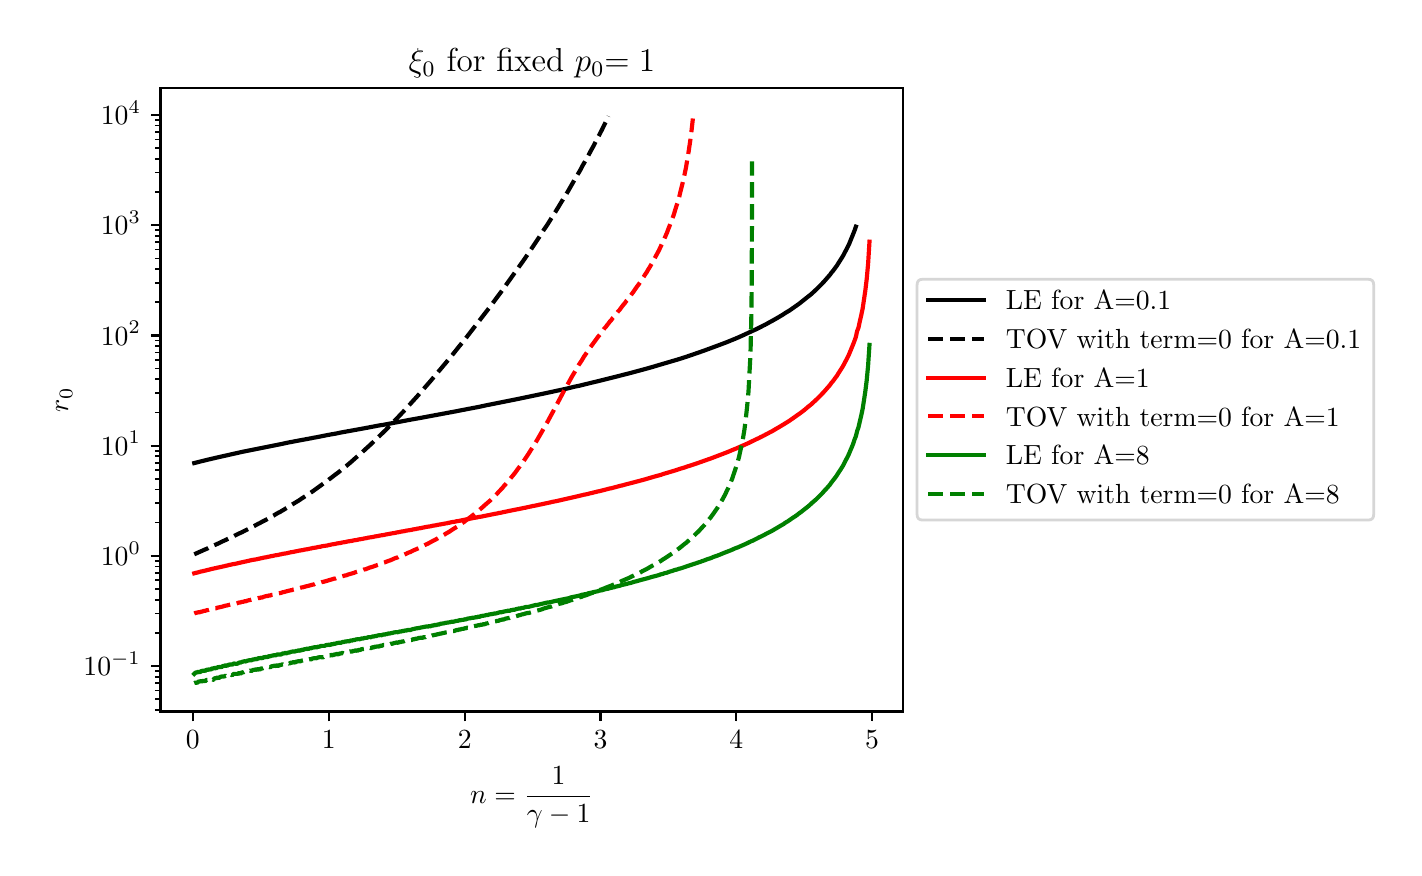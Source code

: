 \begingroup%
\makeatletter%
\begin{pgfpicture}%
\pgfpathrectangle{\pgfpointorigin}{\pgfqpoint{6.83in}{4.101in}}%
\pgfusepath{use as bounding box, clip}%
\begin{pgfscope}%
\pgfsetbuttcap%
\pgfsetmiterjoin%
\definecolor{currentfill}{rgb}{1.0,1.0,1.0}%
\pgfsetfillcolor{currentfill}%
\pgfsetlinewidth{0.0pt}%
\definecolor{currentstroke}{rgb}{1.0,1.0,1.0}%
\pgfsetstrokecolor{currentstroke}%
\pgfsetdash{}{0pt}%
\pgfpathmoveto{\pgfqpoint{-0.0in}{0.0in}}%
\pgfpathlineto{\pgfqpoint{6.83in}{0.0in}}%
\pgfpathlineto{\pgfqpoint{6.83in}{4.101in}}%
\pgfpathlineto{\pgfqpoint{-0.0in}{4.101in}}%
\pgfpathclose%
\pgfusepath{fill}%
\end{pgfscope}%
\begin{pgfscope}%
\pgfsetbuttcap%
\pgfsetmiterjoin%
\definecolor{currentfill}{rgb}{1.0,1.0,1.0}%
\pgfsetfillcolor{currentfill}%
\pgfsetlinewidth{0.0pt}%
\definecolor{currentstroke}{rgb}{0.0,0.0,0.0}%
\pgfsetstrokecolor{currentstroke}%
\pgfsetstrokeopacity{0.0}%
\pgfsetdash{}{0pt}%
\pgfpathmoveto{\pgfqpoint{0.664in}{0.682in}}%
\pgfpathlineto{\pgfqpoint{4.377in}{0.682in}}%
\pgfpathlineto{\pgfqpoint{4.377in}{3.8in}}%
\pgfpathlineto{\pgfqpoint{0.664in}{3.8in}}%
\pgfpathclose%
\pgfusepath{fill}%
\end{pgfscope}%
\begin{pgfscope}%
\pgfsetbuttcap%
\pgfsetroundjoin%
\definecolor{currentfill}{rgb}{0.0,0.0,0.0}%
\pgfsetfillcolor{currentfill}%
\pgfsetlinewidth{0.803pt}%
\definecolor{currentstroke}{rgb}{0.0,0.0,0.0}%
\pgfsetstrokecolor{currentstroke}%
\pgfsetdash{}{0pt}%
\pgfsys@defobject{currentmarker}{\pgfqpoint{0.0in}{-0.049in}}{\pgfqpoint{0.0in}{0.0in}}{%
\pgfpathmoveto{\pgfqpoint{0.0in}{0.0in}}%
\pgfpathlineto{\pgfqpoint{0.0in}{-0.049in}}%
\pgfusepath{stroke,fill}%
}%
\begin{pgfscope}%
\pgfsys@transformshift{0.826in}{0.682in}%
\pgfsys@useobject{currentmarker}{}%
\end{pgfscope}%
\end{pgfscope}%
\begin{pgfscope}%
\definecolor{textcolor}{rgb}{0.0,0.0,0.0}%
\pgfsetstrokecolor{textcolor}%
\pgfsetfillcolor{textcolor}%
\pgftext[x=0.826in,y=0.585in,,top]{\color{textcolor}\rmfamily\fontsize{10.0}{12.0}\selectfont \(\displaystyle {0}\)}%
\end{pgfscope}%
\begin{pgfscope}%
\pgfsetbuttcap%
\pgfsetroundjoin%
\definecolor{currentfill}{rgb}{0.0,0.0,0.0}%
\pgfsetfillcolor{currentfill}%
\pgfsetlinewidth{0.803pt}%
\definecolor{currentstroke}{rgb}{0.0,0.0,0.0}%
\pgfsetstrokecolor{currentstroke}%
\pgfsetdash{}{0pt}%
\pgfsys@defobject{currentmarker}{\pgfqpoint{0.0in}{-0.049in}}{\pgfqpoint{0.0in}{0.0in}}{%
\pgfpathmoveto{\pgfqpoint{0.0in}{0.0in}}%
\pgfpathlineto{\pgfqpoint{0.0in}{-0.049in}}%
\pgfusepath{stroke,fill}%
}%
\begin{pgfscope}%
\pgfsys@transformshift{1.505in}{0.682in}%
\pgfsys@useobject{currentmarker}{}%
\end{pgfscope}%
\end{pgfscope}%
\begin{pgfscope}%
\definecolor{textcolor}{rgb}{0.0,0.0,0.0}%
\pgfsetstrokecolor{textcolor}%
\pgfsetfillcolor{textcolor}%
\pgftext[x=1.505in,y=0.585in,,top]{\color{textcolor}\rmfamily\fontsize{10.0}{12.0}\selectfont \(\displaystyle {1}\)}%
\end{pgfscope}%
\begin{pgfscope}%
\pgfsetbuttcap%
\pgfsetroundjoin%
\definecolor{currentfill}{rgb}{0.0,0.0,0.0}%
\pgfsetfillcolor{currentfill}%
\pgfsetlinewidth{0.803pt}%
\definecolor{currentstroke}{rgb}{0.0,0.0,0.0}%
\pgfsetstrokecolor{currentstroke}%
\pgfsetdash{}{0pt}%
\pgfsys@defobject{currentmarker}{\pgfqpoint{0.0in}{-0.049in}}{\pgfqpoint{0.0in}{0.0in}}{%
\pgfpathmoveto{\pgfqpoint{0.0in}{0.0in}}%
\pgfpathlineto{\pgfqpoint{0.0in}{-0.049in}}%
\pgfusepath{stroke,fill}%
}%
\begin{pgfscope}%
\pgfsys@transformshift{2.185in}{0.682in}%
\pgfsys@useobject{currentmarker}{}%
\end{pgfscope}%
\end{pgfscope}%
\begin{pgfscope}%
\definecolor{textcolor}{rgb}{0.0,0.0,0.0}%
\pgfsetstrokecolor{textcolor}%
\pgfsetfillcolor{textcolor}%
\pgftext[x=2.185in,y=0.585in,,top]{\color{textcolor}\rmfamily\fontsize{10.0}{12.0}\selectfont \(\displaystyle {2}\)}%
\end{pgfscope}%
\begin{pgfscope}%
\pgfsetbuttcap%
\pgfsetroundjoin%
\definecolor{currentfill}{rgb}{0.0,0.0,0.0}%
\pgfsetfillcolor{currentfill}%
\pgfsetlinewidth{0.803pt}%
\definecolor{currentstroke}{rgb}{0.0,0.0,0.0}%
\pgfsetstrokecolor{currentstroke}%
\pgfsetdash{}{0pt}%
\pgfsys@defobject{currentmarker}{\pgfqpoint{0.0in}{-0.049in}}{\pgfqpoint{0.0in}{0.0in}}{%
\pgfpathmoveto{\pgfqpoint{0.0in}{0.0in}}%
\pgfpathlineto{\pgfqpoint{0.0in}{-0.049in}}%
\pgfusepath{stroke,fill}%
}%
\begin{pgfscope}%
\pgfsys@transformshift{2.864in}{0.682in}%
\pgfsys@useobject{currentmarker}{}%
\end{pgfscope}%
\end{pgfscope}%
\begin{pgfscope}%
\definecolor{textcolor}{rgb}{0.0,0.0,0.0}%
\pgfsetstrokecolor{textcolor}%
\pgfsetfillcolor{textcolor}%
\pgftext[x=2.864in,y=0.585in,,top]{\color{textcolor}\rmfamily\fontsize{10.0}{12.0}\selectfont \(\displaystyle {3}\)}%
\end{pgfscope}%
\begin{pgfscope}%
\pgfsetbuttcap%
\pgfsetroundjoin%
\definecolor{currentfill}{rgb}{0.0,0.0,0.0}%
\pgfsetfillcolor{currentfill}%
\pgfsetlinewidth{0.803pt}%
\definecolor{currentstroke}{rgb}{0.0,0.0,0.0}%
\pgfsetstrokecolor{currentstroke}%
\pgfsetdash{}{0pt}%
\pgfsys@defobject{currentmarker}{\pgfqpoint{0.0in}{-0.049in}}{\pgfqpoint{0.0in}{0.0in}}{%
\pgfpathmoveto{\pgfqpoint{0.0in}{0.0in}}%
\pgfpathlineto{\pgfqpoint{0.0in}{-0.049in}}%
\pgfusepath{stroke,fill}%
}%
\begin{pgfscope}%
\pgfsys@transformshift{3.543in}{0.682in}%
\pgfsys@useobject{currentmarker}{}%
\end{pgfscope}%
\end{pgfscope}%
\begin{pgfscope}%
\definecolor{textcolor}{rgb}{0.0,0.0,0.0}%
\pgfsetstrokecolor{textcolor}%
\pgfsetfillcolor{textcolor}%
\pgftext[x=3.543in,y=0.585in,,top]{\color{textcolor}\rmfamily\fontsize{10.0}{12.0}\selectfont \(\displaystyle {4}\)}%
\end{pgfscope}%
\begin{pgfscope}%
\pgfsetbuttcap%
\pgfsetroundjoin%
\definecolor{currentfill}{rgb}{0.0,0.0,0.0}%
\pgfsetfillcolor{currentfill}%
\pgfsetlinewidth{0.803pt}%
\definecolor{currentstroke}{rgb}{0.0,0.0,0.0}%
\pgfsetstrokecolor{currentstroke}%
\pgfsetdash{}{0pt}%
\pgfsys@defobject{currentmarker}{\pgfqpoint{0.0in}{-0.049in}}{\pgfqpoint{0.0in}{0.0in}}{%
\pgfpathmoveto{\pgfqpoint{0.0in}{0.0in}}%
\pgfpathlineto{\pgfqpoint{0.0in}{-0.049in}}%
\pgfusepath{stroke,fill}%
}%
\begin{pgfscope}%
\pgfsys@transformshift{4.222in}{0.682in}%
\pgfsys@useobject{currentmarker}{}%
\end{pgfscope}%
\end{pgfscope}%
\begin{pgfscope}%
\definecolor{textcolor}{rgb}{0.0,0.0,0.0}%
\pgfsetstrokecolor{textcolor}%
\pgfsetfillcolor{textcolor}%
\pgftext[x=4.222in,y=0.585in,,top]{\color{textcolor}\rmfamily\fontsize{10.0}{12.0}\selectfont \(\displaystyle {5}\)}%
\end{pgfscope}%
\begin{pgfscope}%
\definecolor{textcolor}{rgb}{0.0,0.0,0.0}%
\pgfsetstrokecolor{textcolor}%
\pgfsetfillcolor{textcolor}%
\pgftext[x=2.521in,y=0.406in,,top]{\color{textcolor}\rmfamily\fontsize{10.0}{12.0}\selectfont \(\displaystyle n=\frac{1}{\gamma-1}\)}%
\end{pgfscope}%
\begin{pgfscope}%
\pgfsetbuttcap%
\pgfsetroundjoin%
\definecolor{currentfill}{rgb}{0.0,0.0,0.0}%
\pgfsetfillcolor{currentfill}%
\pgfsetlinewidth{0.803pt}%
\definecolor{currentstroke}{rgb}{0.0,0.0,0.0}%
\pgfsetstrokecolor{currentstroke}%
\pgfsetdash{}{0pt}%
\pgfsys@defobject{currentmarker}{\pgfqpoint{-0.049in}{0.0in}}{\pgfqpoint{-0.0in}{0.0in}}{%
\pgfpathmoveto{\pgfqpoint{-0.0in}{0.0in}}%
\pgfpathlineto{\pgfqpoint{-0.049in}{0.0in}}%
\pgfusepath{stroke,fill}%
}%
\begin{pgfscope}%
\pgfsys@transformshift{0.664in}{0.909in}%
\pgfsys@useobject{currentmarker}{}%
\end{pgfscope}%
\end{pgfscope}%
\begin{pgfscope}%
\definecolor{textcolor}{rgb}{0.0,0.0,0.0}%
\pgfsetstrokecolor{textcolor}%
\pgfsetfillcolor{textcolor}%
\pgftext[x=0.279in, y=0.861in, left, base]{\color{textcolor}\rmfamily\fontsize{10.0}{12.0}\selectfont \(\displaystyle {10^{-1}}\)}%
\end{pgfscope}%
\begin{pgfscope}%
\pgfsetbuttcap%
\pgfsetroundjoin%
\definecolor{currentfill}{rgb}{0.0,0.0,0.0}%
\pgfsetfillcolor{currentfill}%
\pgfsetlinewidth{0.803pt}%
\definecolor{currentstroke}{rgb}{0.0,0.0,0.0}%
\pgfsetstrokecolor{currentstroke}%
\pgfsetdash{}{0pt}%
\pgfsys@defobject{currentmarker}{\pgfqpoint{-0.049in}{0.0in}}{\pgfqpoint{-0.0in}{0.0in}}{%
\pgfpathmoveto{\pgfqpoint{-0.0in}{0.0in}}%
\pgfpathlineto{\pgfqpoint{-0.049in}{0.0in}}%
\pgfusepath{stroke,fill}%
}%
\begin{pgfscope}%
\pgfsys@transformshift{0.664in}{1.46in}%
\pgfsys@useobject{currentmarker}{}%
\end{pgfscope}%
\end{pgfscope}%
\begin{pgfscope}%
\definecolor{textcolor}{rgb}{0.0,0.0,0.0}%
\pgfsetstrokecolor{textcolor}%
\pgfsetfillcolor{textcolor}%
\pgftext[x=0.366in, y=1.412in, left, base]{\color{textcolor}\rmfamily\fontsize{10.0}{12.0}\selectfont \(\displaystyle {10^{0}}\)}%
\end{pgfscope}%
\begin{pgfscope}%
\pgfsetbuttcap%
\pgfsetroundjoin%
\definecolor{currentfill}{rgb}{0.0,0.0,0.0}%
\pgfsetfillcolor{currentfill}%
\pgfsetlinewidth{0.803pt}%
\definecolor{currentstroke}{rgb}{0.0,0.0,0.0}%
\pgfsetstrokecolor{currentstroke}%
\pgfsetdash{}{0pt}%
\pgfsys@defobject{currentmarker}{\pgfqpoint{-0.049in}{0.0in}}{\pgfqpoint{-0.0in}{0.0in}}{%
\pgfpathmoveto{\pgfqpoint{-0.0in}{0.0in}}%
\pgfpathlineto{\pgfqpoint{-0.049in}{0.0in}}%
\pgfusepath{stroke,fill}%
}%
\begin{pgfscope}%
\pgfsys@transformshift{0.664in}{2.011in}%
\pgfsys@useobject{currentmarker}{}%
\end{pgfscope}%
\end{pgfscope}%
\begin{pgfscope}%
\definecolor{textcolor}{rgb}{0.0,0.0,0.0}%
\pgfsetstrokecolor{textcolor}%
\pgfsetfillcolor{textcolor}%
\pgftext[x=0.366in, y=1.963in, left, base]{\color{textcolor}\rmfamily\fontsize{10.0}{12.0}\selectfont \(\displaystyle {10^{1}}\)}%
\end{pgfscope}%
\begin{pgfscope}%
\pgfsetbuttcap%
\pgfsetroundjoin%
\definecolor{currentfill}{rgb}{0.0,0.0,0.0}%
\pgfsetfillcolor{currentfill}%
\pgfsetlinewidth{0.803pt}%
\definecolor{currentstroke}{rgb}{0.0,0.0,0.0}%
\pgfsetstrokecolor{currentstroke}%
\pgfsetdash{}{0pt}%
\pgfsys@defobject{currentmarker}{\pgfqpoint{-0.049in}{0.0in}}{\pgfqpoint{-0.0in}{0.0in}}{%
\pgfpathmoveto{\pgfqpoint{-0.0in}{0.0in}}%
\pgfpathlineto{\pgfqpoint{-0.049in}{0.0in}}%
\pgfusepath{stroke,fill}%
}%
\begin{pgfscope}%
\pgfsys@transformshift{0.664in}{2.562in}%
\pgfsys@useobject{currentmarker}{}%
\end{pgfscope}%
\end{pgfscope}%
\begin{pgfscope}%
\definecolor{textcolor}{rgb}{0.0,0.0,0.0}%
\pgfsetstrokecolor{textcolor}%
\pgfsetfillcolor{textcolor}%
\pgftext[x=0.366in, y=2.514in, left, base]{\color{textcolor}\rmfamily\fontsize{10.0}{12.0}\selectfont \(\displaystyle {10^{2}}\)}%
\end{pgfscope}%
\begin{pgfscope}%
\pgfsetbuttcap%
\pgfsetroundjoin%
\definecolor{currentfill}{rgb}{0.0,0.0,0.0}%
\pgfsetfillcolor{currentfill}%
\pgfsetlinewidth{0.803pt}%
\definecolor{currentstroke}{rgb}{0.0,0.0,0.0}%
\pgfsetstrokecolor{currentstroke}%
\pgfsetdash{}{0pt}%
\pgfsys@defobject{currentmarker}{\pgfqpoint{-0.049in}{0.0in}}{\pgfqpoint{-0.0in}{0.0in}}{%
\pgfpathmoveto{\pgfqpoint{-0.0in}{0.0in}}%
\pgfpathlineto{\pgfqpoint{-0.049in}{0.0in}}%
\pgfusepath{stroke,fill}%
}%
\begin{pgfscope}%
\pgfsys@transformshift{0.664in}{3.113in}%
\pgfsys@useobject{currentmarker}{}%
\end{pgfscope}%
\end{pgfscope}%
\begin{pgfscope}%
\definecolor{textcolor}{rgb}{0.0,0.0,0.0}%
\pgfsetstrokecolor{textcolor}%
\pgfsetfillcolor{textcolor}%
\pgftext[x=0.366in, y=3.065in, left, base]{\color{textcolor}\rmfamily\fontsize{10.0}{12.0}\selectfont \(\displaystyle {10^{3}}\)}%
\end{pgfscope}%
\begin{pgfscope}%
\pgfsetbuttcap%
\pgfsetroundjoin%
\definecolor{currentfill}{rgb}{0.0,0.0,0.0}%
\pgfsetfillcolor{currentfill}%
\pgfsetlinewidth{0.803pt}%
\definecolor{currentstroke}{rgb}{0.0,0.0,0.0}%
\pgfsetstrokecolor{currentstroke}%
\pgfsetdash{}{0pt}%
\pgfsys@defobject{currentmarker}{\pgfqpoint{-0.049in}{0.0in}}{\pgfqpoint{-0.0in}{0.0in}}{%
\pgfpathmoveto{\pgfqpoint{-0.0in}{0.0in}}%
\pgfpathlineto{\pgfqpoint{-0.049in}{0.0in}}%
\pgfusepath{stroke,fill}%
}%
\begin{pgfscope}%
\pgfsys@transformshift{0.664in}{3.664in}%
\pgfsys@useobject{currentmarker}{}%
\end{pgfscope}%
\end{pgfscope}%
\begin{pgfscope}%
\definecolor{textcolor}{rgb}{0.0,0.0,0.0}%
\pgfsetstrokecolor{textcolor}%
\pgfsetfillcolor{textcolor}%
\pgftext[x=0.366in, y=3.616in, left, base]{\color{textcolor}\rmfamily\fontsize{10.0}{12.0}\selectfont \(\displaystyle {10^{4}}\)}%
\end{pgfscope}%
\begin{pgfscope}%
\pgfsetbuttcap%
\pgfsetroundjoin%
\definecolor{currentfill}{rgb}{0.0,0.0,0.0}%
\pgfsetfillcolor{currentfill}%
\pgfsetlinewidth{0.602pt}%
\definecolor{currentstroke}{rgb}{0.0,0.0,0.0}%
\pgfsetstrokecolor{currentstroke}%
\pgfsetdash{}{0pt}%
\pgfsys@defobject{currentmarker}{\pgfqpoint{-0.028in}{0.0in}}{\pgfqpoint{-0.0in}{0.0in}}{%
\pgfpathmoveto{\pgfqpoint{-0.0in}{0.0in}}%
\pgfpathlineto{\pgfqpoint{-0.028in}{0.0in}}%
\pgfusepath{stroke,fill}%
}%
\begin{pgfscope}%
\pgfsys@transformshift{0.664in}{0.69in}%
\pgfsys@useobject{currentmarker}{}%
\end{pgfscope}%
\end{pgfscope}%
\begin{pgfscope}%
\pgfsetbuttcap%
\pgfsetroundjoin%
\definecolor{currentfill}{rgb}{0.0,0.0,0.0}%
\pgfsetfillcolor{currentfill}%
\pgfsetlinewidth{0.602pt}%
\definecolor{currentstroke}{rgb}{0.0,0.0,0.0}%
\pgfsetstrokecolor{currentstroke}%
\pgfsetdash{}{0pt}%
\pgfsys@defobject{currentmarker}{\pgfqpoint{-0.028in}{0.0in}}{\pgfqpoint{-0.0in}{0.0in}}{%
\pgfpathmoveto{\pgfqpoint{-0.0in}{0.0in}}%
\pgfpathlineto{\pgfqpoint{-0.028in}{0.0in}}%
\pgfusepath{stroke,fill}%
}%
\begin{pgfscope}%
\pgfsys@transformshift{0.664in}{0.743in}%
\pgfsys@useobject{currentmarker}{}%
\end{pgfscope}%
\end{pgfscope}%
\begin{pgfscope}%
\pgfsetbuttcap%
\pgfsetroundjoin%
\definecolor{currentfill}{rgb}{0.0,0.0,0.0}%
\pgfsetfillcolor{currentfill}%
\pgfsetlinewidth{0.602pt}%
\definecolor{currentstroke}{rgb}{0.0,0.0,0.0}%
\pgfsetstrokecolor{currentstroke}%
\pgfsetdash{}{0pt}%
\pgfsys@defobject{currentmarker}{\pgfqpoint{-0.028in}{0.0in}}{\pgfqpoint{-0.0in}{0.0in}}{%
\pgfpathmoveto{\pgfqpoint{-0.0in}{0.0in}}%
\pgfpathlineto{\pgfqpoint{-0.028in}{0.0in}}%
\pgfusepath{stroke,fill}%
}%
\begin{pgfscope}%
\pgfsys@transformshift{0.664in}{0.787in}%
\pgfsys@useobject{currentmarker}{}%
\end{pgfscope}%
\end{pgfscope}%
\begin{pgfscope}%
\pgfsetbuttcap%
\pgfsetroundjoin%
\definecolor{currentfill}{rgb}{0.0,0.0,0.0}%
\pgfsetfillcolor{currentfill}%
\pgfsetlinewidth{0.602pt}%
\definecolor{currentstroke}{rgb}{0.0,0.0,0.0}%
\pgfsetstrokecolor{currentstroke}%
\pgfsetdash{}{0pt}%
\pgfsys@defobject{currentmarker}{\pgfqpoint{-0.028in}{0.0in}}{\pgfqpoint{-0.0in}{0.0in}}{%
\pgfpathmoveto{\pgfqpoint{-0.0in}{0.0in}}%
\pgfpathlineto{\pgfqpoint{-0.028in}{0.0in}}%
\pgfusepath{stroke,fill}%
}%
\begin{pgfscope}%
\pgfsys@transformshift{0.664in}{0.824in}%
\pgfsys@useobject{currentmarker}{}%
\end{pgfscope}%
\end{pgfscope}%
\begin{pgfscope}%
\pgfsetbuttcap%
\pgfsetroundjoin%
\definecolor{currentfill}{rgb}{0.0,0.0,0.0}%
\pgfsetfillcolor{currentfill}%
\pgfsetlinewidth{0.602pt}%
\definecolor{currentstroke}{rgb}{0.0,0.0,0.0}%
\pgfsetstrokecolor{currentstroke}%
\pgfsetdash{}{0pt}%
\pgfsys@defobject{currentmarker}{\pgfqpoint{-0.028in}{0.0in}}{\pgfqpoint{-0.0in}{0.0in}}{%
\pgfpathmoveto{\pgfqpoint{-0.0in}{0.0in}}%
\pgfpathlineto{\pgfqpoint{-0.028in}{0.0in}}%
\pgfusepath{stroke,fill}%
}%
\begin{pgfscope}%
\pgfsys@transformshift{0.664in}{0.856in}%
\pgfsys@useobject{currentmarker}{}%
\end{pgfscope}%
\end{pgfscope}%
\begin{pgfscope}%
\pgfsetbuttcap%
\pgfsetroundjoin%
\definecolor{currentfill}{rgb}{0.0,0.0,0.0}%
\pgfsetfillcolor{currentfill}%
\pgfsetlinewidth{0.602pt}%
\definecolor{currentstroke}{rgb}{0.0,0.0,0.0}%
\pgfsetstrokecolor{currentstroke}%
\pgfsetdash{}{0pt}%
\pgfsys@defobject{currentmarker}{\pgfqpoint{-0.028in}{0.0in}}{\pgfqpoint{-0.0in}{0.0in}}{%
\pgfpathmoveto{\pgfqpoint{-0.0in}{0.0in}}%
\pgfpathlineto{\pgfqpoint{-0.028in}{0.0in}}%
\pgfusepath{stroke,fill}%
}%
\begin{pgfscope}%
\pgfsys@transformshift{0.664in}{0.884in}%
\pgfsys@useobject{currentmarker}{}%
\end{pgfscope}%
\end{pgfscope}%
\begin{pgfscope}%
\pgfsetbuttcap%
\pgfsetroundjoin%
\definecolor{currentfill}{rgb}{0.0,0.0,0.0}%
\pgfsetfillcolor{currentfill}%
\pgfsetlinewidth{0.602pt}%
\definecolor{currentstroke}{rgb}{0.0,0.0,0.0}%
\pgfsetstrokecolor{currentstroke}%
\pgfsetdash{}{0pt}%
\pgfsys@defobject{currentmarker}{\pgfqpoint{-0.028in}{0.0in}}{\pgfqpoint{-0.0in}{0.0in}}{%
\pgfpathmoveto{\pgfqpoint{-0.0in}{0.0in}}%
\pgfpathlineto{\pgfqpoint{-0.028in}{0.0in}}%
\pgfusepath{stroke,fill}%
}%
\begin{pgfscope}%
\pgfsys@transformshift{0.664in}{1.075in}%
\pgfsys@useobject{currentmarker}{}%
\end{pgfscope}%
\end{pgfscope}%
\begin{pgfscope}%
\pgfsetbuttcap%
\pgfsetroundjoin%
\definecolor{currentfill}{rgb}{0.0,0.0,0.0}%
\pgfsetfillcolor{currentfill}%
\pgfsetlinewidth{0.602pt}%
\definecolor{currentstroke}{rgb}{0.0,0.0,0.0}%
\pgfsetstrokecolor{currentstroke}%
\pgfsetdash{}{0pt}%
\pgfsys@defobject{currentmarker}{\pgfqpoint{-0.028in}{0.0in}}{\pgfqpoint{-0.0in}{0.0in}}{%
\pgfpathmoveto{\pgfqpoint{-0.0in}{0.0in}}%
\pgfpathlineto{\pgfqpoint{-0.028in}{0.0in}}%
\pgfusepath{stroke,fill}%
}%
\begin{pgfscope}%
\pgfsys@transformshift{0.664in}{1.172in}%
\pgfsys@useobject{currentmarker}{}%
\end{pgfscope}%
\end{pgfscope}%
\begin{pgfscope}%
\pgfsetbuttcap%
\pgfsetroundjoin%
\definecolor{currentfill}{rgb}{0.0,0.0,0.0}%
\pgfsetfillcolor{currentfill}%
\pgfsetlinewidth{0.602pt}%
\definecolor{currentstroke}{rgb}{0.0,0.0,0.0}%
\pgfsetstrokecolor{currentstroke}%
\pgfsetdash{}{0pt}%
\pgfsys@defobject{currentmarker}{\pgfqpoint{-0.028in}{0.0in}}{\pgfqpoint{-0.0in}{0.0in}}{%
\pgfpathmoveto{\pgfqpoint{-0.0in}{0.0in}}%
\pgfpathlineto{\pgfqpoint{-0.028in}{0.0in}}%
\pgfusepath{stroke,fill}%
}%
\begin{pgfscope}%
\pgfsys@transformshift{0.664in}{1.241in}%
\pgfsys@useobject{currentmarker}{}%
\end{pgfscope}%
\end{pgfscope}%
\begin{pgfscope}%
\pgfsetbuttcap%
\pgfsetroundjoin%
\definecolor{currentfill}{rgb}{0.0,0.0,0.0}%
\pgfsetfillcolor{currentfill}%
\pgfsetlinewidth{0.602pt}%
\definecolor{currentstroke}{rgb}{0.0,0.0,0.0}%
\pgfsetstrokecolor{currentstroke}%
\pgfsetdash{}{0pt}%
\pgfsys@defobject{currentmarker}{\pgfqpoint{-0.028in}{0.0in}}{\pgfqpoint{-0.0in}{0.0in}}{%
\pgfpathmoveto{\pgfqpoint{-0.0in}{0.0in}}%
\pgfpathlineto{\pgfqpoint{-0.028in}{0.0in}}%
\pgfusepath{stroke,fill}%
}%
\begin{pgfscope}%
\pgfsys@transformshift{0.664in}{1.294in}%
\pgfsys@useobject{currentmarker}{}%
\end{pgfscope}%
\end{pgfscope}%
\begin{pgfscope}%
\pgfsetbuttcap%
\pgfsetroundjoin%
\definecolor{currentfill}{rgb}{0.0,0.0,0.0}%
\pgfsetfillcolor{currentfill}%
\pgfsetlinewidth{0.602pt}%
\definecolor{currentstroke}{rgb}{0.0,0.0,0.0}%
\pgfsetstrokecolor{currentstroke}%
\pgfsetdash{}{0pt}%
\pgfsys@defobject{currentmarker}{\pgfqpoint{-0.028in}{0.0in}}{\pgfqpoint{-0.0in}{0.0in}}{%
\pgfpathmoveto{\pgfqpoint{-0.0in}{0.0in}}%
\pgfpathlineto{\pgfqpoint{-0.028in}{0.0in}}%
\pgfusepath{stroke,fill}%
}%
\begin{pgfscope}%
\pgfsys@transformshift{0.664in}{1.338in}%
\pgfsys@useobject{currentmarker}{}%
\end{pgfscope}%
\end{pgfscope}%
\begin{pgfscope}%
\pgfsetbuttcap%
\pgfsetroundjoin%
\definecolor{currentfill}{rgb}{0.0,0.0,0.0}%
\pgfsetfillcolor{currentfill}%
\pgfsetlinewidth{0.602pt}%
\definecolor{currentstroke}{rgb}{0.0,0.0,0.0}%
\pgfsetstrokecolor{currentstroke}%
\pgfsetdash{}{0pt}%
\pgfsys@defobject{currentmarker}{\pgfqpoint{-0.028in}{0.0in}}{\pgfqpoint{-0.0in}{0.0in}}{%
\pgfpathmoveto{\pgfqpoint{-0.0in}{0.0in}}%
\pgfpathlineto{\pgfqpoint{-0.028in}{0.0in}}%
\pgfusepath{stroke,fill}%
}%
\begin{pgfscope}%
\pgfsys@transformshift{0.664in}{1.375in}%
\pgfsys@useobject{currentmarker}{}%
\end{pgfscope}%
\end{pgfscope}%
\begin{pgfscope}%
\pgfsetbuttcap%
\pgfsetroundjoin%
\definecolor{currentfill}{rgb}{0.0,0.0,0.0}%
\pgfsetfillcolor{currentfill}%
\pgfsetlinewidth{0.602pt}%
\definecolor{currentstroke}{rgb}{0.0,0.0,0.0}%
\pgfsetstrokecolor{currentstroke}%
\pgfsetdash{}{0pt}%
\pgfsys@defobject{currentmarker}{\pgfqpoint{-0.028in}{0.0in}}{\pgfqpoint{-0.0in}{0.0in}}{%
\pgfpathmoveto{\pgfqpoint{-0.0in}{0.0in}}%
\pgfpathlineto{\pgfqpoint{-0.028in}{0.0in}}%
\pgfusepath{stroke,fill}%
}%
\begin{pgfscope}%
\pgfsys@transformshift{0.664in}{1.407in}%
\pgfsys@useobject{currentmarker}{}%
\end{pgfscope}%
\end{pgfscope}%
\begin{pgfscope}%
\pgfsetbuttcap%
\pgfsetroundjoin%
\definecolor{currentfill}{rgb}{0.0,0.0,0.0}%
\pgfsetfillcolor{currentfill}%
\pgfsetlinewidth{0.602pt}%
\definecolor{currentstroke}{rgb}{0.0,0.0,0.0}%
\pgfsetstrokecolor{currentstroke}%
\pgfsetdash{}{0pt}%
\pgfsys@defobject{currentmarker}{\pgfqpoint{-0.028in}{0.0in}}{\pgfqpoint{-0.0in}{0.0in}}{%
\pgfpathmoveto{\pgfqpoint{-0.0in}{0.0in}}%
\pgfpathlineto{\pgfqpoint{-0.028in}{0.0in}}%
\pgfusepath{stroke,fill}%
}%
\begin{pgfscope}%
\pgfsys@transformshift{0.664in}{1.435in}%
\pgfsys@useobject{currentmarker}{}%
\end{pgfscope}%
\end{pgfscope}%
\begin{pgfscope}%
\pgfsetbuttcap%
\pgfsetroundjoin%
\definecolor{currentfill}{rgb}{0.0,0.0,0.0}%
\pgfsetfillcolor{currentfill}%
\pgfsetlinewidth{0.602pt}%
\definecolor{currentstroke}{rgb}{0.0,0.0,0.0}%
\pgfsetstrokecolor{currentstroke}%
\pgfsetdash{}{0pt}%
\pgfsys@defobject{currentmarker}{\pgfqpoint{-0.028in}{0.0in}}{\pgfqpoint{-0.0in}{0.0in}}{%
\pgfpathmoveto{\pgfqpoint{-0.0in}{0.0in}}%
\pgfpathlineto{\pgfqpoint{-0.028in}{0.0in}}%
\pgfusepath{stroke,fill}%
}%
\begin{pgfscope}%
\pgfsys@transformshift{0.664in}{1.626in}%
\pgfsys@useobject{currentmarker}{}%
\end{pgfscope}%
\end{pgfscope}%
\begin{pgfscope}%
\pgfsetbuttcap%
\pgfsetroundjoin%
\definecolor{currentfill}{rgb}{0.0,0.0,0.0}%
\pgfsetfillcolor{currentfill}%
\pgfsetlinewidth{0.602pt}%
\definecolor{currentstroke}{rgb}{0.0,0.0,0.0}%
\pgfsetstrokecolor{currentstroke}%
\pgfsetdash{}{0pt}%
\pgfsys@defobject{currentmarker}{\pgfqpoint{-0.028in}{0.0in}}{\pgfqpoint{-0.0in}{0.0in}}{%
\pgfpathmoveto{\pgfqpoint{-0.0in}{0.0in}}%
\pgfpathlineto{\pgfqpoint{-0.028in}{0.0in}}%
\pgfusepath{stroke,fill}%
}%
\begin{pgfscope}%
\pgfsys@transformshift{0.664in}{1.723in}%
\pgfsys@useobject{currentmarker}{}%
\end{pgfscope}%
\end{pgfscope}%
\begin{pgfscope}%
\pgfsetbuttcap%
\pgfsetroundjoin%
\definecolor{currentfill}{rgb}{0.0,0.0,0.0}%
\pgfsetfillcolor{currentfill}%
\pgfsetlinewidth{0.602pt}%
\definecolor{currentstroke}{rgb}{0.0,0.0,0.0}%
\pgfsetstrokecolor{currentstroke}%
\pgfsetdash{}{0pt}%
\pgfsys@defobject{currentmarker}{\pgfqpoint{-0.028in}{0.0in}}{\pgfqpoint{-0.0in}{0.0in}}{%
\pgfpathmoveto{\pgfqpoint{-0.0in}{0.0in}}%
\pgfpathlineto{\pgfqpoint{-0.028in}{0.0in}}%
\pgfusepath{stroke,fill}%
}%
\begin{pgfscope}%
\pgfsys@transformshift{0.664in}{1.792in}%
\pgfsys@useobject{currentmarker}{}%
\end{pgfscope}%
\end{pgfscope}%
\begin{pgfscope}%
\pgfsetbuttcap%
\pgfsetroundjoin%
\definecolor{currentfill}{rgb}{0.0,0.0,0.0}%
\pgfsetfillcolor{currentfill}%
\pgfsetlinewidth{0.602pt}%
\definecolor{currentstroke}{rgb}{0.0,0.0,0.0}%
\pgfsetstrokecolor{currentstroke}%
\pgfsetdash{}{0pt}%
\pgfsys@defobject{currentmarker}{\pgfqpoint{-0.028in}{0.0in}}{\pgfqpoint{-0.0in}{0.0in}}{%
\pgfpathmoveto{\pgfqpoint{-0.0in}{0.0in}}%
\pgfpathlineto{\pgfqpoint{-0.028in}{0.0in}}%
\pgfusepath{stroke,fill}%
}%
\begin{pgfscope}%
\pgfsys@transformshift{0.664in}{1.845in}%
\pgfsys@useobject{currentmarker}{}%
\end{pgfscope}%
\end{pgfscope}%
\begin{pgfscope}%
\pgfsetbuttcap%
\pgfsetroundjoin%
\definecolor{currentfill}{rgb}{0.0,0.0,0.0}%
\pgfsetfillcolor{currentfill}%
\pgfsetlinewidth{0.602pt}%
\definecolor{currentstroke}{rgb}{0.0,0.0,0.0}%
\pgfsetstrokecolor{currentstroke}%
\pgfsetdash{}{0pt}%
\pgfsys@defobject{currentmarker}{\pgfqpoint{-0.028in}{0.0in}}{\pgfqpoint{-0.0in}{0.0in}}{%
\pgfpathmoveto{\pgfqpoint{-0.0in}{0.0in}}%
\pgfpathlineto{\pgfqpoint{-0.028in}{0.0in}}%
\pgfusepath{stroke,fill}%
}%
\begin{pgfscope}%
\pgfsys@transformshift{0.664in}{1.889in}%
\pgfsys@useobject{currentmarker}{}%
\end{pgfscope}%
\end{pgfscope}%
\begin{pgfscope}%
\pgfsetbuttcap%
\pgfsetroundjoin%
\definecolor{currentfill}{rgb}{0.0,0.0,0.0}%
\pgfsetfillcolor{currentfill}%
\pgfsetlinewidth{0.602pt}%
\definecolor{currentstroke}{rgb}{0.0,0.0,0.0}%
\pgfsetstrokecolor{currentstroke}%
\pgfsetdash{}{0pt}%
\pgfsys@defobject{currentmarker}{\pgfqpoint{-0.028in}{0.0in}}{\pgfqpoint{-0.0in}{0.0in}}{%
\pgfpathmoveto{\pgfqpoint{-0.0in}{0.0in}}%
\pgfpathlineto{\pgfqpoint{-0.028in}{0.0in}}%
\pgfusepath{stroke,fill}%
}%
\begin{pgfscope}%
\pgfsys@transformshift{0.664in}{1.926in}%
\pgfsys@useobject{currentmarker}{}%
\end{pgfscope}%
\end{pgfscope}%
\begin{pgfscope}%
\pgfsetbuttcap%
\pgfsetroundjoin%
\definecolor{currentfill}{rgb}{0.0,0.0,0.0}%
\pgfsetfillcolor{currentfill}%
\pgfsetlinewidth{0.602pt}%
\definecolor{currentstroke}{rgb}{0.0,0.0,0.0}%
\pgfsetstrokecolor{currentstroke}%
\pgfsetdash{}{0pt}%
\pgfsys@defobject{currentmarker}{\pgfqpoint{-0.028in}{0.0in}}{\pgfqpoint{-0.0in}{0.0in}}{%
\pgfpathmoveto{\pgfqpoint{-0.0in}{0.0in}}%
\pgfpathlineto{\pgfqpoint{-0.028in}{0.0in}}%
\pgfusepath{stroke,fill}%
}%
\begin{pgfscope}%
\pgfsys@transformshift{0.664in}{1.958in}%
\pgfsys@useobject{currentmarker}{}%
\end{pgfscope}%
\end{pgfscope}%
\begin{pgfscope}%
\pgfsetbuttcap%
\pgfsetroundjoin%
\definecolor{currentfill}{rgb}{0.0,0.0,0.0}%
\pgfsetfillcolor{currentfill}%
\pgfsetlinewidth{0.602pt}%
\definecolor{currentstroke}{rgb}{0.0,0.0,0.0}%
\pgfsetstrokecolor{currentstroke}%
\pgfsetdash{}{0pt}%
\pgfsys@defobject{currentmarker}{\pgfqpoint{-0.028in}{0.0in}}{\pgfqpoint{-0.0in}{0.0in}}{%
\pgfpathmoveto{\pgfqpoint{-0.0in}{0.0in}}%
\pgfpathlineto{\pgfqpoint{-0.028in}{0.0in}}%
\pgfusepath{stroke,fill}%
}%
\begin{pgfscope}%
\pgfsys@transformshift{0.664in}{1.986in}%
\pgfsys@useobject{currentmarker}{}%
\end{pgfscope}%
\end{pgfscope}%
\begin{pgfscope}%
\pgfsetbuttcap%
\pgfsetroundjoin%
\definecolor{currentfill}{rgb}{0.0,0.0,0.0}%
\pgfsetfillcolor{currentfill}%
\pgfsetlinewidth{0.602pt}%
\definecolor{currentstroke}{rgb}{0.0,0.0,0.0}%
\pgfsetstrokecolor{currentstroke}%
\pgfsetdash{}{0pt}%
\pgfsys@defobject{currentmarker}{\pgfqpoint{-0.028in}{0.0in}}{\pgfqpoint{-0.0in}{0.0in}}{%
\pgfpathmoveto{\pgfqpoint{-0.0in}{0.0in}}%
\pgfpathlineto{\pgfqpoint{-0.028in}{0.0in}}%
\pgfusepath{stroke,fill}%
}%
\begin{pgfscope}%
\pgfsys@transformshift{0.664in}{2.177in}%
\pgfsys@useobject{currentmarker}{}%
\end{pgfscope}%
\end{pgfscope}%
\begin{pgfscope}%
\pgfsetbuttcap%
\pgfsetroundjoin%
\definecolor{currentfill}{rgb}{0.0,0.0,0.0}%
\pgfsetfillcolor{currentfill}%
\pgfsetlinewidth{0.602pt}%
\definecolor{currentstroke}{rgb}{0.0,0.0,0.0}%
\pgfsetstrokecolor{currentstroke}%
\pgfsetdash{}{0pt}%
\pgfsys@defobject{currentmarker}{\pgfqpoint{-0.028in}{0.0in}}{\pgfqpoint{-0.0in}{0.0in}}{%
\pgfpathmoveto{\pgfqpoint{-0.0in}{0.0in}}%
\pgfpathlineto{\pgfqpoint{-0.028in}{0.0in}}%
\pgfusepath{stroke,fill}%
}%
\begin{pgfscope}%
\pgfsys@transformshift{0.664in}{2.274in}%
\pgfsys@useobject{currentmarker}{}%
\end{pgfscope}%
\end{pgfscope}%
\begin{pgfscope}%
\pgfsetbuttcap%
\pgfsetroundjoin%
\definecolor{currentfill}{rgb}{0.0,0.0,0.0}%
\pgfsetfillcolor{currentfill}%
\pgfsetlinewidth{0.602pt}%
\definecolor{currentstroke}{rgb}{0.0,0.0,0.0}%
\pgfsetstrokecolor{currentstroke}%
\pgfsetdash{}{0pt}%
\pgfsys@defobject{currentmarker}{\pgfqpoint{-0.028in}{0.0in}}{\pgfqpoint{-0.0in}{0.0in}}{%
\pgfpathmoveto{\pgfqpoint{-0.0in}{0.0in}}%
\pgfpathlineto{\pgfqpoint{-0.028in}{0.0in}}%
\pgfusepath{stroke,fill}%
}%
\begin{pgfscope}%
\pgfsys@transformshift{0.664in}{2.343in}%
\pgfsys@useobject{currentmarker}{}%
\end{pgfscope}%
\end{pgfscope}%
\begin{pgfscope}%
\pgfsetbuttcap%
\pgfsetroundjoin%
\definecolor{currentfill}{rgb}{0.0,0.0,0.0}%
\pgfsetfillcolor{currentfill}%
\pgfsetlinewidth{0.602pt}%
\definecolor{currentstroke}{rgb}{0.0,0.0,0.0}%
\pgfsetstrokecolor{currentstroke}%
\pgfsetdash{}{0pt}%
\pgfsys@defobject{currentmarker}{\pgfqpoint{-0.028in}{0.0in}}{\pgfqpoint{-0.0in}{0.0in}}{%
\pgfpathmoveto{\pgfqpoint{-0.0in}{0.0in}}%
\pgfpathlineto{\pgfqpoint{-0.028in}{0.0in}}%
\pgfusepath{stroke,fill}%
}%
\begin{pgfscope}%
\pgfsys@transformshift{0.664in}{2.396in}%
\pgfsys@useobject{currentmarker}{}%
\end{pgfscope}%
\end{pgfscope}%
\begin{pgfscope}%
\pgfsetbuttcap%
\pgfsetroundjoin%
\definecolor{currentfill}{rgb}{0.0,0.0,0.0}%
\pgfsetfillcolor{currentfill}%
\pgfsetlinewidth{0.602pt}%
\definecolor{currentstroke}{rgb}{0.0,0.0,0.0}%
\pgfsetstrokecolor{currentstroke}%
\pgfsetdash{}{0pt}%
\pgfsys@defobject{currentmarker}{\pgfqpoint{-0.028in}{0.0in}}{\pgfqpoint{-0.0in}{0.0in}}{%
\pgfpathmoveto{\pgfqpoint{-0.0in}{0.0in}}%
\pgfpathlineto{\pgfqpoint{-0.028in}{0.0in}}%
\pgfusepath{stroke,fill}%
}%
\begin{pgfscope}%
\pgfsys@transformshift{0.664in}{2.44in}%
\pgfsys@useobject{currentmarker}{}%
\end{pgfscope}%
\end{pgfscope}%
\begin{pgfscope}%
\pgfsetbuttcap%
\pgfsetroundjoin%
\definecolor{currentfill}{rgb}{0.0,0.0,0.0}%
\pgfsetfillcolor{currentfill}%
\pgfsetlinewidth{0.602pt}%
\definecolor{currentstroke}{rgb}{0.0,0.0,0.0}%
\pgfsetstrokecolor{currentstroke}%
\pgfsetdash{}{0pt}%
\pgfsys@defobject{currentmarker}{\pgfqpoint{-0.028in}{0.0in}}{\pgfqpoint{-0.0in}{0.0in}}{%
\pgfpathmoveto{\pgfqpoint{-0.0in}{0.0in}}%
\pgfpathlineto{\pgfqpoint{-0.028in}{0.0in}}%
\pgfusepath{stroke,fill}%
}%
\begin{pgfscope}%
\pgfsys@transformshift{0.664in}{2.477in}%
\pgfsys@useobject{currentmarker}{}%
\end{pgfscope}%
\end{pgfscope}%
\begin{pgfscope}%
\pgfsetbuttcap%
\pgfsetroundjoin%
\definecolor{currentfill}{rgb}{0.0,0.0,0.0}%
\pgfsetfillcolor{currentfill}%
\pgfsetlinewidth{0.602pt}%
\definecolor{currentstroke}{rgb}{0.0,0.0,0.0}%
\pgfsetstrokecolor{currentstroke}%
\pgfsetdash{}{0pt}%
\pgfsys@defobject{currentmarker}{\pgfqpoint{-0.028in}{0.0in}}{\pgfqpoint{-0.0in}{0.0in}}{%
\pgfpathmoveto{\pgfqpoint{-0.0in}{0.0in}}%
\pgfpathlineto{\pgfqpoint{-0.028in}{0.0in}}%
\pgfusepath{stroke,fill}%
}%
\begin{pgfscope}%
\pgfsys@transformshift{0.664in}{2.509in}%
\pgfsys@useobject{currentmarker}{}%
\end{pgfscope}%
\end{pgfscope}%
\begin{pgfscope}%
\pgfsetbuttcap%
\pgfsetroundjoin%
\definecolor{currentfill}{rgb}{0.0,0.0,0.0}%
\pgfsetfillcolor{currentfill}%
\pgfsetlinewidth{0.602pt}%
\definecolor{currentstroke}{rgb}{0.0,0.0,0.0}%
\pgfsetstrokecolor{currentstroke}%
\pgfsetdash{}{0pt}%
\pgfsys@defobject{currentmarker}{\pgfqpoint{-0.028in}{0.0in}}{\pgfqpoint{-0.0in}{0.0in}}{%
\pgfpathmoveto{\pgfqpoint{-0.0in}{0.0in}}%
\pgfpathlineto{\pgfqpoint{-0.028in}{0.0in}}%
\pgfusepath{stroke,fill}%
}%
\begin{pgfscope}%
\pgfsys@transformshift{0.664in}{2.537in}%
\pgfsys@useobject{currentmarker}{}%
\end{pgfscope}%
\end{pgfscope}%
\begin{pgfscope}%
\pgfsetbuttcap%
\pgfsetroundjoin%
\definecolor{currentfill}{rgb}{0.0,0.0,0.0}%
\pgfsetfillcolor{currentfill}%
\pgfsetlinewidth{0.602pt}%
\definecolor{currentstroke}{rgb}{0.0,0.0,0.0}%
\pgfsetstrokecolor{currentstroke}%
\pgfsetdash{}{0pt}%
\pgfsys@defobject{currentmarker}{\pgfqpoint{-0.028in}{0.0in}}{\pgfqpoint{-0.0in}{0.0in}}{%
\pgfpathmoveto{\pgfqpoint{-0.0in}{0.0in}}%
\pgfpathlineto{\pgfqpoint{-0.028in}{0.0in}}%
\pgfusepath{stroke,fill}%
}%
\begin{pgfscope}%
\pgfsys@transformshift{0.664in}{2.728in}%
\pgfsys@useobject{currentmarker}{}%
\end{pgfscope}%
\end{pgfscope}%
\begin{pgfscope}%
\pgfsetbuttcap%
\pgfsetroundjoin%
\definecolor{currentfill}{rgb}{0.0,0.0,0.0}%
\pgfsetfillcolor{currentfill}%
\pgfsetlinewidth{0.602pt}%
\definecolor{currentstroke}{rgb}{0.0,0.0,0.0}%
\pgfsetstrokecolor{currentstroke}%
\pgfsetdash{}{0pt}%
\pgfsys@defobject{currentmarker}{\pgfqpoint{-0.028in}{0.0in}}{\pgfqpoint{-0.0in}{0.0in}}{%
\pgfpathmoveto{\pgfqpoint{-0.0in}{0.0in}}%
\pgfpathlineto{\pgfqpoint{-0.028in}{0.0in}}%
\pgfusepath{stroke,fill}%
}%
\begin{pgfscope}%
\pgfsys@transformshift{0.664in}{2.825in}%
\pgfsys@useobject{currentmarker}{}%
\end{pgfscope}%
\end{pgfscope}%
\begin{pgfscope}%
\pgfsetbuttcap%
\pgfsetroundjoin%
\definecolor{currentfill}{rgb}{0.0,0.0,0.0}%
\pgfsetfillcolor{currentfill}%
\pgfsetlinewidth{0.602pt}%
\definecolor{currentstroke}{rgb}{0.0,0.0,0.0}%
\pgfsetstrokecolor{currentstroke}%
\pgfsetdash{}{0pt}%
\pgfsys@defobject{currentmarker}{\pgfqpoint{-0.028in}{0.0in}}{\pgfqpoint{-0.0in}{0.0in}}{%
\pgfpathmoveto{\pgfqpoint{-0.0in}{0.0in}}%
\pgfpathlineto{\pgfqpoint{-0.028in}{0.0in}}%
\pgfusepath{stroke,fill}%
}%
\begin{pgfscope}%
\pgfsys@transformshift{0.664in}{2.894in}%
\pgfsys@useobject{currentmarker}{}%
\end{pgfscope}%
\end{pgfscope}%
\begin{pgfscope}%
\pgfsetbuttcap%
\pgfsetroundjoin%
\definecolor{currentfill}{rgb}{0.0,0.0,0.0}%
\pgfsetfillcolor{currentfill}%
\pgfsetlinewidth{0.602pt}%
\definecolor{currentstroke}{rgb}{0.0,0.0,0.0}%
\pgfsetstrokecolor{currentstroke}%
\pgfsetdash{}{0pt}%
\pgfsys@defobject{currentmarker}{\pgfqpoint{-0.028in}{0.0in}}{\pgfqpoint{-0.0in}{0.0in}}{%
\pgfpathmoveto{\pgfqpoint{-0.0in}{0.0in}}%
\pgfpathlineto{\pgfqpoint{-0.028in}{0.0in}}%
\pgfusepath{stroke,fill}%
}%
\begin{pgfscope}%
\pgfsys@transformshift{0.664in}{2.947in}%
\pgfsys@useobject{currentmarker}{}%
\end{pgfscope}%
\end{pgfscope}%
\begin{pgfscope}%
\pgfsetbuttcap%
\pgfsetroundjoin%
\definecolor{currentfill}{rgb}{0.0,0.0,0.0}%
\pgfsetfillcolor{currentfill}%
\pgfsetlinewidth{0.602pt}%
\definecolor{currentstroke}{rgb}{0.0,0.0,0.0}%
\pgfsetstrokecolor{currentstroke}%
\pgfsetdash{}{0pt}%
\pgfsys@defobject{currentmarker}{\pgfqpoint{-0.028in}{0.0in}}{\pgfqpoint{-0.0in}{0.0in}}{%
\pgfpathmoveto{\pgfqpoint{-0.0in}{0.0in}}%
\pgfpathlineto{\pgfqpoint{-0.028in}{0.0in}}%
\pgfusepath{stroke,fill}%
}%
\begin{pgfscope}%
\pgfsys@transformshift{0.664in}{2.991in}%
\pgfsys@useobject{currentmarker}{}%
\end{pgfscope}%
\end{pgfscope}%
\begin{pgfscope}%
\pgfsetbuttcap%
\pgfsetroundjoin%
\definecolor{currentfill}{rgb}{0.0,0.0,0.0}%
\pgfsetfillcolor{currentfill}%
\pgfsetlinewidth{0.602pt}%
\definecolor{currentstroke}{rgb}{0.0,0.0,0.0}%
\pgfsetstrokecolor{currentstroke}%
\pgfsetdash{}{0pt}%
\pgfsys@defobject{currentmarker}{\pgfqpoint{-0.028in}{0.0in}}{\pgfqpoint{-0.0in}{0.0in}}{%
\pgfpathmoveto{\pgfqpoint{-0.0in}{0.0in}}%
\pgfpathlineto{\pgfqpoint{-0.028in}{0.0in}}%
\pgfusepath{stroke,fill}%
}%
\begin{pgfscope}%
\pgfsys@transformshift{0.664in}{3.028in}%
\pgfsys@useobject{currentmarker}{}%
\end{pgfscope}%
\end{pgfscope}%
\begin{pgfscope}%
\pgfsetbuttcap%
\pgfsetroundjoin%
\definecolor{currentfill}{rgb}{0.0,0.0,0.0}%
\pgfsetfillcolor{currentfill}%
\pgfsetlinewidth{0.602pt}%
\definecolor{currentstroke}{rgb}{0.0,0.0,0.0}%
\pgfsetstrokecolor{currentstroke}%
\pgfsetdash{}{0pt}%
\pgfsys@defobject{currentmarker}{\pgfqpoint{-0.028in}{0.0in}}{\pgfqpoint{-0.0in}{0.0in}}{%
\pgfpathmoveto{\pgfqpoint{-0.0in}{0.0in}}%
\pgfpathlineto{\pgfqpoint{-0.028in}{0.0in}}%
\pgfusepath{stroke,fill}%
}%
\begin{pgfscope}%
\pgfsys@transformshift{0.664in}{3.06in}%
\pgfsys@useobject{currentmarker}{}%
\end{pgfscope}%
\end{pgfscope}%
\begin{pgfscope}%
\pgfsetbuttcap%
\pgfsetroundjoin%
\definecolor{currentfill}{rgb}{0.0,0.0,0.0}%
\pgfsetfillcolor{currentfill}%
\pgfsetlinewidth{0.602pt}%
\definecolor{currentstroke}{rgb}{0.0,0.0,0.0}%
\pgfsetstrokecolor{currentstroke}%
\pgfsetdash{}{0pt}%
\pgfsys@defobject{currentmarker}{\pgfqpoint{-0.028in}{0.0in}}{\pgfqpoint{-0.0in}{0.0in}}{%
\pgfpathmoveto{\pgfqpoint{-0.0in}{0.0in}}%
\pgfpathlineto{\pgfqpoint{-0.028in}{0.0in}}%
\pgfusepath{stroke,fill}%
}%
\begin{pgfscope}%
\pgfsys@transformshift{0.664in}{3.088in}%
\pgfsys@useobject{currentmarker}{}%
\end{pgfscope}%
\end{pgfscope}%
\begin{pgfscope}%
\pgfsetbuttcap%
\pgfsetroundjoin%
\definecolor{currentfill}{rgb}{0.0,0.0,0.0}%
\pgfsetfillcolor{currentfill}%
\pgfsetlinewidth{0.602pt}%
\definecolor{currentstroke}{rgb}{0.0,0.0,0.0}%
\pgfsetstrokecolor{currentstroke}%
\pgfsetdash{}{0pt}%
\pgfsys@defobject{currentmarker}{\pgfqpoint{-0.028in}{0.0in}}{\pgfqpoint{-0.0in}{0.0in}}{%
\pgfpathmoveto{\pgfqpoint{-0.0in}{0.0in}}%
\pgfpathlineto{\pgfqpoint{-0.028in}{0.0in}}%
\pgfusepath{stroke,fill}%
}%
\begin{pgfscope}%
\pgfsys@transformshift{0.664in}{3.279in}%
\pgfsys@useobject{currentmarker}{}%
\end{pgfscope}%
\end{pgfscope}%
\begin{pgfscope}%
\pgfsetbuttcap%
\pgfsetroundjoin%
\definecolor{currentfill}{rgb}{0.0,0.0,0.0}%
\pgfsetfillcolor{currentfill}%
\pgfsetlinewidth{0.602pt}%
\definecolor{currentstroke}{rgb}{0.0,0.0,0.0}%
\pgfsetstrokecolor{currentstroke}%
\pgfsetdash{}{0pt}%
\pgfsys@defobject{currentmarker}{\pgfqpoint{-0.028in}{0.0in}}{\pgfqpoint{-0.0in}{0.0in}}{%
\pgfpathmoveto{\pgfqpoint{-0.0in}{0.0in}}%
\pgfpathlineto{\pgfqpoint{-0.028in}{0.0in}}%
\pgfusepath{stroke,fill}%
}%
\begin{pgfscope}%
\pgfsys@transformshift{0.664in}{3.376in}%
\pgfsys@useobject{currentmarker}{}%
\end{pgfscope}%
\end{pgfscope}%
\begin{pgfscope}%
\pgfsetbuttcap%
\pgfsetroundjoin%
\definecolor{currentfill}{rgb}{0.0,0.0,0.0}%
\pgfsetfillcolor{currentfill}%
\pgfsetlinewidth{0.602pt}%
\definecolor{currentstroke}{rgb}{0.0,0.0,0.0}%
\pgfsetstrokecolor{currentstroke}%
\pgfsetdash{}{0pt}%
\pgfsys@defobject{currentmarker}{\pgfqpoint{-0.028in}{0.0in}}{\pgfqpoint{-0.0in}{0.0in}}{%
\pgfpathmoveto{\pgfqpoint{-0.0in}{0.0in}}%
\pgfpathlineto{\pgfqpoint{-0.028in}{0.0in}}%
\pgfusepath{stroke,fill}%
}%
\begin{pgfscope}%
\pgfsys@transformshift{0.664in}{3.445in}%
\pgfsys@useobject{currentmarker}{}%
\end{pgfscope}%
\end{pgfscope}%
\begin{pgfscope}%
\pgfsetbuttcap%
\pgfsetroundjoin%
\definecolor{currentfill}{rgb}{0.0,0.0,0.0}%
\pgfsetfillcolor{currentfill}%
\pgfsetlinewidth{0.602pt}%
\definecolor{currentstroke}{rgb}{0.0,0.0,0.0}%
\pgfsetstrokecolor{currentstroke}%
\pgfsetdash{}{0pt}%
\pgfsys@defobject{currentmarker}{\pgfqpoint{-0.028in}{0.0in}}{\pgfqpoint{-0.0in}{0.0in}}{%
\pgfpathmoveto{\pgfqpoint{-0.0in}{0.0in}}%
\pgfpathlineto{\pgfqpoint{-0.028in}{0.0in}}%
\pgfusepath{stroke,fill}%
}%
\begin{pgfscope}%
\pgfsys@transformshift{0.664in}{3.498in}%
\pgfsys@useobject{currentmarker}{}%
\end{pgfscope}%
\end{pgfscope}%
\begin{pgfscope}%
\pgfsetbuttcap%
\pgfsetroundjoin%
\definecolor{currentfill}{rgb}{0.0,0.0,0.0}%
\pgfsetfillcolor{currentfill}%
\pgfsetlinewidth{0.602pt}%
\definecolor{currentstroke}{rgb}{0.0,0.0,0.0}%
\pgfsetstrokecolor{currentstroke}%
\pgfsetdash{}{0pt}%
\pgfsys@defobject{currentmarker}{\pgfqpoint{-0.028in}{0.0in}}{\pgfqpoint{-0.0in}{0.0in}}{%
\pgfpathmoveto{\pgfqpoint{-0.0in}{0.0in}}%
\pgfpathlineto{\pgfqpoint{-0.028in}{0.0in}}%
\pgfusepath{stroke,fill}%
}%
\begin{pgfscope}%
\pgfsys@transformshift{0.664in}{3.542in}%
\pgfsys@useobject{currentmarker}{}%
\end{pgfscope}%
\end{pgfscope}%
\begin{pgfscope}%
\pgfsetbuttcap%
\pgfsetroundjoin%
\definecolor{currentfill}{rgb}{0.0,0.0,0.0}%
\pgfsetfillcolor{currentfill}%
\pgfsetlinewidth{0.602pt}%
\definecolor{currentstroke}{rgb}{0.0,0.0,0.0}%
\pgfsetstrokecolor{currentstroke}%
\pgfsetdash{}{0pt}%
\pgfsys@defobject{currentmarker}{\pgfqpoint{-0.028in}{0.0in}}{\pgfqpoint{-0.0in}{0.0in}}{%
\pgfpathmoveto{\pgfqpoint{-0.0in}{0.0in}}%
\pgfpathlineto{\pgfqpoint{-0.028in}{0.0in}}%
\pgfusepath{stroke,fill}%
}%
\begin{pgfscope}%
\pgfsys@transformshift{0.664in}{3.579in}%
\pgfsys@useobject{currentmarker}{}%
\end{pgfscope}%
\end{pgfscope}%
\begin{pgfscope}%
\pgfsetbuttcap%
\pgfsetroundjoin%
\definecolor{currentfill}{rgb}{0.0,0.0,0.0}%
\pgfsetfillcolor{currentfill}%
\pgfsetlinewidth{0.602pt}%
\definecolor{currentstroke}{rgb}{0.0,0.0,0.0}%
\pgfsetstrokecolor{currentstroke}%
\pgfsetdash{}{0pt}%
\pgfsys@defobject{currentmarker}{\pgfqpoint{-0.028in}{0.0in}}{\pgfqpoint{-0.0in}{0.0in}}{%
\pgfpathmoveto{\pgfqpoint{-0.0in}{0.0in}}%
\pgfpathlineto{\pgfqpoint{-0.028in}{0.0in}}%
\pgfusepath{stroke,fill}%
}%
\begin{pgfscope}%
\pgfsys@transformshift{0.664in}{3.611in}%
\pgfsys@useobject{currentmarker}{}%
\end{pgfscope}%
\end{pgfscope}%
\begin{pgfscope}%
\pgfsetbuttcap%
\pgfsetroundjoin%
\definecolor{currentfill}{rgb}{0.0,0.0,0.0}%
\pgfsetfillcolor{currentfill}%
\pgfsetlinewidth{0.602pt}%
\definecolor{currentstroke}{rgb}{0.0,0.0,0.0}%
\pgfsetstrokecolor{currentstroke}%
\pgfsetdash{}{0pt}%
\pgfsys@defobject{currentmarker}{\pgfqpoint{-0.028in}{0.0in}}{\pgfqpoint{-0.0in}{0.0in}}{%
\pgfpathmoveto{\pgfqpoint{-0.0in}{0.0in}}%
\pgfpathlineto{\pgfqpoint{-0.028in}{0.0in}}%
\pgfusepath{stroke,fill}%
}%
\begin{pgfscope}%
\pgfsys@transformshift{0.664in}{3.639in}%
\pgfsys@useobject{currentmarker}{}%
\end{pgfscope}%
\end{pgfscope}%
\begin{pgfscope}%
\definecolor{textcolor}{rgb}{0.0,0.0,0.0}%
\pgfsetstrokecolor{textcolor}%
\pgfsetfillcolor{textcolor}%
\pgftext[x=0.223in,y=2.241in,,bottom,rotate=90.0]{\color{textcolor}\rmfamily\fontsize{10.0}{12.0}\selectfont \(\displaystyle r_ 0\)}%
\end{pgfscope}%
\begin{pgfscope}%
\pgfpathrectangle{\pgfqpoint{0.664in}{0.682in}}{\pgfqpoint{3.713in}{3.118in}}%
\pgfusepath{clip}%
\pgfsetrectcap%
\pgfsetroundjoin%
\pgfsetlinewidth{1.506pt}%
\definecolor{currentstroke}{rgb}{0.0,0.0,0.0}%
\pgfsetstrokecolor{currentstroke}%
\pgfsetdash{}{0pt}%
\pgfpathmoveto{\pgfqpoint{0.833in}{1.924in}}%
\pgfpathlineto{\pgfqpoint{0.86in}{1.931in}}%
\pgfpathlineto{\pgfqpoint{0.901in}{1.941in}}%
\pgfpathlineto{\pgfqpoint{0.948in}{1.952in}}%
\pgfpathlineto{\pgfqpoint{1.037in}{1.972in}}%
\pgfpathlineto{\pgfqpoint{1.077in}{1.981in}}%
\pgfpathlineto{\pgfqpoint{1.173in}{2.0in}}%
\pgfpathlineto{\pgfqpoint{1.247in}{2.015in}}%
\pgfpathlineto{\pgfqpoint{1.268in}{2.019in}}%
\pgfpathlineto{\pgfqpoint{1.281in}{2.022in}}%
\pgfpathlineto{\pgfqpoint{1.295in}{2.025in}}%
\pgfpathlineto{\pgfqpoint{1.336in}{2.033in}}%
\pgfpathlineto{\pgfqpoint{1.417in}{2.048in}}%
\pgfpathlineto{\pgfqpoint{1.431in}{2.051in}}%
\pgfpathlineto{\pgfqpoint{1.444in}{2.053in}}%
\pgfpathlineto{\pgfqpoint{1.499in}{2.064in}}%
\pgfpathlineto{\pgfqpoint{1.526in}{2.069in}}%
\pgfpathlineto{\pgfqpoint{1.539in}{2.071in}}%
\pgfpathlineto{\pgfqpoint{1.553in}{2.074in}}%
\pgfpathlineto{\pgfqpoint{1.573in}{2.078in}}%
\pgfpathlineto{\pgfqpoint{1.689in}{2.099in}}%
\pgfpathlineto{\pgfqpoint{1.736in}{2.108in}}%
\pgfpathlineto{\pgfqpoint{1.757in}{2.112in}}%
\pgfpathlineto{\pgfqpoint{1.763in}{2.113in}}%
\pgfpathlineto{\pgfqpoint{1.777in}{2.115in}}%
\pgfpathlineto{\pgfqpoint{1.825in}{2.124in}}%
\pgfpathlineto{\pgfqpoint{1.92in}{2.142in}}%
\pgfpathlineto{\pgfqpoint{1.96in}{2.149in}}%
\pgfpathlineto{\pgfqpoint{2.137in}{2.182in}}%
\pgfpathlineto{\pgfqpoint{2.157in}{2.186in}}%
\pgfpathlineto{\pgfqpoint{2.178in}{2.19in}}%
\pgfpathlineto{\pgfqpoint{2.225in}{2.199in}}%
\pgfpathlineto{\pgfqpoint{2.246in}{2.203in}}%
\pgfpathlineto{\pgfqpoint{2.266in}{2.207in}}%
\pgfpathlineto{\pgfqpoint{2.293in}{2.213in}}%
\pgfpathlineto{\pgfqpoint{2.354in}{2.225in}}%
\pgfpathlineto{\pgfqpoint{2.449in}{2.244in}}%
\pgfpathlineto{\pgfqpoint{2.463in}{2.247in}}%
\pgfpathlineto{\pgfqpoint{2.578in}{2.271in}}%
\pgfpathlineto{\pgfqpoint{2.592in}{2.274in}}%
\pgfpathlineto{\pgfqpoint{2.606in}{2.277in}}%
\pgfpathlineto{\pgfqpoint{2.694in}{2.296in}}%
\pgfpathlineto{\pgfqpoint{2.735in}{2.306in}}%
\pgfpathlineto{\pgfqpoint{2.755in}{2.31in}}%
\pgfpathlineto{\pgfqpoint{2.796in}{2.32in}}%
\pgfpathlineto{\pgfqpoint{2.816in}{2.325in}}%
\pgfpathlineto{\pgfqpoint{2.85in}{2.333in}}%
\pgfpathlineto{\pgfqpoint{2.938in}{2.355in}}%
\pgfpathlineto{\pgfqpoint{3.02in}{2.376in}}%
\pgfpathlineto{\pgfqpoint{3.068in}{2.389in}}%
\pgfpathlineto{\pgfqpoint{3.101in}{2.398in}}%
\pgfpathlineto{\pgfqpoint{3.129in}{2.406in}}%
\pgfpathlineto{\pgfqpoint{3.176in}{2.42in}}%
\pgfpathlineto{\pgfqpoint{3.217in}{2.432in}}%
\pgfpathlineto{\pgfqpoint{3.251in}{2.442in}}%
\pgfpathlineto{\pgfqpoint{3.292in}{2.455in}}%
\pgfpathlineto{\pgfqpoint{3.312in}{2.462in}}%
\pgfpathlineto{\pgfqpoint{3.353in}{2.476in}}%
\pgfpathlineto{\pgfqpoint{3.387in}{2.488in}}%
\pgfpathlineto{\pgfqpoint{3.414in}{2.498in}}%
\pgfpathlineto{\pgfqpoint{3.441in}{2.508in}}%
\pgfpathlineto{\pgfqpoint{3.468in}{2.518in}}%
\pgfpathlineto{\pgfqpoint{3.489in}{2.526in}}%
\pgfpathlineto{\pgfqpoint{3.509in}{2.534in}}%
\pgfpathlineto{\pgfqpoint{3.536in}{2.545in}}%
\pgfpathlineto{\pgfqpoint{3.557in}{2.554in}}%
\pgfpathlineto{\pgfqpoint{3.577in}{2.563in}}%
\pgfpathlineto{\pgfqpoint{3.618in}{2.582in}}%
\pgfpathlineto{\pgfqpoint{3.631in}{2.588in}}%
\pgfpathlineto{\pgfqpoint{3.638in}{2.591in}}%
\pgfpathlineto{\pgfqpoint{3.652in}{2.598in}}%
\pgfpathlineto{\pgfqpoint{3.658in}{2.601in}}%
\pgfpathlineto{\pgfqpoint{3.672in}{2.608in}}%
\pgfpathlineto{\pgfqpoint{3.679in}{2.612in}}%
\pgfpathlineto{\pgfqpoint{3.686in}{2.615in}}%
\pgfpathlineto{\pgfqpoint{3.713in}{2.63in}}%
\pgfpathlineto{\pgfqpoint{3.726in}{2.637in}}%
\pgfpathlineto{\pgfqpoint{3.74in}{2.645in}}%
\pgfpathlineto{\pgfqpoint{3.747in}{2.649in}}%
\pgfpathlineto{\pgfqpoint{3.754in}{2.653in}}%
\pgfpathlineto{\pgfqpoint{3.774in}{2.665in}}%
\pgfpathlineto{\pgfqpoint{3.794in}{2.678in}}%
\pgfpathlineto{\pgfqpoint{3.801in}{2.682in}}%
\pgfpathlineto{\pgfqpoint{3.808in}{2.686in}}%
\pgfpathlineto{\pgfqpoint{3.835in}{2.705in}}%
\pgfpathlineto{\pgfqpoint{3.855in}{2.719in}}%
\pgfpathlineto{\pgfqpoint{3.869in}{2.73in}}%
\pgfpathlineto{\pgfqpoint{3.889in}{2.746in}}%
\pgfpathlineto{\pgfqpoint{3.903in}{2.757in}}%
\pgfpathlineto{\pgfqpoint{3.917in}{2.768in}}%
\pgfpathlineto{\pgfqpoint{3.93in}{2.78in}}%
\pgfpathlineto{\pgfqpoint{3.944in}{2.793in}}%
\pgfpathlineto{\pgfqpoint{3.957in}{2.806in}}%
\pgfpathlineto{\pgfqpoint{3.971in}{2.82in}}%
\pgfpathlineto{\pgfqpoint{3.984in}{2.834in}}%
\pgfpathlineto{\pgfqpoint{3.991in}{2.842in}}%
\pgfpathlineto{\pgfqpoint{3.998in}{2.85in}}%
\pgfpathlineto{\pgfqpoint{4.005in}{2.858in}}%
\pgfpathlineto{\pgfqpoint{4.012in}{2.866in}}%
\pgfpathlineto{\pgfqpoint{4.018in}{2.875in}}%
\pgfpathlineto{\pgfqpoint{4.025in}{2.883in}}%
\pgfpathlineto{\pgfqpoint{4.032in}{2.892in}}%
\pgfpathlineto{\pgfqpoint{4.039in}{2.902in}}%
\pgfpathlineto{\pgfqpoint{4.046in}{2.911in}}%
\pgfpathlineto{\pgfqpoint{4.052in}{2.921in}}%
\pgfpathlineto{\pgfqpoint{4.059in}{2.932in}}%
\pgfpathlineto{\pgfqpoint{4.066in}{2.943in}}%
\pgfpathlineto{\pgfqpoint{4.073in}{2.954in}}%
\pgfpathlineto{\pgfqpoint{4.08in}{2.966in}}%
\pgfpathlineto{\pgfqpoint{4.086in}{2.978in}}%
\pgfpathlineto{\pgfqpoint{4.093in}{2.991in}}%
\pgfpathlineto{\pgfqpoint{4.1in}{3.005in}}%
\pgfpathlineto{\pgfqpoint{4.107in}{3.019in}}%
\pgfpathlineto{\pgfqpoint{4.113in}{3.034in}}%
\pgfpathlineto{\pgfqpoint{4.12in}{3.051in}}%
\pgfpathlineto{\pgfqpoint{4.127in}{3.068in}}%
\pgfpathlineto{\pgfqpoint{4.134in}{3.086in}}%
\pgfpathlineto{\pgfqpoint{4.141in}{3.106in}}%
\pgfpathlineto{\pgfqpoint{4.141in}{3.106in}}%
\pgfusepath{stroke}%
\end{pgfscope}%
\begin{pgfscope}%
\pgfpathrectangle{\pgfqpoint{0.664in}{0.682in}}{\pgfqpoint{3.713in}{3.118in}}%
\pgfusepath{clip}%
\pgfsetbuttcap%
\pgfsetroundjoin%
\pgfsetlinewidth{1.506pt}%
\definecolor{currentstroke}{rgb}{0.0,0.0,0.0}%
\pgfsetstrokecolor{currentstroke}%
\pgfsetdash{{5.55pt}{2.4pt}}{0.0pt}%
\pgfpathmoveto{\pgfqpoint{0.833in}{1.468in}}%
\pgfpathlineto{\pgfqpoint{0.84in}{1.471in}}%
\pgfpathlineto{\pgfqpoint{0.853in}{1.477in}}%
\pgfpathlineto{\pgfqpoint{0.86in}{1.48in}}%
\pgfpathlineto{\pgfqpoint{0.867in}{1.483in}}%
\pgfpathlineto{\pgfqpoint{0.88in}{1.489in}}%
\pgfpathlineto{\pgfqpoint{0.887in}{1.492in}}%
\pgfpathlineto{\pgfqpoint{0.894in}{1.495in}}%
\pgfpathlineto{\pgfqpoint{0.901in}{1.498in}}%
\pgfpathlineto{\pgfqpoint{0.908in}{1.502in}}%
\pgfpathlineto{\pgfqpoint{0.921in}{1.508in}}%
\pgfpathlineto{\pgfqpoint{0.928in}{1.511in}}%
\pgfpathlineto{\pgfqpoint{0.935in}{1.514in}}%
\pgfpathlineto{\pgfqpoint{0.942in}{1.517in}}%
\pgfpathlineto{\pgfqpoint{0.955in}{1.523in}}%
\pgfpathlineto{\pgfqpoint{0.969in}{1.53in}}%
\pgfpathlineto{\pgfqpoint{0.989in}{1.539in}}%
\pgfpathlineto{\pgfqpoint{1.003in}{1.546in}}%
\pgfpathlineto{\pgfqpoint{1.009in}{1.548in}}%
\pgfpathlineto{\pgfqpoint{1.023in}{1.555in}}%
\pgfpathlineto{\pgfqpoint{1.03in}{1.558in}}%
\pgfpathlineto{\pgfqpoint{1.037in}{1.562in}}%
\pgfpathlineto{\pgfqpoint{1.043in}{1.565in}}%
\pgfpathlineto{\pgfqpoint{1.057in}{1.572in}}%
\pgfpathlineto{\pgfqpoint{1.064in}{1.575in}}%
\pgfpathlineto{\pgfqpoint{1.071in}{1.578in}}%
\pgfpathlineto{\pgfqpoint{1.084in}{1.585in}}%
\pgfpathlineto{\pgfqpoint{1.098in}{1.592in}}%
\pgfpathlineto{\pgfqpoint{1.111in}{1.599in}}%
\pgfpathlineto{\pgfqpoint{1.118in}{1.602in}}%
\pgfpathlineto{\pgfqpoint{1.132in}{1.609in}}%
\pgfpathlineto{\pgfqpoint{1.145in}{1.616in}}%
\pgfpathlineto{\pgfqpoint{1.152in}{1.62in}}%
\pgfpathlineto{\pgfqpoint{1.159in}{1.623in}}%
\pgfpathlineto{\pgfqpoint{1.166in}{1.627in}}%
\pgfpathlineto{\pgfqpoint{1.173in}{1.631in}}%
\pgfpathlineto{\pgfqpoint{1.179in}{1.634in}}%
\pgfpathlineto{\pgfqpoint{1.193in}{1.641in}}%
\pgfpathlineto{\pgfqpoint{1.2in}{1.645in}}%
\pgfpathlineto{\pgfqpoint{1.213in}{1.653in}}%
\pgfpathlineto{\pgfqpoint{1.234in}{1.664in}}%
\pgfpathlineto{\pgfqpoint{1.24in}{1.668in}}%
\pgfpathlineto{\pgfqpoint{1.254in}{1.676in}}%
\pgfpathlineto{\pgfqpoint{1.261in}{1.679in}}%
\pgfpathlineto{\pgfqpoint{1.274in}{1.687in}}%
\pgfpathlineto{\pgfqpoint{1.281in}{1.691in}}%
\pgfpathlineto{\pgfqpoint{1.308in}{1.708in}}%
\pgfpathlineto{\pgfqpoint{1.356in}{1.737in}}%
\pgfpathlineto{\pgfqpoint{1.369in}{1.746in}}%
\pgfpathlineto{\pgfqpoint{1.383in}{1.755in}}%
\pgfpathlineto{\pgfqpoint{1.403in}{1.768in}}%
\pgfpathlineto{\pgfqpoint{1.424in}{1.782in}}%
\pgfpathlineto{\pgfqpoint{1.471in}{1.816in}}%
\pgfpathlineto{\pgfqpoint{1.492in}{1.831in}}%
\pgfpathlineto{\pgfqpoint{1.499in}{1.836in}}%
\pgfpathlineto{\pgfqpoint{1.505in}{1.841in}}%
\pgfpathlineto{\pgfqpoint{1.512in}{1.846in}}%
\pgfpathlineto{\pgfqpoint{1.539in}{1.867in}}%
\pgfpathlineto{\pgfqpoint{1.553in}{1.877in}}%
\pgfpathlineto{\pgfqpoint{1.573in}{1.894in}}%
\pgfpathlineto{\pgfqpoint{1.594in}{1.91in}}%
\pgfpathlineto{\pgfqpoint{1.621in}{1.933in}}%
\pgfpathlineto{\pgfqpoint{1.641in}{1.951in}}%
\pgfpathlineto{\pgfqpoint{1.662in}{1.968in}}%
\pgfpathlineto{\pgfqpoint{1.682in}{1.987in}}%
\pgfpathlineto{\pgfqpoint{1.695in}{1.999in}}%
\pgfpathlineto{\pgfqpoint{1.716in}{2.018in}}%
\pgfpathlineto{\pgfqpoint{1.743in}{2.044in}}%
\pgfpathlineto{\pgfqpoint{1.77in}{2.07in}}%
\pgfpathlineto{\pgfqpoint{1.791in}{2.09in}}%
\pgfpathlineto{\pgfqpoint{1.804in}{2.104in}}%
\pgfpathlineto{\pgfqpoint{1.818in}{2.118in}}%
\pgfpathlineto{\pgfqpoint{1.845in}{2.146in}}%
\pgfpathlineto{\pgfqpoint{1.859in}{2.161in}}%
\pgfpathlineto{\pgfqpoint{1.879in}{2.182in}}%
\pgfpathlineto{\pgfqpoint{1.899in}{2.204in}}%
\pgfpathlineto{\pgfqpoint{1.926in}{2.234in}}%
\pgfpathlineto{\pgfqpoint{1.947in}{2.257in}}%
\pgfpathlineto{\pgfqpoint{1.974in}{2.288in}}%
\pgfpathlineto{\pgfqpoint{1.994in}{2.311in}}%
\pgfpathlineto{\pgfqpoint{2.015in}{2.335in}}%
\pgfpathlineto{\pgfqpoint{2.035in}{2.359in}}%
\pgfpathlineto{\pgfqpoint{2.062in}{2.391in}}%
\pgfpathlineto{\pgfqpoint{2.083in}{2.416in}}%
\pgfpathlineto{\pgfqpoint{2.103in}{2.44in}}%
\pgfpathlineto{\pgfqpoint{2.13in}{2.473in}}%
\pgfpathlineto{\pgfqpoint{2.157in}{2.507in}}%
\pgfpathlineto{\pgfqpoint{2.185in}{2.541in}}%
\pgfpathlineto{\pgfqpoint{2.205in}{2.567in}}%
\pgfpathlineto{\pgfqpoint{2.232in}{2.602in}}%
\pgfpathlineto{\pgfqpoint{2.259in}{2.637in}}%
\pgfpathlineto{\pgfqpoint{2.286in}{2.672in}}%
\pgfpathlineto{\pgfqpoint{2.314in}{2.708in}}%
\pgfpathlineto{\pgfqpoint{2.341in}{2.745in}}%
\pgfpathlineto{\pgfqpoint{2.368in}{2.781in}}%
\pgfpathlineto{\pgfqpoint{2.395in}{2.819in}}%
\pgfpathlineto{\pgfqpoint{2.415in}{2.847in}}%
\pgfpathlineto{\pgfqpoint{2.449in}{2.895in}}%
\pgfpathlineto{\pgfqpoint{2.477in}{2.934in}}%
\pgfpathlineto{\pgfqpoint{2.497in}{2.963in}}%
\pgfpathlineto{\pgfqpoint{2.517in}{2.993in}}%
\pgfpathlineto{\pgfqpoint{2.538in}{3.024in}}%
\pgfpathlineto{\pgfqpoint{2.558in}{3.054in}}%
\pgfpathlineto{\pgfqpoint{2.578in}{3.086in}}%
\pgfpathlineto{\pgfqpoint{2.599in}{3.117in}}%
\pgfpathlineto{\pgfqpoint{2.619in}{3.149in}}%
\pgfpathlineto{\pgfqpoint{2.64in}{3.182in}}%
\pgfpathlineto{\pgfqpoint{2.66in}{3.215in}}%
\pgfpathlineto{\pgfqpoint{2.68in}{3.248in}}%
\pgfpathlineto{\pgfqpoint{2.701in}{3.282in}}%
\pgfpathlineto{\pgfqpoint{2.721in}{3.317in}}%
\pgfpathlineto{\pgfqpoint{2.741in}{3.352in}}%
\pgfpathlineto{\pgfqpoint{2.762in}{3.387in}}%
\pgfpathlineto{\pgfqpoint{2.775in}{3.412in}}%
\pgfpathlineto{\pgfqpoint{2.789in}{3.436in}}%
\pgfpathlineto{\pgfqpoint{2.803in}{3.461in}}%
\pgfpathlineto{\pgfqpoint{2.816in}{3.486in}}%
\pgfpathlineto{\pgfqpoint{2.83in}{3.511in}}%
\pgfpathlineto{\pgfqpoint{2.843in}{3.537in}}%
\pgfpathlineto{\pgfqpoint{2.857in}{3.563in}}%
\pgfpathlineto{\pgfqpoint{2.871in}{3.59in}}%
\pgfpathlineto{\pgfqpoint{2.884in}{3.617in}}%
\pgfpathlineto{\pgfqpoint{2.898in}{3.644in}}%
\pgfpathlineto{\pgfqpoint{2.904in}{3.658in}}%
\pgfpathlineto{\pgfqpoint{2.904in}{3.658in}}%
\pgfusepath{stroke}%
\end{pgfscope}%
\begin{pgfscope}%
\pgfpathrectangle{\pgfqpoint{0.664in}{0.682in}}{\pgfqpoint{3.713in}{3.118in}}%
\pgfusepath{clip}%
\pgfsetrectcap%
\pgfsetroundjoin%
\pgfsetlinewidth{1.506pt}%
\definecolor{currentstroke}{rgb}{1.0,0.0,0.0}%
\pgfsetstrokecolor{currentstroke}%
\pgfsetdash{}{0pt}%
\pgfpathmoveto{\pgfqpoint{0.833in}{1.373in}}%
\pgfpathlineto{\pgfqpoint{0.84in}{1.375in}}%
\pgfpathlineto{\pgfqpoint{0.846in}{1.376in}}%
\pgfpathlineto{\pgfqpoint{0.853in}{1.378in}}%
\pgfpathlineto{\pgfqpoint{0.86in}{1.38in}}%
\pgfpathlineto{\pgfqpoint{0.867in}{1.382in}}%
\pgfpathlineto{\pgfqpoint{0.874in}{1.383in}}%
\pgfpathlineto{\pgfqpoint{0.88in}{1.385in}}%
\pgfpathlineto{\pgfqpoint{0.887in}{1.386in}}%
\pgfpathlineto{\pgfqpoint{0.894in}{1.388in}}%
\pgfpathlineto{\pgfqpoint{0.901in}{1.39in}}%
\pgfpathlineto{\pgfqpoint{0.908in}{1.391in}}%
\pgfpathlineto{\pgfqpoint{0.914in}{1.393in}}%
\pgfpathlineto{\pgfqpoint{0.921in}{1.395in}}%
\pgfpathlineto{\pgfqpoint{0.928in}{1.396in}}%
\pgfpathlineto{\pgfqpoint{0.935in}{1.398in}}%
\pgfpathlineto{\pgfqpoint{0.942in}{1.399in}}%
\pgfpathlineto{\pgfqpoint{0.948in}{1.401in}}%
\pgfpathlineto{\pgfqpoint{0.955in}{1.402in}}%
\pgfpathlineto{\pgfqpoint{0.962in}{1.404in}}%
\pgfpathlineto{\pgfqpoint{0.969in}{1.405in}}%
\pgfpathlineto{\pgfqpoint{0.976in}{1.407in}}%
\pgfpathlineto{\pgfqpoint{0.982in}{1.408in}}%
\pgfpathlineto{\pgfqpoint{0.989in}{1.41in}}%
\pgfpathlineto{\pgfqpoint{1.003in}{1.413in}}%
\pgfpathlineto{\pgfqpoint{1.009in}{1.415in}}%
\pgfpathlineto{\pgfqpoint{1.016in}{1.416in}}%
\pgfpathlineto{\pgfqpoint{1.023in}{1.418in}}%
\pgfpathlineto{\pgfqpoint{1.03in}{1.419in}}%
\pgfpathlineto{\pgfqpoint{1.037in}{1.42in}}%
\pgfpathlineto{\pgfqpoint{1.05in}{1.423in}}%
\pgfpathlineto{\pgfqpoint{1.057in}{1.425in}}%
\pgfpathlineto{\pgfqpoint{1.064in}{1.426in}}%
\pgfpathlineto{\pgfqpoint{1.071in}{1.428in}}%
\pgfpathlineto{\pgfqpoint{1.077in}{1.429in}}%
\pgfpathlineto{\pgfqpoint{1.084in}{1.431in}}%
\pgfpathlineto{\pgfqpoint{1.091in}{1.432in}}%
\pgfpathlineto{\pgfqpoint{1.098in}{1.434in}}%
\pgfpathlineto{\pgfqpoint{1.105in}{1.435in}}%
\pgfpathlineto{\pgfqpoint{1.111in}{1.437in}}%
\pgfpathlineto{\pgfqpoint{1.125in}{1.44in}}%
\pgfpathlineto{\pgfqpoint{1.132in}{1.441in}}%
\pgfpathlineto{\pgfqpoint{1.139in}{1.442in}}%
\pgfpathlineto{\pgfqpoint{1.145in}{1.443in}}%
\pgfpathlineto{\pgfqpoint{1.152in}{1.445in}}%
\pgfpathlineto{\pgfqpoint{1.159in}{1.446in}}%
\pgfpathlineto{\pgfqpoint{1.166in}{1.448in}}%
\pgfpathlineto{\pgfqpoint{1.173in}{1.449in}}%
\pgfpathlineto{\pgfqpoint{1.179in}{1.451in}}%
\pgfpathlineto{\pgfqpoint{1.193in}{1.453in}}%
\pgfpathlineto{\pgfqpoint{1.2in}{1.455in}}%
\pgfpathlineto{\pgfqpoint{1.206in}{1.456in}}%
\pgfpathlineto{\pgfqpoint{1.22in}{1.459in}}%
\pgfpathlineto{\pgfqpoint{1.227in}{1.46in}}%
\pgfpathlineto{\pgfqpoint{1.234in}{1.462in}}%
\pgfpathlineto{\pgfqpoint{1.24in}{1.463in}}%
\pgfpathlineto{\pgfqpoint{1.247in}{1.464in}}%
\pgfpathlineto{\pgfqpoint{1.254in}{1.465in}}%
\pgfpathlineto{\pgfqpoint{1.261in}{1.467in}}%
\pgfpathlineto{\pgfqpoint{1.268in}{1.468in}}%
\pgfpathlineto{\pgfqpoint{1.274in}{1.47in}}%
\pgfpathlineto{\pgfqpoint{1.288in}{1.472in}}%
\pgfpathlineto{\pgfqpoint{1.295in}{1.473in}}%
\pgfpathlineto{\pgfqpoint{1.302in}{1.475in}}%
\pgfpathlineto{\pgfqpoint{1.308in}{1.476in}}%
\pgfpathlineto{\pgfqpoint{1.315in}{1.478in}}%
\pgfpathlineto{\pgfqpoint{1.322in}{1.479in}}%
\pgfpathlineto{\pgfqpoint{1.329in}{1.48in}}%
\pgfpathlineto{\pgfqpoint{1.342in}{1.483in}}%
\pgfpathlineto{\pgfqpoint{1.349in}{1.484in}}%
\pgfpathlineto{\pgfqpoint{1.356in}{1.486in}}%
\pgfpathlineto{\pgfqpoint{1.363in}{1.487in}}%
\pgfpathlineto{\pgfqpoint{1.369in}{1.488in}}%
\pgfpathlineto{\pgfqpoint{1.376in}{1.489in}}%
\pgfpathlineto{\pgfqpoint{1.383in}{1.491in}}%
\pgfpathlineto{\pgfqpoint{1.39in}{1.492in}}%
\pgfpathlineto{\pgfqpoint{1.397in}{1.493in}}%
\pgfpathlineto{\pgfqpoint{1.403in}{1.494in}}%
\pgfpathlineto{\pgfqpoint{1.41in}{1.496in}}%
\pgfpathlineto{\pgfqpoint{1.417in}{1.497in}}%
\pgfpathlineto{\pgfqpoint{1.424in}{1.499in}}%
\pgfpathlineto{\pgfqpoint{1.431in}{1.5in}}%
\pgfpathlineto{\pgfqpoint{1.437in}{1.501in}}%
\pgfpathlineto{\pgfqpoint{1.444in}{1.502in}}%
\pgfpathlineto{\pgfqpoint{1.451in}{1.504in}}%
\pgfpathlineto{\pgfqpoint{1.458in}{1.505in}}%
\pgfpathlineto{\pgfqpoint{1.465in}{1.506in}}%
\pgfpathlineto{\pgfqpoint{1.471in}{1.508in}}%
\pgfpathlineto{\pgfqpoint{1.478in}{1.509in}}%
\pgfpathlineto{\pgfqpoint{1.492in}{1.511in}}%
\pgfpathlineto{\pgfqpoint{1.499in}{1.512in}}%
\pgfpathlineto{\pgfqpoint{1.505in}{1.514in}}%
\pgfpathlineto{\pgfqpoint{1.512in}{1.515in}}%
\pgfpathlineto{\pgfqpoint{1.519in}{1.517in}}%
\pgfpathlineto{\pgfqpoint{1.526in}{1.518in}}%
\pgfpathlineto{\pgfqpoint{1.532in}{1.519in}}%
\pgfpathlineto{\pgfqpoint{1.539in}{1.52in}}%
\pgfpathlineto{\pgfqpoint{1.546in}{1.522in}}%
\pgfpathlineto{\pgfqpoint{1.553in}{1.523in}}%
\pgfpathlineto{\pgfqpoint{1.56in}{1.524in}}%
\pgfpathlineto{\pgfqpoint{1.566in}{1.525in}}%
\pgfpathlineto{\pgfqpoint{1.573in}{1.527in}}%
\pgfpathlineto{\pgfqpoint{1.58in}{1.528in}}%
\pgfpathlineto{\pgfqpoint{1.587in}{1.529in}}%
\pgfpathlineto{\pgfqpoint{1.6in}{1.532in}}%
\pgfpathlineto{\pgfqpoint{1.607in}{1.533in}}%
\pgfpathlineto{\pgfqpoint{1.614in}{1.534in}}%
\pgfpathlineto{\pgfqpoint{1.621in}{1.535in}}%
\pgfpathlineto{\pgfqpoint{1.628in}{1.537in}}%
\pgfpathlineto{\pgfqpoint{1.634in}{1.538in}}%
\pgfpathlineto{\pgfqpoint{1.648in}{1.54in}}%
\pgfpathlineto{\pgfqpoint{1.655in}{1.542in}}%
\pgfpathlineto{\pgfqpoint{1.662in}{1.543in}}%
\pgfpathlineto{\pgfqpoint{1.668in}{1.544in}}%
\pgfpathlineto{\pgfqpoint{1.675in}{1.545in}}%
\pgfpathlineto{\pgfqpoint{1.682in}{1.547in}}%
\pgfpathlineto{\pgfqpoint{1.689in}{1.548in}}%
\pgfpathlineto{\pgfqpoint{1.695in}{1.549in}}%
\pgfpathlineto{\pgfqpoint{1.702in}{1.551in}}%
\pgfpathlineto{\pgfqpoint{1.723in}{1.554in}}%
\pgfpathlineto{\pgfqpoint{1.729in}{1.555in}}%
\pgfpathlineto{\pgfqpoint{1.736in}{1.557in}}%
\pgfpathlineto{\pgfqpoint{1.743in}{1.558in}}%
\pgfpathlineto{\pgfqpoint{1.75in}{1.559in}}%
\pgfpathlineto{\pgfqpoint{1.763in}{1.562in}}%
\pgfpathlineto{\pgfqpoint{1.77in}{1.563in}}%
\pgfpathlineto{\pgfqpoint{1.777in}{1.564in}}%
\pgfpathlineto{\pgfqpoint{1.784in}{1.565in}}%
\pgfpathlineto{\pgfqpoint{1.791in}{1.567in}}%
\pgfpathlineto{\pgfqpoint{1.797in}{1.568in}}%
\pgfpathlineto{\pgfqpoint{1.804in}{1.569in}}%
\pgfpathlineto{\pgfqpoint{1.818in}{1.572in}}%
\pgfpathlineto{\pgfqpoint{1.825in}{1.573in}}%
\pgfpathlineto{\pgfqpoint{1.831in}{1.574in}}%
\pgfpathlineto{\pgfqpoint{1.838in}{1.575in}}%
\pgfpathlineto{\pgfqpoint{1.845in}{1.577in}}%
\pgfpathlineto{\pgfqpoint{1.852in}{1.578in}}%
\pgfpathlineto{\pgfqpoint{1.859in}{1.579in}}%
\pgfpathlineto{\pgfqpoint{1.865in}{1.581in}}%
\pgfpathlineto{\pgfqpoint{1.872in}{1.582in}}%
\pgfpathlineto{\pgfqpoint{1.879in}{1.583in}}%
\pgfpathlineto{\pgfqpoint{1.886in}{1.584in}}%
\pgfpathlineto{\pgfqpoint{1.892in}{1.586in}}%
\pgfpathlineto{\pgfqpoint{1.899in}{1.587in}}%
\pgfpathlineto{\pgfqpoint{1.906in}{1.588in}}%
\pgfpathlineto{\pgfqpoint{1.913in}{1.589in}}%
\pgfpathlineto{\pgfqpoint{1.92in}{1.59in}}%
\pgfpathlineto{\pgfqpoint{1.926in}{1.592in}}%
\pgfpathlineto{\pgfqpoint{1.933in}{1.593in}}%
\pgfpathlineto{\pgfqpoint{1.94in}{1.594in}}%
\pgfpathlineto{\pgfqpoint{1.947in}{1.596in}}%
\pgfpathlineto{\pgfqpoint{1.954in}{1.597in}}%
\pgfpathlineto{\pgfqpoint{1.96in}{1.598in}}%
\pgfpathlineto{\pgfqpoint{1.967in}{1.599in}}%
\pgfpathlineto{\pgfqpoint{1.974in}{1.601in}}%
\pgfpathlineto{\pgfqpoint{1.981in}{1.602in}}%
\pgfpathlineto{\pgfqpoint{1.994in}{1.605in}}%
\pgfpathlineto{\pgfqpoint{2.001in}{1.606in}}%
\pgfpathlineto{\pgfqpoint{2.008in}{1.607in}}%
\pgfpathlineto{\pgfqpoint{2.015in}{1.608in}}%
\pgfpathlineto{\pgfqpoint{2.022in}{1.61in}}%
\pgfpathlineto{\pgfqpoint{2.028in}{1.611in}}%
\pgfpathlineto{\pgfqpoint{2.035in}{1.612in}}%
\pgfpathlineto{\pgfqpoint{2.042in}{1.613in}}%
\pgfpathlineto{\pgfqpoint{2.049in}{1.615in}}%
\pgfpathlineto{\pgfqpoint{2.055in}{1.616in}}%
\pgfpathlineto{\pgfqpoint{2.062in}{1.617in}}%
\pgfpathlineto{\pgfqpoint{2.089in}{1.622in}}%
\pgfpathlineto{\pgfqpoint{2.096in}{1.623in}}%
\pgfpathlineto{\pgfqpoint{2.103in}{1.625in}}%
\pgfpathlineto{\pgfqpoint{2.11in}{1.626in}}%
\pgfpathlineto{\pgfqpoint{2.117in}{1.628in}}%
\pgfpathlineto{\pgfqpoint{2.13in}{1.63in}}%
\pgfpathlineto{\pgfqpoint{2.137in}{1.631in}}%
\pgfpathlineto{\pgfqpoint{2.144in}{1.633in}}%
\pgfpathlineto{\pgfqpoint{2.151in}{1.634in}}%
\pgfpathlineto{\pgfqpoint{2.157in}{1.635in}}%
\pgfpathlineto{\pgfqpoint{2.164in}{1.636in}}%
\pgfpathlineto{\pgfqpoint{2.171in}{1.638in}}%
\pgfpathlineto{\pgfqpoint{2.191in}{1.642in}}%
\pgfpathlineto{\pgfqpoint{2.198in}{1.643in}}%
\pgfpathlineto{\pgfqpoint{2.205in}{1.644in}}%
\pgfpathlineto{\pgfqpoint{2.212in}{1.646in}}%
\pgfpathlineto{\pgfqpoint{2.218in}{1.647in}}%
\pgfpathlineto{\pgfqpoint{2.232in}{1.65in}}%
\pgfpathlineto{\pgfqpoint{2.239in}{1.651in}}%
\pgfpathlineto{\pgfqpoint{2.246in}{1.652in}}%
\pgfpathlineto{\pgfqpoint{2.252in}{1.654in}}%
\pgfpathlineto{\pgfqpoint{2.259in}{1.655in}}%
\pgfpathlineto{\pgfqpoint{2.266in}{1.656in}}%
\pgfpathlineto{\pgfqpoint{2.273in}{1.657in}}%
\pgfpathlineto{\pgfqpoint{2.28in}{1.659in}}%
\pgfpathlineto{\pgfqpoint{2.307in}{1.664in}}%
\pgfpathlineto{\pgfqpoint{2.32in}{1.667in}}%
\pgfpathlineto{\pgfqpoint{2.327in}{1.668in}}%
\pgfpathlineto{\pgfqpoint{2.334in}{1.67in}}%
\pgfpathlineto{\pgfqpoint{2.341in}{1.671in}}%
\pgfpathlineto{\pgfqpoint{2.348in}{1.672in}}%
\pgfpathlineto{\pgfqpoint{2.354in}{1.674in}}%
\pgfpathlineto{\pgfqpoint{2.361in}{1.675in}}%
\pgfpathlineto{\pgfqpoint{2.368in}{1.676in}}%
\pgfpathlineto{\pgfqpoint{2.375in}{1.678in}}%
\pgfpathlineto{\pgfqpoint{2.409in}{1.685in}}%
\pgfpathlineto{\pgfqpoint{2.429in}{1.689in}}%
\pgfpathlineto{\pgfqpoint{2.449in}{1.693in}}%
\pgfpathlineto{\pgfqpoint{2.456in}{1.694in}}%
\pgfpathlineto{\pgfqpoint{2.463in}{1.696in}}%
\pgfpathlineto{\pgfqpoint{2.47in}{1.697in}}%
\pgfpathlineto{\pgfqpoint{2.477in}{1.699in}}%
\pgfpathlineto{\pgfqpoint{2.483in}{1.7in}}%
\pgfpathlineto{\pgfqpoint{2.49in}{1.701in}}%
\pgfpathlineto{\pgfqpoint{2.497in}{1.703in}}%
\pgfpathlineto{\pgfqpoint{2.504in}{1.704in}}%
\pgfpathlineto{\pgfqpoint{2.511in}{1.706in}}%
\pgfpathlineto{\pgfqpoint{2.517in}{1.707in}}%
\pgfpathlineto{\pgfqpoint{2.524in}{1.709in}}%
\pgfpathlineto{\pgfqpoint{2.531in}{1.71in}}%
\pgfpathlineto{\pgfqpoint{2.551in}{1.714in}}%
\pgfpathlineto{\pgfqpoint{2.558in}{1.716in}}%
\pgfpathlineto{\pgfqpoint{2.565in}{1.717in}}%
\pgfpathlineto{\pgfqpoint{2.592in}{1.723in}}%
\pgfpathlineto{\pgfqpoint{2.599in}{1.724in}}%
\pgfpathlineto{\pgfqpoint{2.606in}{1.726in}}%
\pgfpathlineto{\pgfqpoint{2.612in}{1.727in}}%
\pgfpathlineto{\pgfqpoint{2.619in}{1.729in}}%
\pgfpathlineto{\pgfqpoint{2.633in}{1.732in}}%
\pgfpathlineto{\pgfqpoint{2.64in}{1.733in}}%
\pgfpathlineto{\pgfqpoint{2.741in}{1.756in}}%
\pgfpathlineto{\pgfqpoint{2.775in}{1.764in}}%
\pgfpathlineto{\pgfqpoint{2.782in}{1.766in}}%
\pgfpathlineto{\pgfqpoint{2.789in}{1.767in}}%
\pgfpathlineto{\pgfqpoint{2.803in}{1.77in}}%
\pgfpathlineto{\pgfqpoint{2.809in}{1.772in}}%
\pgfpathlineto{\pgfqpoint{2.823in}{1.775in}}%
\pgfpathlineto{\pgfqpoint{2.83in}{1.777in}}%
\pgfpathlineto{\pgfqpoint{2.843in}{1.78in}}%
\pgfpathlineto{\pgfqpoint{2.85in}{1.782in}}%
\pgfpathlineto{\pgfqpoint{2.857in}{1.783in}}%
\pgfpathlineto{\pgfqpoint{2.884in}{1.79in}}%
\pgfpathlineto{\pgfqpoint{2.911in}{1.797in}}%
\pgfpathlineto{\pgfqpoint{2.918in}{1.798in}}%
\pgfpathlineto{\pgfqpoint{2.925in}{1.8in}}%
\pgfpathlineto{\pgfqpoint{2.966in}{1.811in}}%
\pgfpathlineto{\pgfqpoint{2.972in}{1.812in}}%
\pgfpathlineto{\pgfqpoint{2.979in}{1.814in}}%
\pgfpathlineto{\pgfqpoint{2.986in}{1.816in}}%
\pgfpathlineto{\pgfqpoint{2.993in}{1.818in}}%
\pgfpathlineto{\pgfqpoint{3.013in}{1.823in}}%
\pgfpathlineto{\pgfqpoint{3.074in}{1.839in}}%
\pgfpathlineto{\pgfqpoint{3.081in}{1.841in}}%
\pgfpathlineto{\pgfqpoint{3.095in}{1.845in}}%
\pgfpathlineto{\pgfqpoint{3.129in}{1.855in}}%
\pgfpathlineto{\pgfqpoint{3.169in}{1.866in}}%
\pgfpathlineto{\pgfqpoint{3.176in}{1.869in}}%
\pgfpathlineto{\pgfqpoint{3.19in}{1.873in}}%
\pgfpathlineto{\pgfqpoint{3.197in}{1.875in}}%
\pgfpathlineto{\pgfqpoint{3.21in}{1.879in}}%
\pgfpathlineto{\pgfqpoint{3.237in}{1.887in}}%
\pgfpathlineto{\pgfqpoint{3.264in}{1.896in}}%
\pgfpathlineto{\pgfqpoint{3.285in}{1.902in}}%
\pgfpathlineto{\pgfqpoint{3.298in}{1.907in}}%
\pgfpathlineto{\pgfqpoint{3.312in}{1.911in}}%
\pgfpathlineto{\pgfqpoint{3.339in}{1.92in}}%
\pgfpathlineto{\pgfqpoint{3.387in}{1.937in}}%
\pgfpathlineto{\pgfqpoint{3.421in}{1.949in}}%
\pgfpathlineto{\pgfqpoint{3.455in}{1.962in}}%
\pgfpathlineto{\pgfqpoint{3.489in}{1.975in}}%
\pgfpathlineto{\pgfqpoint{3.509in}{1.983in}}%
\pgfpathlineto{\pgfqpoint{3.523in}{1.989in}}%
\pgfpathlineto{\pgfqpoint{3.543in}{1.997in}}%
\pgfpathlineto{\pgfqpoint{3.563in}{2.006in}}%
\pgfpathlineto{\pgfqpoint{3.584in}{2.015in}}%
\pgfpathlineto{\pgfqpoint{3.604in}{2.024in}}%
\pgfpathlineto{\pgfqpoint{3.624in}{2.034in}}%
\pgfpathlineto{\pgfqpoint{3.645in}{2.044in}}%
\pgfpathlineto{\pgfqpoint{3.658in}{2.05in}}%
\pgfpathlineto{\pgfqpoint{3.665in}{2.054in}}%
\pgfpathlineto{\pgfqpoint{3.672in}{2.057in}}%
\pgfpathlineto{\pgfqpoint{3.679in}{2.061in}}%
\pgfpathlineto{\pgfqpoint{3.686in}{2.064in}}%
\pgfpathlineto{\pgfqpoint{3.692in}{2.068in}}%
\pgfpathlineto{\pgfqpoint{3.699in}{2.071in}}%
\pgfpathlineto{\pgfqpoint{3.706in}{2.075in}}%
\pgfpathlineto{\pgfqpoint{3.713in}{2.079in}}%
\pgfpathlineto{\pgfqpoint{3.72in}{2.082in}}%
\pgfpathlineto{\pgfqpoint{3.74in}{2.094in}}%
\pgfpathlineto{\pgfqpoint{3.747in}{2.098in}}%
\pgfpathlineto{\pgfqpoint{3.754in}{2.102in}}%
\pgfpathlineto{\pgfqpoint{3.774in}{2.114in}}%
\pgfpathlineto{\pgfqpoint{3.787in}{2.122in}}%
\pgfpathlineto{\pgfqpoint{3.808in}{2.135in}}%
\pgfpathlineto{\pgfqpoint{3.815in}{2.14in}}%
\pgfpathlineto{\pgfqpoint{3.821in}{2.144in}}%
\pgfpathlineto{\pgfqpoint{3.849in}{2.164in}}%
\pgfpathlineto{\pgfqpoint{3.862in}{2.173in}}%
\pgfpathlineto{\pgfqpoint{3.883in}{2.189in}}%
\pgfpathlineto{\pgfqpoint{3.896in}{2.2in}}%
\pgfpathlineto{\pgfqpoint{3.903in}{2.206in}}%
\pgfpathlineto{\pgfqpoint{3.917in}{2.217in}}%
\pgfpathlineto{\pgfqpoint{3.93in}{2.229in}}%
\pgfpathlineto{\pgfqpoint{3.944in}{2.242in}}%
\pgfpathlineto{\pgfqpoint{3.957in}{2.255in}}%
\pgfpathlineto{\pgfqpoint{3.971in}{2.269in}}%
\pgfpathlineto{\pgfqpoint{3.984in}{2.283in}}%
\pgfpathlineto{\pgfqpoint{3.998in}{2.299in}}%
\pgfpathlineto{\pgfqpoint{4.005in}{2.307in}}%
\pgfpathlineto{\pgfqpoint{4.012in}{2.315in}}%
\pgfpathlineto{\pgfqpoint{4.018in}{2.324in}}%
\pgfpathlineto{\pgfqpoint{4.025in}{2.332in}}%
\pgfpathlineto{\pgfqpoint{4.032in}{2.341in}}%
\pgfpathlineto{\pgfqpoint{4.039in}{2.351in}}%
\pgfpathlineto{\pgfqpoint{4.046in}{2.36in}}%
\pgfpathlineto{\pgfqpoint{4.052in}{2.37in}}%
\pgfpathlineto{\pgfqpoint{4.059in}{2.381in}}%
\pgfpathlineto{\pgfqpoint{4.066in}{2.392in}}%
\pgfpathlineto{\pgfqpoint{4.073in}{2.403in}}%
\pgfpathlineto{\pgfqpoint{4.08in}{2.415in}}%
\pgfpathlineto{\pgfqpoint{4.086in}{2.427in}}%
\pgfpathlineto{\pgfqpoint{4.093in}{2.44in}}%
\pgfpathlineto{\pgfqpoint{4.1in}{2.454in}}%
\pgfpathlineto{\pgfqpoint{4.107in}{2.468in}}%
\pgfpathlineto{\pgfqpoint{4.113in}{2.483in}}%
\pgfpathlineto{\pgfqpoint{4.12in}{2.5in}}%
\pgfpathlineto{\pgfqpoint{4.127in}{2.517in}}%
\pgfpathlineto{\pgfqpoint{4.134in}{2.535in}}%
\pgfpathlineto{\pgfqpoint{4.141in}{2.555in}}%
\pgfpathlineto{\pgfqpoint{4.147in}{2.583in}}%
\pgfpathlineto{\pgfqpoint{4.154in}{2.601in}}%
\pgfpathlineto{\pgfqpoint{4.161in}{2.634in}}%
\pgfpathlineto{\pgfqpoint{4.168in}{2.664in}}%
\pgfpathlineto{\pgfqpoint{4.175in}{2.698in}}%
\pgfpathlineto{\pgfqpoint{4.181in}{2.738in}}%
\pgfpathlineto{\pgfqpoint{4.188in}{2.785in}}%
\pgfpathlineto{\pgfqpoint{4.195in}{2.843in}}%
\pgfpathlineto{\pgfqpoint{4.202in}{2.919in}}%
\pgfpathlineto{\pgfqpoint{4.209in}{3.031in}}%
\pgfpathlineto{\pgfqpoint{4.209in}{3.031in}}%
\pgfusepath{stroke}%
\end{pgfscope}%
\begin{pgfscope}%
\pgfpathrectangle{\pgfqpoint{0.664in}{0.682in}}{\pgfqpoint{3.713in}{3.118in}}%
\pgfusepath{clip}%
\pgfsetbuttcap%
\pgfsetroundjoin%
\pgfsetlinewidth{1.506pt}%
\definecolor{currentstroke}{rgb}{1.0,0.0,0.0}%
\pgfsetstrokecolor{currentstroke}%
\pgfsetdash{{5.55pt}{2.4pt}}{0.0pt}%
\pgfpathmoveto{\pgfqpoint{0.833in}{1.172in}}%
\pgfpathlineto{\pgfqpoint{0.84in}{1.175in}}%
\pgfpathlineto{\pgfqpoint{0.846in}{1.176in}}%
\pgfpathlineto{\pgfqpoint{0.853in}{1.178in}}%
\pgfpathlineto{\pgfqpoint{0.86in}{1.178in}}%
\pgfpathlineto{\pgfqpoint{0.867in}{1.181in}}%
\pgfpathlineto{\pgfqpoint{0.874in}{1.182in}}%
\pgfpathlineto{\pgfqpoint{0.88in}{1.185in}}%
\pgfpathlineto{\pgfqpoint{0.887in}{1.185in}}%
\pgfpathlineto{\pgfqpoint{0.894in}{1.188in}}%
\pgfpathlineto{\pgfqpoint{0.901in}{1.189in}}%
\pgfpathlineto{\pgfqpoint{0.908in}{1.191in}}%
\pgfpathlineto{\pgfqpoint{0.921in}{1.195in}}%
\pgfpathlineto{\pgfqpoint{0.928in}{1.195in}}%
\pgfpathlineto{\pgfqpoint{0.935in}{1.198in}}%
\pgfpathlineto{\pgfqpoint{0.942in}{1.198in}}%
\pgfpathlineto{\pgfqpoint{0.948in}{1.201in}}%
\pgfpathlineto{\pgfqpoint{0.955in}{1.202in}}%
\pgfpathlineto{\pgfqpoint{0.962in}{1.204in}}%
\pgfpathlineto{\pgfqpoint{0.969in}{1.205in}}%
\pgfpathlineto{\pgfqpoint{0.976in}{1.207in}}%
\pgfpathlineto{\pgfqpoint{0.982in}{1.209in}}%
\pgfpathlineto{\pgfqpoint{0.989in}{1.211in}}%
\pgfpathlineto{\pgfqpoint{0.996in}{1.212in}}%
\pgfpathlineto{\pgfqpoint{1.003in}{1.214in}}%
\pgfpathlineto{\pgfqpoint{1.016in}{1.217in}}%
\pgfpathlineto{\pgfqpoint{1.023in}{1.217in}}%
\pgfpathlineto{\pgfqpoint{1.03in}{1.22in}}%
\pgfpathlineto{\pgfqpoint{1.037in}{1.22in}}%
\pgfpathlineto{\pgfqpoint{1.05in}{1.224in}}%
\pgfpathlineto{\pgfqpoint{1.057in}{1.227in}}%
\pgfpathlineto{\pgfqpoint{1.064in}{1.227in}}%
\pgfpathlineto{\pgfqpoint{1.071in}{1.23in}}%
\pgfpathlineto{\pgfqpoint{1.077in}{1.23in}}%
\pgfpathlineto{\pgfqpoint{1.084in}{1.233in}}%
\pgfpathlineto{\pgfqpoint{1.091in}{1.233in}}%
\pgfpathlineto{\pgfqpoint{1.098in}{1.236in}}%
\pgfpathlineto{\pgfqpoint{1.105in}{1.238in}}%
\pgfpathlineto{\pgfqpoint{1.111in}{1.239in}}%
\pgfpathlineto{\pgfqpoint{1.118in}{1.241in}}%
\pgfpathlineto{\pgfqpoint{1.125in}{1.243in}}%
\pgfpathlineto{\pgfqpoint{1.132in}{1.244in}}%
\pgfpathlineto{\pgfqpoint{1.139in}{1.246in}}%
\pgfpathlineto{\pgfqpoint{1.145in}{1.247in}}%
\pgfpathlineto{\pgfqpoint{1.152in}{1.249in}}%
\pgfpathlineto{\pgfqpoint{1.159in}{1.249in}}%
\pgfpathlineto{\pgfqpoint{1.166in}{1.252in}}%
\pgfpathlineto{\pgfqpoint{1.173in}{1.252in}}%
\pgfpathlineto{\pgfqpoint{1.179in}{1.255in}}%
\pgfpathlineto{\pgfqpoint{1.186in}{1.257in}}%
\pgfpathlineto{\pgfqpoint{1.193in}{1.259in}}%
\pgfpathlineto{\pgfqpoint{1.2in}{1.259in}}%
\pgfpathlineto{\pgfqpoint{1.206in}{1.262in}}%
\pgfpathlineto{\pgfqpoint{1.213in}{1.262in}}%
\pgfpathlineto{\pgfqpoint{1.22in}{1.265in}}%
\pgfpathlineto{\pgfqpoint{1.227in}{1.266in}}%
\pgfpathlineto{\pgfqpoint{1.234in}{1.268in}}%
\pgfpathlineto{\pgfqpoint{1.24in}{1.269in}}%
\pgfpathlineto{\pgfqpoint{1.247in}{1.272in}}%
\pgfpathlineto{\pgfqpoint{1.268in}{1.275in}}%
\pgfpathlineto{\pgfqpoint{1.274in}{1.278in}}%
\pgfpathlineto{\pgfqpoint{1.281in}{1.279in}}%
\pgfpathlineto{\pgfqpoint{1.288in}{1.281in}}%
\pgfpathlineto{\pgfqpoint{1.295in}{1.283in}}%
\pgfpathlineto{\pgfqpoint{1.302in}{1.285in}}%
\pgfpathlineto{\pgfqpoint{1.308in}{1.286in}}%
\pgfpathlineto{\pgfqpoint{1.315in}{1.288in}}%
\pgfpathlineto{\pgfqpoint{1.322in}{1.289in}}%
\pgfpathlineto{\pgfqpoint{1.329in}{1.292in}}%
\pgfpathlineto{\pgfqpoint{1.336in}{1.293in}}%
\pgfpathlineto{\pgfqpoint{1.342in}{1.295in}}%
\pgfpathlineto{\pgfqpoint{1.349in}{1.296in}}%
\pgfpathlineto{\pgfqpoint{1.356in}{1.298in}}%
\pgfpathlineto{\pgfqpoint{1.363in}{1.3in}}%
\pgfpathlineto{\pgfqpoint{1.369in}{1.302in}}%
\pgfpathlineto{\pgfqpoint{1.376in}{1.303in}}%
\pgfpathlineto{\pgfqpoint{1.383in}{1.305in}}%
\pgfpathlineto{\pgfqpoint{1.39in}{1.307in}}%
\pgfpathlineto{\pgfqpoint{1.397in}{1.309in}}%
\pgfpathlineto{\pgfqpoint{1.403in}{1.31in}}%
\pgfpathlineto{\pgfqpoint{1.41in}{1.312in}}%
\pgfpathlineto{\pgfqpoint{1.417in}{1.314in}}%
\pgfpathlineto{\pgfqpoint{1.424in}{1.316in}}%
\pgfpathlineto{\pgfqpoint{1.431in}{1.317in}}%
\pgfpathlineto{\pgfqpoint{1.437in}{1.32in}}%
\pgfpathlineto{\pgfqpoint{1.444in}{1.321in}}%
\pgfpathlineto{\pgfqpoint{1.451in}{1.323in}}%
\pgfpathlineto{\pgfqpoint{1.458in}{1.324in}}%
\pgfpathlineto{\pgfqpoint{1.465in}{1.327in}}%
\pgfpathlineto{\pgfqpoint{1.471in}{1.329in}}%
\pgfpathlineto{\pgfqpoint{1.478in}{1.33in}}%
\pgfpathlineto{\pgfqpoint{1.485in}{1.332in}}%
\pgfpathlineto{\pgfqpoint{1.492in}{1.334in}}%
\pgfpathlineto{\pgfqpoint{1.499in}{1.336in}}%
\pgfpathlineto{\pgfqpoint{1.505in}{1.338in}}%
\pgfpathlineto{\pgfqpoint{1.512in}{1.34in}}%
\pgfpathlineto{\pgfqpoint{1.519in}{1.342in}}%
\pgfpathlineto{\pgfqpoint{1.526in}{1.344in}}%
\pgfpathlineto{\pgfqpoint{1.532in}{1.346in}}%
\pgfpathlineto{\pgfqpoint{1.539in}{1.347in}}%
\pgfpathlineto{\pgfqpoint{1.546in}{1.35in}}%
\pgfpathlineto{\pgfqpoint{1.553in}{1.351in}}%
\pgfpathlineto{\pgfqpoint{1.56in}{1.354in}}%
\pgfpathlineto{\pgfqpoint{1.566in}{1.355in}}%
\pgfpathlineto{\pgfqpoint{1.573in}{1.358in}}%
\pgfpathlineto{\pgfqpoint{1.58in}{1.36in}}%
\pgfpathlineto{\pgfqpoint{1.587in}{1.362in}}%
\pgfpathlineto{\pgfqpoint{1.594in}{1.363in}}%
\pgfpathlineto{\pgfqpoint{1.6in}{1.366in}}%
\pgfpathlineto{\pgfqpoint{1.607in}{1.368in}}%
\pgfpathlineto{\pgfqpoint{1.614in}{1.37in}}%
\pgfpathlineto{\pgfqpoint{1.621in}{1.372in}}%
\pgfpathlineto{\pgfqpoint{1.628in}{1.374in}}%
\pgfpathlineto{\pgfqpoint{1.634in}{1.376in}}%
\pgfpathlineto{\pgfqpoint{1.641in}{1.379in}}%
\pgfpathlineto{\pgfqpoint{1.648in}{1.381in}}%
\pgfpathlineto{\pgfqpoint{1.655in}{1.383in}}%
\pgfpathlineto{\pgfqpoint{1.662in}{1.385in}}%
\pgfpathlineto{\pgfqpoint{1.668in}{1.387in}}%
\pgfpathlineto{\pgfqpoint{1.675in}{1.389in}}%
\pgfpathlineto{\pgfqpoint{1.682in}{1.392in}}%
\pgfpathlineto{\pgfqpoint{1.689in}{1.393in}}%
\pgfpathlineto{\pgfqpoint{1.702in}{1.398in}}%
\pgfpathlineto{\pgfqpoint{1.709in}{1.401in}}%
\pgfpathlineto{\pgfqpoint{1.716in}{1.403in}}%
\pgfpathlineto{\pgfqpoint{1.723in}{1.405in}}%
\pgfpathlineto{\pgfqpoint{1.729in}{1.407in}}%
\pgfpathlineto{\pgfqpoint{1.736in}{1.41in}}%
\pgfpathlineto{\pgfqpoint{1.743in}{1.412in}}%
\pgfpathlineto{\pgfqpoint{1.75in}{1.415in}}%
\pgfpathlineto{\pgfqpoint{1.757in}{1.417in}}%
\pgfpathlineto{\pgfqpoint{1.763in}{1.42in}}%
\pgfpathlineto{\pgfqpoint{1.77in}{1.422in}}%
\pgfpathlineto{\pgfqpoint{1.777in}{1.425in}}%
\pgfpathlineto{\pgfqpoint{1.784in}{1.427in}}%
\pgfpathlineto{\pgfqpoint{1.791in}{1.43in}}%
\pgfpathlineto{\pgfqpoint{1.797in}{1.432in}}%
\pgfpathlineto{\pgfqpoint{1.804in}{1.435in}}%
\pgfpathlineto{\pgfqpoint{1.811in}{1.437in}}%
\pgfpathlineto{\pgfqpoint{1.818in}{1.44in}}%
\pgfpathlineto{\pgfqpoint{1.825in}{1.443in}}%
\pgfpathlineto{\pgfqpoint{1.831in}{1.446in}}%
\pgfpathlineto{\pgfqpoint{1.845in}{1.451in}}%
\pgfpathlineto{\pgfqpoint{1.852in}{1.453in}}%
\pgfpathlineto{\pgfqpoint{1.859in}{1.457in}}%
\pgfpathlineto{\pgfqpoint{1.872in}{1.462in}}%
\pgfpathlineto{\pgfqpoint{1.879in}{1.465in}}%
\pgfpathlineto{\pgfqpoint{1.886in}{1.468in}}%
\pgfpathlineto{\pgfqpoint{1.892in}{1.47in}}%
\pgfpathlineto{\pgfqpoint{1.899in}{1.474in}}%
\pgfpathlineto{\pgfqpoint{1.906in}{1.477in}}%
\pgfpathlineto{\pgfqpoint{1.913in}{1.479in}}%
\pgfpathlineto{\pgfqpoint{1.92in}{1.483in}}%
\pgfpathlineto{\pgfqpoint{1.926in}{1.486in}}%
\pgfpathlineto{\pgfqpoint{1.933in}{1.489in}}%
\pgfpathlineto{\pgfqpoint{1.94in}{1.492in}}%
\pgfpathlineto{\pgfqpoint{1.947in}{1.495in}}%
\pgfpathlineto{\pgfqpoint{1.954in}{1.498in}}%
\pgfpathlineto{\pgfqpoint{1.974in}{1.508in}}%
\pgfpathlineto{\pgfqpoint{1.994in}{1.518in}}%
\pgfpathlineto{\pgfqpoint{2.001in}{1.521in}}%
\pgfpathlineto{\pgfqpoint{2.008in}{1.525in}}%
\pgfpathlineto{\pgfqpoint{2.028in}{1.536in}}%
\pgfpathlineto{\pgfqpoint{2.035in}{1.539in}}%
\pgfpathlineto{\pgfqpoint{2.042in}{1.543in}}%
\pgfpathlineto{\pgfqpoint{2.049in}{1.547in}}%
\pgfpathlineto{\pgfqpoint{2.055in}{1.551in}}%
\pgfpathlineto{\pgfqpoint{2.062in}{1.554in}}%
\pgfpathlineto{\pgfqpoint{2.069in}{1.558in}}%
\pgfpathlineto{\pgfqpoint{2.076in}{1.562in}}%
\pgfpathlineto{\pgfqpoint{2.083in}{1.566in}}%
\pgfpathlineto{\pgfqpoint{2.089in}{1.57in}}%
\pgfpathlineto{\pgfqpoint{2.096in}{1.574in}}%
\pgfpathlineto{\pgfqpoint{2.103in}{1.578in}}%
\pgfpathlineto{\pgfqpoint{2.11in}{1.582in}}%
\pgfpathlineto{\pgfqpoint{2.117in}{1.587in}}%
\pgfpathlineto{\pgfqpoint{2.123in}{1.591in}}%
\pgfpathlineto{\pgfqpoint{2.144in}{1.604in}}%
\pgfpathlineto{\pgfqpoint{2.151in}{1.608in}}%
\pgfpathlineto{\pgfqpoint{2.157in}{1.613in}}%
\pgfpathlineto{\pgfqpoint{2.164in}{1.618in}}%
\pgfpathlineto{\pgfqpoint{2.171in}{1.623in}}%
\pgfpathlineto{\pgfqpoint{2.178in}{1.627in}}%
\pgfpathlineto{\pgfqpoint{2.185in}{1.632in}}%
\pgfpathlineto{\pgfqpoint{2.191in}{1.637in}}%
\pgfpathlineto{\pgfqpoint{2.218in}{1.657in}}%
\pgfpathlineto{\pgfqpoint{2.225in}{1.663in}}%
\pgfpathlineto{\pgfqpoint{2.232in}{1.668in}}%
\pgfpathlineto{\pgfqpoint{2.259in}{1.69in}}%
\pgfpathlineto{\pgfqpoint{2.273in}{1.702in}}%
\pgfpathlineto{\pgfqpoint{2.286in}{1.714in}}%
\pgfpathlineto{\pgfqpoint{2.3in}{1.726in}}%
\pgfpathlineto{\pgfqpoint{2.314in}{1.738in}}%
\pgfpathlineto{\pgfqpoint{2.334in}{1.758in}}%
\pgfpathlineto{\pgfqpoint{2.348in}{1.772in}}%
\pgfpathlineto{\pgfqpoint{2.354in}{1.779in}}%
\pgfpathlineto{\pgfqpoint{2.375in}{1.801in}}%
\pgfpathlineto{\pgfqpoint{2.381in}{1.809in}}%
\pgfpathlineto{\pgfqpoint{2.395in}{1.824in}}%
\pgfpathlineto{\pgfqpoint{2.409in}{1.841in}}%
\pgfpathlineto{\pgfqpoint{2.422in}{1.857in}}%
\pgfpathlineto{\pgfqpoint{2.436in}{1.874in}}%
\pgfpathlineto{\pgfqpoint{2.449in}{1.892in}}%
\pgfpathlineto{\pgfqpoint{2.463in}{1.911in}}%
\pgfpathlineto{\pgfqpoint{2.477in}{1.93in}}%
\pgfpathlineto{\pgfqpoint{2.49in}{1.949in}}%
\pgfpathlineto{\pgfqpoint{2.504in}{1.97in}}%
\pgfpathlineto{\pgfqpoint{2.517in}{1.991in}}%
\pgfpathlineto{\pgfqpoint{2.531in}{2.012in}}%
\pgfpathlineto{\pgfqpoint{2.551in}{2.046in}}%
\pgfpathlineto{\pgfqpoint{2.558in}{2.058in}}%
\pgfpathlineto{\pgfqpoint{2.578in}{2.093in}}%
\pgfpathlineto{\pgfqpoint{2.592in}{2.118in}}%
\pgfpathlineto{\pgfqpoint{2.599in}{2.13in}}%
\pgfpathlineto{\pgfqpoint{2.626in}{2.18in}}%
\pgfpathlineto{\pgfqpoint{2.66in}{2.244in}}%
\pgfpathlineto{\pgfqpoint{2.68in}{2.282in}}%
\pgfpathlineto{\pgfqpoint{2.694in}{2.307in}}%
\pgfpathlineto{\pgfqpoint{2.708in}{2.332in}}%
\pgfpathlineto{\pgfqpoint{2.721in}{2.356in}}%
\pgfpathlineto{\pgfqpoint{2.735in}{2.379in}}%
\pgfpathlineto{\pgfqpoint{2.748in}{2.402in}}%
\pgfpathlineto{\pgfqpoint{2.755in}{2.414in}}%
\pgfpathlineto{\pgfqpoint{2.769in}{2.435in}}%
\pgfpathlineto{\pgfqpoint{2.782in}{2.457in}}%
\pgfpathlineto{\pgfqpoint{2.796in}{2.477in}}%
\pgfpathlineto{\pgfqpoint{2.809in}{2.497in}}%
\pgfpathlineto{\pgfqpoint{2.823in}{2.516in}}%
\pgfpathlineto{\pgfqpoint{2.837in}{2.535in}}%
\pgfpathlineto{\pgfqpoint{2.85in}{2.553in}}%
\pgfpathlineto{\pgfqpoint{2.864in}{2.57in}}%
\pgfpathlineto{\pgfqpoint{2.871in}{2.581in}}%
\pgfpathlineto{\pgfqpoint{2.877in}{2.588in}}%
\pgfpathlineto{\pgfqpoint{2.884in}{2.598in}}%
\pgfpathlineto{\pgfqpoint{2.891in}{2.605in}}%
\pgfpathlineto{\pgfqpoint{2.898in}{2.615in}}%
\pgfpathlineto{\pgfqpoint{2.904in}{2.622in}}%
\pgfpathlineto{\pgfqpoint{2.911in}{2.632in}}%
\pgfpathlineto{\pgfqpoint{2.918in}{2.639in}}%
\pgfpathlineto{\pgfqpoint{2.925in}{2.649in}}%
\pgfpathlineto{\pgfqpoint{2.932in}{2.656in}}%
\pgfpathlineto{\pgfqpoint{2.938in}{2.665in}}%
\pgfpathlineto{\pgfqpoint{2.945in}{2.673in}}%
\pgfpathlineto{\pgfqpoint{2.952in}{2.682in}}%
\pgfpathlineto{\pgfqpoint{2.959in}{2.689in}}%
\pgfpathlineto{\pgfqpoint{2.966in}{2.699in}}%
\pgfpathlineto{\pgfqpoint{2.972in}{2.707in}}%
\pgfpathlineto{\pgfqpoint{2.979in}{2.716in}}%
\pgfpathlineto{\pgfqpoint{2.986in}{2.724in}}%
\pgfpathlineto{\pgfqpoint{2.993in}{2.734in}}%
\pgfpathlineto{\pgfqpoint{3.0in}{2.741in}}%
\pgfpathlineto{\pgfqpoint{3.006in}{2.751in}}%
\pgfpathlineto{\pgfqpoint{3.013in}{2.759in}}%
\pgfpathlineto{\pgfqpoint{3.02in}{2.769in}}%
\pgfpathlineto{\pgfqpoint{3.027in}{2.778in}}%
\pgfpathlineto{\pgfqpoint{3.034in}{2.788in}}%
\pgfpathlineto{\pgfqpoint{3.04in}{2.797in}}%
\pgfpathlineto{\pgfqpoint{3.047in}{2.807in}}%
\pgfpathlineto{\pgfqpoint{3.054in}{2.816in}}%
\pgfpathlineto{\pgfqpoint{3.061in}{2.826in}}%
\pgfpathlineto{\pgfqpoint{3.068in}{2.836in}}%
\pgfpathlineto{\pgfqpoint{3.074in}{2.847in}}%
\pgfpathlineto{\pgfqpoint{3.081in}{2.857in}}%
\pgfpathlineto{\pgfqpoint{3.088in}{2.868in}}%
\pgfpathlineto{\pgfqpoint{3.095in}{2.878in}}%
\pgfpathlineto{\pgfqpoint{3.101in}{2.889in}}%
\pgfpathlineto{\pgfqpoint{3.108in}{2.9in}}%
\pgfpathlineto{\pgfqpoint{3.115in}{2.912in}}%
\pgfpathlineto{\pgfqpoint{3.122in}{2.924in}}%
\pgfpathlineto{\pgfqpoint{3.135in}{2.948in}}%
\pgfpathlineto{\pgfqpoint{3.142in}{2.961in}}%
\pgfpathlineto{\pgfqpoint{3.149in}{2.974in}}%
\pgfpathlineto{\pgfqpoint{3.156in}{2.987in}}%
\pgfpathlineto{\pgfqpoint{3.169in}{3.015in}}%
\pgfpathlineto{\pgfqpoint{3.183in}{3.045in}}%
\pgfpathlineto{\pgfqpoint{3.19in}{3.061in}}%
\pgfpathlineto{\pgfqpoint{3.197in}{3.077in}}%
\pgfpathlineto{\pgfqpoint{3.203in}{3.094in}}%
\pgfpathlineto{\pgfqpoint{3.21in}{3.111in}}%
\pgfpathlineto{\pgfqpoint{3.217in}{3.129in}}%
\pgfpathlineto{\pgfqpoint{3.224in}{3.148in}}%
\pgfpathlineto{\pgfqpoint{3.231in}{3.167in}}%
\pgfpathlineto{\pgfqpoint{3.237in}{3.188in}}%
\pgfpathlineto{\pgfqpoint{3.244in}{3.21in}}%
\pgfpathlineto{\pgfqpoint{3.251in}{3.232in}}%
\pgfpathlineto{\pgfqpoint{3.258in}{3.256in}}%
\pgfpathlineto{\pgfqpoint{3.264in}{3.282in}}%
\pgfpathlineto{\pgfqpoint{3.271in}{3.309in}}%
\pgfpathlineto{\pgfqpoint{3.278in}{3.338in}}%
\pgfpathlineto{\pgfqpoint{3.285in}{3.37in}}%
\pgfpathlineto{\pgfqpoint{3.292in}{3.404in}}%
\pgfpathlineto{\pgfqpoint{3.298in}{3.442in}}%
\pgfpathlineto{\pgfqpoint{3.305in}{3.483in}}%
\pgfpathlineto{\pgfqpoint{3.312in}{3.53in}}%
\pgfpathlineto{\pgfqpoint{3.319in}{3.584in}}%
\pgfpathlineto{\pgfqpoint{3.326in}{3.647in}}%
\pgfpathlineto{\pgfqpoint{3.326in}{3.647in}}%
\pgfusepath{stroke}%
\end{pgfscope}%
\begin{pgfscope}%
\pgfpathrectangle{\pgfqpoint{0.664in}{0.682in}}{\pgfqpoint{3.713in}{3.118in}}%
\pgfusepath{clip}%
\pgfsetrectcap%
\pgfsetroundjoin%
\pgfsetlinewidth{1.506pt}%
\definecolor{currentstroke}{rgb}{0.0,0.5,0.0}%
\pgfsetstrokecolor{currentstroke}%
\pgfsetdash{}{0pt}%
\pgfpathmoveto{\pgfqpoint{0.833in}{0.87in}}%
\pgfpathlineto{\pgfqpoint{0.84in}{0.877in}}%
\pgfpathlineto{\pgfqpoint{0.846in}{0.877in}}%
\pgfpathlineto{\pgfqpoint{0.853in}{0.881in}}%
\pgfpathlineto{\pgfqpoint{0.86in}{0.877in}}%
\pgfpathlineto{\pgfqpoint{0.867in}{0.884in}}%
\pgfpathlineto{\pgfqpoint{0.874in}{0.884in}}%
\pgfpathlineto{\pgfqpoint{0.88in}{0.887in}}%
\pgfpathlineto{\pgfqpoint{0.887in}{0.884in}}%
\pgfpathlineto{\pgfqpoint{0.894in}{0.891in}}%
\pgfpathlineto{\pgfqpoint{0.901in}{0.89in}}%
\pgfpathlineto{\pgfqpoint{0.908in}{0.894in}}%
\pgfpathlineto{\pgfqpoint{0.914in}{0.89in}}%
\pgfpathlineto{\pgfqpoint{0.921in}{0.897in}}%
\pgfpathlineto{\pgfqpoint{0.928in}{0.897in}}%
\pgfpathlineto{\pgfqpoint{0.935in}{0.9in}}%
\pgfpathlineto{\pgfqpoint{0.942in}{0.897in}}%
\pgfpathlineto{\pgfqpoint{0.948in}{0.903in}}%
\pgfpathlineto{\pgfqpoint{0.955in}{0.903in}}%
\pgfpathlineto{\pgfqpoint{0.962in}{0.906in}}%
\pgfpathlineto{\pgfqpoint{0.969in}{0.903in}}%
\pgfpathlineto{\pgfqpoint{0.976in}{0.91in}}%
\pgfpathlineto{\pgfqpoint{0.982in}{0.909in}}%
\pgfpathlineto{\pgfqpoint{0.989in}{0.913in}}%
\pgfpathlineto{\pgfqpoint{0.996in}{0.909in}}%
\pgfpathlineto{\pgfqpoint{1.003in}{0.916in}}%
\pgfpathlineto{\pgfqpoint{1.009in}{0.915in}}%
\pgfpathlineto{\pgfqpoint{1.016in}{0.919in}}%
\pgfpathlineto{\pgfqpoint{1.023in}{0.915in}}%
\pgfpathlineto{\pgfqpoint{1.03in}{0.922in}}%
\pgfpathlineto{\pgfqpoint{1.037in}{0.921in}}%
\pgfpathlineto{\pgfqpoint{1.05in}{0.921in}}%
\pgfpathlineto{\pgfqpoint{1.057in}{0.927in}}%
\pgfpathlineto{\pgfqpoint{1.064in}{0.926in}}%
\pgfpathlineto{\pgfqpoint{1.071in}{0.93in}}%
\pgfpathlineto{\pgfqpoint{1.084in}{0.933in}}%
\pgfpathlineto{\pgfqpoint{1.091in}{0.932in}}%
\pgfpathlineto{\pgfqpoint{1.098in}{0.936in}}%
\pgfpathlineto{\pgfqpoint{1.105in}{0.937in}}%
\pgfpathlineto{\pgfqpoint{1.111in}{0.939in}}%
\pgfpathlineto{\pgfqpoint{1.118in}{0.937in}}%
\pgfpathlineto{\pgfqpoint{1.125in}{0.942in}}%
\pgfpathlineto{\pgfqpoint{1.132in}{0.942in}}%
\pgfpathlineto{\pgfqpoint{1.139in}{0.945in}}%
\pgfpathlineto{\pgfqpoint{1.145in}{0.942in}}%
\pgfpathlineto{\pgfqpoint{1.152in}{0.948in}}%
\pgfpathlineto{\pgfqpoint{1.159in}{0.948in}}%
\pgfpathlineto{\pgfqpoint{1.166in}{0.95in}}%
\pgfpathlineto{\pgfqpoint{1.173in}{0.948in}}%
\pgfpathlineto{\pgfqpoint{1.179in}{0.953in}}%
\pgfpathlineto{\pgfqpoint{1.186in}{0.953in}}%
\pgfpathlineto{\pgfqpoint{1.193in}{0.956in}}%
\pgfpathlineto{\pgfqpoint{1.2in}{0.953in}}%
\pgfpathlineto{\pgfqpoint{1.206in}{0.959in}}%
\pgfpathlineto{\pgfqpoint{1.213in}{0.958in}}%
\pgfpathlineto{\pgfqpoint{1.22in}{0.961in}}%
\pgfpathlineto{\pgfqpoint{1.227in}{0.962in}}%
\pgfpathlineto{\pgfqpoint{1.234in}{0.964in}}%
\pgfpathlineto{\pgfqpoint{1.24in}{0.962in}}%
\pgfpathlineto{\pgfqpoint{1.247in}{0.967in}}%
\pgfpathlineto{\pgfqpoint{1.254in}{0.967in}}%
\pgfpathlineto{\pgfqpoint{1.268in}{0.967in}}%
\pgfpathlineto{\pgfqpoint{1.274in}{0.972in}}%
\pgfpathlineto{\pgfqpoint{1.281in}{0.972in}}%
\pgfpathlineto{\pgfqpoint{1.288in}{0.975in}}%
\pgfpathlineto{\pgfqpoint{1.295in}{0.972in}}%
\pgfpathlineto{\pgfqpoint{1.302in}{0.977in}}%
\pgfpathlineto{\pgfqpoint{1.308in}{0.976in}}%
\pgfpathlineto{\pgfqpoint{1.315in}{0.98in}}%
\pgfpathlineto{\pgfqpoint{1.322in}{0.981in}}%
\pgfpathlineto{\pgfqpoint{1.329in}{0.983in}}%
\pgfpathlineto{\pgfqpoint{1.336in}{0.981in}}%
\pgfpathlineto{\pgfqpoint{1.342in}{0.985in}}%
\pgfpathlineto{\pgfqpoint{1.349in}{0.985in}}%
\pgfpathlineto{\pgfqpoint{1.356in}{0.988in}}%
\pgfpathlineto{\pgfqpoint{1.363in}{0.985in}}%
\pgfpathlineto{\pgfqpoint{1.369in}{0.991in}}%
\pgfpathlineto{\pgfqpoint{1.376in}{0.989in}}%
\pgfpathlineto{\pgfqpoint{1.383in}{0.993in}}%
\pgfpathlineto{\pgfqpoint{1.39in}{0.994in}}%
\pgfpathlineto{\pgfqpoint{1.397in}{0.996in}}%
\pgfpathlineto{\pgfqpoint{1.403in}{0.994in}}%
\pgfpathlineto{\pgfqpoint{1.41in}{0.998in}}%
\pgfpathlineto{\pgfqpoint{1.417in}{0.998in}}%
\pgfpathlineto{\pgfqpoint{1.424in}{1.001in}}%
\pgfpathlineto{\pgfqpoint{1.431in}{1.002in}}%
\pgfpathlineto{\pgfqpoint{1.437in}{1.004in}}%
\pgfpathlineto{\pgfqpoint{1.444in}{1.002in}}%
\pgfpathlineto{\pgfqpoint{1.451in}{1.006in}}%
\pgfpathlineto{\pgfqpoint{1.458in}{1.006in}}%
\pgfpathlineto{\pgfqpoint{1.465in}{1.009in}}%
\pgfpathlineto{\pgfqpoint{1.471in}{1.01in}}%
\pgfpathlineto{\pgfqpoint{1.485in}{1.01in}}%
\pgfpathlineto{\pgfqpoint{1.492in}{1.014in}}%
\pgfpathlineto{\pgfqpoint{1.499in}{1.014in}}%
\pgfpathlineto{\pgfqpoint{1.505in}{1.016in}}%
\pgfpathlineto{\pgfqpoint{1.512in}{1.014in}}%
\pgfpathlineto{\pgfqpoint{1.519in}{1.019in}}%
\pgfpathlineto{\pgfqpoint{1.526in}{1.018in}}%
\pgfpathlineto{\pgfqpoint{1.532in}{1.021in}}%
\pgfpathlineto{\pgfqpoint{1.539in}{1.021in}}%
\pgfpathlineto{\pgfqpoint{1.546in}{1.024in}}%
\pgfpathlineto{\pgfqpoint{1.553in}{1.025in}}%
\pgfpathlineto{\pgfqpoint{1.56in}{1.026in}}%
\pgfpathlineto{\pgfqpoint{1.566in}{1.025in}}%
\pgfpathlineto{\pgfqpoint{1.573in}{1.029in}}%
\pgfpathlineto{\pgfqpoint{1.58in}{1.029in}}%
\pgfpathlineto{\pgfqpoint{1.587in}{1.032in}}%
\pgfpathlineto{\pgfqpoint{1.594in}{1.032in}}%
\pgfpathlineto{\pgfqpoint{1.6in}{1.034in}}%
\pgfpathlineto{\pgfqpoint{1.607in}{1.032in}}%
\pgfpathlineto{\pgfqpoint{1.614in}{1.037in}}%
\pgfpathlineto{\pgfqpoint{1.621in}{1.036in}}%
\pgfpathlineto{\pgfqpoint{1.628in}{1.039in}}%
\pgfpathlineto{\pgfqpoint{1.634in}{1.039in}}%
\pgfpathlineto{\pgfqpoint{1.641in}{1.042in}}%
\pgfpathlineto{\pgfqpoint{1.655in}{1.044in}}%
\pgfpathlineto{\pgfqpoint{1.662in}{1.043in}}%
\pgfpathlineto{\pgfqpoint{1.668in}{1.047in}}%
\pgfpathlineto{\pgfqpoint{1.675in}{1.046in}}%
\pgfpathlineto{\pgfqpoint{1.682in}{1.049in}}%
\pgfpathlineto{\pgfqpoint{1.689in}{1.05in}}%
\pgfpathlineto{\pgfqpoint{1.695in}{1.05in}}%
\pgfpathlineto{\pgfqpoint{1.702in}{1.053in}}%
\pgfpathlineto{\pgfqpoint{1.709in}{1.054in}}%
\pgfpathlineto{\pgfqpoint{1.716in}{1.053in}}%
\pgfpathlineto{\pgfqpoint{1.723in}{1.057in}}%
\pgfpathlineto{\pgfqpoint{1.729in}{1.056in}}%
\pgfpathlineto{\pgfqpoint{1.736in}{1.059in}}%
\pgfpathlineto{\pgfqpoint{1.743in}{1.059in}}%
\pgfpathlineto{\pgfqpoint{1.75in}{1.062in}}%
\pgfpathlineto{\pgfqpoint{1.757in}{1.063in}}%
\pgfpathlineto{\pgfqpoint{1.763in}{1.064in}}%
\pgfpathlineto{\pgfqpoint{1.77in}{1.063in}}%
\pgfpathlineto{\pgfqpoint{1.777in}{1.067in}}%
\pgfpathlineto{\pgfqpoint{1.784in}{1.066in}}%
\pgfpathlineto{\pgfqpoint{1.791in}{1.069in}}%
\pgfpathlineto{\pgfqpoint{1.797in}{1.069in}}%
\pgfpathlineto{\pgfqpoint{1.804in}{1.072in}}%
\pgfpathlineto{\pgfqpoint{1.811in}{1.072in}}%
\pgfpathlineto{\pgfqpoint{1.818in}{1.074in}}%
\pgfpathlineto{\pgfqpoint{1.825in}{1.075in}}%
\pgfpathlineto{\pgfqpoint{1.831in}{1.077in}}%
\pgfpathlineto{\pgfqpoint{1.838in}{1.078in}}%
\pgfpathlineto{\pgfqpoint{1.845in}{1.079in}}%
\pgfpathlineto{\pgfqpoint{1.852in}{1.078in}}%
\pgfpathlineto{\pgfqpoint{1.859in}{1.082in}}%
\pgfpathlineto{\pgfqpoint{1.865in}{1.081in}}%
\pgfpathlineto{\pgfqpoint{1.872in}{1.084in}}%
\pgfpathlineto{\pgfqpoint{1.879in}{1.084in}}%
\pgfpathlineto{\pgfqpoint{1.886in}{1.087in}}%
\pgfpathlineto{\pgfqpoint{1.892in}{1.086in}}%
\pgfpathlineto{\pgfqpoint{1.899in}{1.089in}}%
\pgfpathlineto{\pgfqpoint{1.906in}{1.089in}}%
\pgfpathlineto{\pgfqpoint{1.913in}{1.089in}}%
\pgfpathlineto{\pgfqpoint{1.92in}{1.092in}}%
\pgfpathlineto{\pgfqpoint{1.926in}{1.094in}}%
\pgfpathlineto{\pgfqpoint{1.933in}{1.095in}}%
\pgfpathlineto{\pgfqpoint{1.94in}{1.097in}}%
\pgfpathlineto{\pgfqpoint{1.947in}{1.098in}}%
\pgfpathlineto{\pgfqpoint{1.954in}{1.099in}}%
\pgfpathlineto{\pgfqpoint{1.96in}{1.1in}}%
\pgfpathlineto{\pgfqpoint{1.967in}{1.102in}}%
\pgfpathlineto{\pgfqpoint{1.974in}{1.103in}}%
\pgfpathlineto{\pgfqpoint{1.988in}{1.106in}}%
\pgfpathlineto{\pgfqpoint{1.994in}{1.107in}}%
\pgfpathlineto{\pgfqpoint{2.001in}{1.106in}}%
\pgfpathlineto{\pgfqpoint{2.008in}{1.109in}}%
\pgfpathlineto{\pgfqpoint{2.015in}{1.108in}}%
\pgfpathlineto{\pgfqpoint{2.022in}{1.112in}}%
\pgfpathlineto{\pgfqpoint{2.028in}{1.111in}}%
\pgfpathlineto{\pgfqpoint{2.035in}{1.115in}}%
\pgfpathlineto{\pgfqpoint{2.042in}{1.113in}}%
\pgfpathlineto{\pgfqpoint{2.049in}{1.117in}}%
\pgfpathlineto{\pgfqpoint{2.055in}{1.116in}}%
\pgfpathlineto{\pgfqpoint{2.062in}{1.12in}}%
\pgfpathlineto{\pgfqpoint{2.076in}{1.122in}}%
\pgfpathlineto{\pgfqpoint{2.083in}{1.123in}}%
\pgfpathlineto{\pgfqpoint{2.089in}{1.125in}}%
\pgfpathlineto{\pgfqpoint{2.096in}{1.126in}}%
\pgfpathlineto{\pgfqpoint{2.103in}{1.127in}}%
\pgfpathlineto{\pgfqpoint{2.11in}{1.128in}}%
\pgfpathlineto{\pgfqpoint{2.117in}{1.13in}}%
\pgfpathlineto{\pgfqpoint{2.123in}{1.131in}}%
\pgfpathlineto{\pgfqpoint{2.13in}{1.131in}}%
\pgfpathlineto{\pgfqpoint{2.137in}{1.133in}}%
\pgfpathlineto{\pgfqpoint{2.144in}{1.135in}}%
\pgfpathlineto{\pgfqpoint{2.151in}{1.135in}}%
\pgfpathlineto{\pgfqpoint{2.157in}{1.138in}}%
\pgfpathlineto{\pgfqpoint{2.164in}{1.138in}}%
\pgfpathlineto{\pgfqpoint{2.171in}{1.14in}}%
\pgfpathlineto{\pgfqpoint{2.178in}{1.14in}}%
\pgfpathlineto{\pgfqpoint{2.185in}{1.143in}}%
\pgfpathlineto{\pgfqpoint{2.191in}{1.142in}}%
\pgfpathlineto{\pgfqpoint{2.198in}{1.146in}}%
\pgfpathlineto{\pgfqpoint{2.205in}{1.147in}}%
\pgfpathlineto{\pgfqpoint{2.212in}{1.148in}}%
\pgfpathlineto{\pgfqpoint{2.218in}{1.149in}}%
\pgfpathlineto{\pgfqpoint{2.225in}{1.151in}}%
\pgfpathlineto{\pgfqpoint{2.232in}{1.151in}}%
\pgfpathlineto{\pgfqpoint{2.239in}{1.153in}}%
\pgfpathlineto{\pgfqpoint{2.246in}{1.153in}}%
\pgfpathlineto{\pgfqpoint{2.252in}{1.156in}}%
\pgfpathlineto{\pgfqpoint{2.259in}{1.155in}}%
\pgfpathlineto{\pgfqpoint{2.266in}{1.159in}}%
\pgfpathlineto{\pgfqpoint{2.273in}{1.16in}}%
\pgfpathlineto{\pgfqpoint{2.28in}{1.161in}}%
\pgfpathlineto{\pgfqpoint{2.286in}{1.162in}}%
\pgfpathlineto{\pgfqpoint{2.293in}{1.164in}}%
\pgfpathlineto{\pgfqpoint{2.3in}{1.164in}}%
\pgfpathlineto{\pgfqpoint{2.307in}{1.167in}}%
\pgfpathlineto{\pgfqpoint{2.314in}{1.168in}}%
\pgfpathlineto{\pgfqpoint{2.32in}{1.169in}}%
\pgfpathlineto{\pgfqpoint{2.327in}{1.17in}}%
\pgfpathlineto{\pgfqpoint{2.334in}{1.172in}}%
\pgfpathlineto{\pgfqpoint{2.341in}{1.172in}}%
\pgfpathlineto{\pgfqpoint{2.354in}{1.176in}}%
\pgfpathlineto{\pgfqpoint{2.361in}{1.178in}}%
\pgfpathlineto{\pgfqpoint{2.368in}{1.178in}}%
\pgfpathlineto{\pgfqpoint{2.375in}{1.18in}}%
\pgfpathlineto{\pgfqpoint{2.388in}{1.183in}}%
\pgfpathlineto{\pgfqpoint{2.395in}{1.184in}}%
\pgfpathlineto{\pgfqpoint{2.402in}{1.186in}}%
\pgfpathlineto{\pgfqpoint{2.409in}{1.185in}}%
\pgfpathlineto{\pgfqpoint{2.415in}{1.188in}}%
\pgfpathlineto{\pgfqpoint{2.422in}{1.189in}}%
\pgfpathlineto{\pgfqpoint{2.429in}{1.191in}}%
\pgfpathlineto{\pgfqpoint{2.436in}{1.191in}}%
\pgfpathlineto{\pgfqpoint{2.443in}{1.194in}}%
\pgfpathlineto{\pgfqpoint{2.449in}{1.195in}}%
\pgfpathlineto{\pgfqpoint{2.456in}{1.197in}}%
\pgfpathlineto{\pgfqpoint{2.463in}{1.196in}}%
\pgfpathlineto{\pgfqpoint{2.47in}{1.2in}}%
\pgfpathlineto{\pgfqpoint{2.477in}{1.2in}}%
\pgfpathlineto{\pgfqpoint{2.483in}{1.202in}}%
\pgfpathlineto{\pgfqpoint{2.49in}{1.204in}}%
\pgfpathlineto{\pgfqpoint{2.497in}{1.205in}}%
\pgfpathlineto{\pgfqpoint{2.504in}{1.205in}}%
\pgfpathlineto{\pgfqpoint{2.531in}{1.212in}}%
\pgfpathlineto{\pgfqpoint{2.538in}{1.214in}}%
\pgfpathlineto{\pgfqpoint{2.545in}{1.214in}}%
\pgfpathlineto{\pgfqpoint{2.578in}{1.222in}}%
\pgfpathlineto{\pgfqpoint{2.599in}{1.227in}}%
\pgfpathlineto{\pgfqpoint{2.606in}{1.227in}}%
\pgfpathlineto{\pgfqpoint{2.64in}{1.235in}}%
\pgfpathlineto{\pgfqpoint{2.674in}{1.242in}}%
\pgfpathlineto{\pgfqpoint{2.708in}{1.249in}}%
\pgfpathlineto{\pgfqpoint{2.714in}{1.252in}}%
\pgfpathlineto{\pgfqpoint{2.748in}{1.259in}}%
\pgfpathlineto{\pgfqpoint{2.762in}{1.262in}}%
\pgfpathlineto{\pgfqpoint{2.769in}{1.265in}}%
\pgfpathlineto{\pgfqpoint{2.796in}{1.27in}}%
\pgfpathlineto{\pgfqpoint{2.803in}{1.273in}}%
\pgfpathlineto{\pgfqpoint{2.823in}{1.277in}}%
\pgfpathlineto{\pgfqpoint{2.83in}{1.279in}}%
\pgfpathlineto{\pgfqpoint{2.85in}{1.283in}}%
\pgfpathlineto{\pgfqpoint{2.857in}{1.286in}}%
\pgfpathlineto{\pgfqpoint{2.871in}{1.288in}}%
\pgfpathlineto{\pgfqpoint{2.877in}{1.29in}}%
\pgfpathlineto{\pgfqpoint{2.884in}{1.292in}}%
\pgfpathlineto{\pgfqpoint{2.891in}{1.294in}}%
\pgfpathlineto{\pgfqpoint{2.904in}{1.296in}}%
\pgfpathlineto{\pgfqpoint{2.911in}{1.299in}}%
\pgfpathlineto{\pgfqpoint{2.918in}{1.3in}}%
\pgfpathlineto{\pgfqpoint{2.925in}{1.302in}}%
\pgfpathlineto{\pgfqpoint{2.932in}{1.303in}}%
\pgfpathlineto{\pgfqpoint{2.938in}{1.306in}}%
\pgfpathlineto{\pgfqpoint{2.945in}{1.307in}}%
\pgfpathlineto{\pgfqpoint{2.952in}{1.309in}}%
\pgfpathlineto{\pgfqpoint{2.959in}{1.31in}}%
\pgfpathlineto{\pgfqpoint{2.972in}{1.315in}}%
\pgfpathlineto{\pgfqpoint{2.979in}{1.316in}}%
\pgfpathlineto{\pgfqpoint{2.986in}{1.318in}}%
\pgfpathlineto{\pgfqpoint{2.993in}{1.319in}}%
\pgfpathlineto{\pgfqpoint{3.006in}{1.323in}}%
\pgfpathlineto{\pgfqpoint{3.013in}{1.324in}}%
\pgfpathlineto{\pgfqpoint{3.034in}{1.331in}}%
\pgfpathlineto{\pgfqpoint{3.04in}{1.332in}}%
\pgfpathlineto{\pgfqpoint{3.068in}{1.34in}}%
\pgfpathlineto{\pgfqpoint{3.095in}{1.347in}}%
\pgfpathlineto{\pgfqpoint{3.122in}{1.355in}}%
\pgfpathlineto{\pgfqpoint{3.149in}{1.362in}}%
\pgfpathlineto{\pgfqpoint{3.156in}{1.364in}}%
\pgfpathlineto{\pgfqpoint{3.163in}{1.367in}}%
\pgfpathlineto{\pgfqpoint{3.176in}{1.37in}}%
\pgfpathlineto{\pgfqpoint{3.183in}{1.373in}}%
\pgfpathlineto{\pgfqpoint{3.197in}{1.376in}}%
\pgfpathlineto{\pgfqpoint{3.203in}{1.379in}}%
\pgfpathlineto{\pgfqpoint{3.21in}{1.381in}}%
\pgfpathlineto{\pgfqpoint{3.217in}{1.383in}}%
\pgfpathlineto{\pgfqpoint{3.224in}{1.385in}}%
\pgfpathlineto{\pgfqpoint{3.237in}{1.39in}}%
\pgfpathlineto{\pgfqpoint{3.244in}{1.391in}}%
\pgfpathlineto{\pgfqpoint{3.258in}{1.396in}}%
\pgfpathlineto{\pgfqpoint{3.264in}{1.397in}}%
\pgfpathlineto{\pgfqpoint{3.285in}{1.404in}}%
\pgfpathlineto{\pgfqpoint{3.305in}{1.411in}}%
\pgfpathlineto{\pgfqpoint{3.326in}{1.418in}}%
\pgfpathlineto{\pgfqpoint{3.332in}{1.42in}}%
\pgfpathlineto{\pgfqpoint{3.339in}{1.422in}}%
\pgfpathlineto{\pgfqpoint{3.353in}{1.427in}}%
\pgfpathlineto{\pgfqpoint{3.36in}{1.429in}}%
\pgfpathlineto{\pgfqpoint{3.366in}{1.431in}}%
\pgfpathlineto{\pgfqpoint{3.373in}{1.434in}}%
\pgfpathlineto{\pgfqpoint{3.38in}{1.436in}}%
\pgfpathlineto{\pgfqpoint{3.4in}{1.444in}}%
\pgfpathlineto{\pgfqpoint{3.407in}{1.446in}}%
\pgfpathlineto{\pgfqpoint{3.414in}{1.448in}}%
\pgfpathlineto{\pgfqpoint{3.421in}{1.451in}}%
\pgfpathlineto{\pgfqpoint{3.427in}{1.454in}}%
\pgfpathlineto{\pgfqpoint{3.448in}{1.461in}}%
\pgfpathlineto{\pgfqpoint{3.455in}{1.464in}}%
\pgfpathlineto{\pgfqpoint{3.461in}{1.466in}}%
\pgfpathlineto{\pgfqpoint{3.468in}{1.469in}}%
\pgfpathlineto{\pgfqpoint{3.475in}{1.472in}}%
\pgfpathlineto{\pgfqpoint{3.495in}{1.48in}}%
\pgfpathlineto{\pgfqpoint{3.516in}{1.488in}}%
\pgfpathlineto{\pgfqpoint{3.523in}{1.491in}}%
\pgfpathlineto{\pgfqpoint{3.529in}{1.494in}}%
\pgfpathlineto{\pgfqpoint{3.536in}{1.497in}}%
\pgfpathlineto{\pgfqpoint{3.543in}{1.5in}}%
\pgfpathlineto{\pgfqpoint{3.55in}{1.502in}}%
\pgfpathlineto{\pgfqpoint{3.57in}{1.511in}}%
\pgfpathlineto{\pgfqpoint{3.577in}{1.514in}}%
\pgfpathlineto{\pgfqpoint{3.584in}{1.517in}}%
\pgfpathlineto{\pgfqpoint{3.59in}{1.52in}}%
\pgfpathlineto{\pgfqpoint{3.597in}{1.523in}}%
\pgfpathlineto{\pgfqpoint{3.611in}{1.53in}}%
\pgfpathlineto{\pgfqpoint{3.612in}{1.53in}}%
\pgfpathlineto{\pgfqpoint{3.614in}{1.53in}}%
\pgfpathlineto{\pgfqpoint{3.615in}{1.532in}}%
\pgfpathlineto{\pgfqpoint{3.616in}{1.532in}}%
\pgfpathlineto{\pgfqpoint{3.619in}{1.534in}}%
\pgfpathlineto{\pgfqpoint{3.622in}{1.534in}}%
\pgfpathlineto{\pgfqpoint{3.622in}{1.535in}}%
\pgfpathlineto{\pgfqpoint{3.624in}{1.535in}}%
\pgfpathlineto{\pgfqpoint{3.624in}{1.536in}}%
\pgfpathlineto{\pgfqpoint{3.625in}{1.535in}}%
\pgfpathlineto{\pgfqpoint{3.631in}{1.539in}}%
\pgfpathlineto{\pgfqpoint{3.645in}{1.546in}}%
\pgfpathlineto{\pgfqpoint{3.658in}{1.553in}}%
\pgfpathlineto{\pgfqpoint{3.665in}{1.556in}}%
\pgfpathlineto{\pgfqpoint{3.679in}{1.563in}}%
\pgfpathlineto{\pgfqpoint{3.692in}{1.57in}}%
\pgfpathlineto{\pgfqpoint{3.706in}{1.577in}}%
\pgfpathlineto{\pgfqpoint{3.72in}{1.584in}}%
\pgfpathlineto{\pgfqpoint{3.733in}{1.592in}}%
\pgfpathlineto{\pgfqpoint{3.74in}{1.596in}}%
\pgfpathlineto{\pgfqpoint{3.767in}{1.612in}}%
\pgfpathlineto{\pgfqpoint{3.774in}{1.616in}}%
\pgfpathlineto{\pgfqpoint{3.781in}{1.62in}}%
\pgfpathlineto{\pgfqpoint{3.787in}{1.625in}}%
\pgfpathlineto{\pgfqpoint{3.801in}{1.633in}}%
\pgfpathlineto{\pgfqpoint{3.808in}{1.638in}}%
\pgfpathlineto{\pgfqpoint{3.821in}{1.647in}}%
\pgfpathlineto{\pgfqpoint{3.828in}{1.652in}}%
\pgfpathlineto{\pgfqpoint{3.835in}{1.656in}}%
\pgfpathlineto{\pgfqpoint{3.849in}{1.666in}}%
\pgfpathlineto{\pgfqpoint{3.855in}{1.671in}}%
\pgfpathlineto{\pgfqpoint{3.869in}{1.681in}}%
\pgfpathlineto{\pgfqpoint{3.903in}{1.708in}}%
\pgfpathlineto{\pgfqpoint{3.91in}{1.714in}}%
\pgfpathlineto{\pgfqpoint{3.923in}{1.726in}}%
\pgfpathlineto{\pgfqpoint{3.93in}{1.732in}}%
\pgfpathlineto{\pgfqpoint{3.944in}{1.744in}}%
\pgfpathlineto{\pgfqpoint{3.964in}{1.764in}}%
\pgfpathlineto{\pgfqpoint{3.971in}{1.771in}}%
\pgfpathlineto{\pgfqpoint{3.984in}{1.786in}}%
\pgfpathlineto{\pgfqpoint{3.991in}{1.793in}}%
\pgfpathlineto{\pgfqpoint{3.998in}{1.801in}}%
\pgfpathlineto{\pgfqpoint{4.012in}{1.817in}}%
\pgfpathlineto{\pgfqpoint{4.018in}{1.826in}}%
\pgfpathlineto{\pgfqpoint{4.025in}{1.835in}}%
\pgfpathlineto{\pgfqpoint{4.032in}{1.844in}}%
\pgfpathlineto{\pgfqpoint{4.039in}{1.853in}}%
\pgfpathlineto{\pgfqpoint{4.046in}{1.863in}}%
\pgfpathlineto{\pgfqpoint{4.052in}{1.873in}}%
\pgfpathlineto{\pgfqpoint{4.059in}{1.883in}}%
\pgfpathlineto{\pgfqpoint{4.066in}{1.894in}}%
\pgfpathlineto{\pgfqpoint{4.073in}{1.905in}}%
\pgfpathlineto{\pgfqpoint{4.08in}{1.917in}}%
\pgfpathlineto{\pgfqpoint{4.086in}{1.93in}}%
\pgfpathlineto{\pgfqpoint{4.093in}{1.943in}}%
\pgfpathlineto{\pgfqpoint{4.1in}{1.956in}}%
\pgfpathlineto{\pgfqpoint{4.107in}{1.971in}}%
\pgfpathlineto{\pgfqpoint{4.113in}{1.986in}}%
\pgfpathlineto{\pgfqpoint{4.12in}{2.002in}}%
\pgfpathlineto{\pgfqpoint{4.127in}{2.019in}}%
\pgfpathlineto{\pgfqpoint{4.134in}{2.041in}}%
\pgfpathlineto{\pgfqpoint{4.141in}{2.058in}}%
\pgfpathlineto{\pgfqpoint{4.147in}{2.083in}}%
\pgfpathlineto{\pgfqpoint{4.154in}{2.103in}}%
\pgfpathlineto{\pgfqpoint{4.161in}{2.133in}}%
\pgfpathlineto{\pgfqpoint{4.168in}{2.163in}}%
\pgfpathlineto{\pgfqpoint{4.175in}{2.196in}}%
\pgfpathlineto{\pgfqpoint{4.181in}{2.235in}}%
\pgfpathlineto{\pgfqpoint{4.188in}{2.281in}}%
\pgfpathlineto{\pgfqpoint{4.195in}{2.337in}}%
\pgfpathlineto{\pgfqpoint{4.202in}{2.41in}}%
\pgfpathlineto{\pgfqpoint{4.209in}{2.515in}}%
\pgfpathlineto{\pgfqpoint{4.209in}{2.515in}}%
\pgfusepath{stroke}%
\end{pgfscope}%
\begin{pgfscope}%
\pgfpathrectangle{\pgfqpoint{0.664in}{0.682in}}{\pgfqpoint{3.713in}{3.118in}}%
\pgfusepath{clip}%
\pgfsetbuttcap%
\pgfsetroundjoin%
\pgfsetlinewidth{1.506pt}%
\definecolor{currentstroke}{rgb}{0.0,0.5,0.0}%
\pgfsetstrokecolor{currentstroke}%
\pgfsetdash{{5.55pt}{2.4pt}}{0.0pt}%
\pgfpathmoveto{\pgfqpoint{0.833in}{0.824in}}%
\pgfpathlineto{\pgfqpoint{0.84in}{0.827in}}%
\pgfpathlineto{\pgfqpoint{0.846in}{0.824in}}%
\pgfpathlineto{\pgfqpoint{0.853in}{0.831in}}%
\pgfpathlineto{\pgfqpoint{0.86in}{0.832in}}%
\pgfpathlineto{\pgfqpoint{0.867in}{0.834in}}%
\pgfpathlineto{\pgfqpoint{0.874in}{0.832in}}%
\pgfpathlineto{\pgfqpoint{0.88in}{0.837in}}%
\pgfpathlineto{\pgfqpoint{0.887in}{0.832in}}%
\pgfpathlineto{\pgfqpoint{0.894in}{0.84in}}%
\pgfpathlineto{\pgfqpoint{0.901in}{0.84in}}%
\pgfpathlineto{\pgfqpoint{0.908in}{0.843in}}%
\pgfpathlineto{\pgfqpoint{0.914in}{0.84in}}%
\pgfpathlineto{\pgfqpoint{0.921in}{0.846in}}%
\pgfpathlineto{\pgfqpoint{0.928in}{0.84in}}%
\pgfpathlineto{\pgfqpoint{0.935in}{0.849in}}%
\pgfpathlineto{\pgfqpoint{0.942in}{0.848in}}%
\pgfpathlineto{\pgfqpoint{0.948in}{0.852in}}%
\pgfpathlineto{\pgfqpoint{0.955in}{0.848in}}%
\pgfpathlineto{\pgfqpoint{0.962in}{0.855in}}%
\pgfpathlineto{\pgfqpoint{0.969in}{0.856in}}%
\pgfpathlineto{\pgfqpoint{0.976in}{0.858in}}%
\pgfpathlineto{\pgfqpoint{0.982in}{0.856in}}%
\pgfpathlineto{\pgfqpoint{0.989in}{0.861in}}%
\pgfpathlineto{\pgfqpoint{0.996in}{0.856in}}%
\pgfpathlineto{\pgfqpoint{1.003in}{0.864in}}%
\pgfpathlineto{\pgfqpoint{1.009in}{0.863in}}%
\pgfpathlineto{\pgfqpoint{1.016in}{0.867in}}%
\pgfpathlineto{\pgfqpoint{1.023in}{0.863in}}%
\pgfpathlineto{\pgfqpoint{1.03in}{0.87in}}%
\pgfpathlineto{\pgfqpoint{1.037in}{0.87in}}%
\pgfpathlineto{\pgfqpoint{1.05in}{0.87in}}%
\pgfpathlineto{\pgfqpoint{1.057in}{0.875in}}%
\pgfpathlineto{\pgfqpoint{1.064in}{0.87in}}%
\pgfpathlineto{\pgfqpoint{1.071in}{0.878in}}%
\pgfpathlineto{\pgfqpoint{1.077in}{0.877in}}%
\pgfpathlineto{\pgfqpoint{1.084in}{0.881in}}%
\pgfpathlineto{\pgfqpoint{1.091in}{0.877in}}%
\pgfpathlineto{\pgfqpoint{1.098in}{0.884in}}%
\pgfpathlineto{\pgfqpoint{1.105in}{0.884in}}%
\pgfpathlineto{\pgfqpoint{1.111in}{0.887in}}%
\pgfpathlineto{\pgfqpoint{1.118in}{0.884in}}%
\pgfpathlineto{\pgfqpoint{1.125in}{0.889in}}%
\pgfpathlineto{\pgfqpoint{1.132in}{0.89in}}%
\pgfpathlineto{\pgfqpoint{1.139in}{0.892in}}%
\pgfpathlineto{\pgfqpoint{1.145in}{0.89in}}%
\pgfpathlineto{\pgfqpoint{1.152in}{0.895in}}%
\pgfpathlineto{\pgfqpoint{1.159in}{0.89in}}%
\pgfpathlineto{\pgfqpoint{1.166in}{0.897in}}%
\pgfpathlineto{\pgfqpoint{1.173in}{0.897in}}%
\pgfpathlineto{\pgfqpoint{1.179in}{0.9in}}%
\pgfpathlineto{\pgfqpoint{1.186in}{0.897in}}%
\pgfpathlineto{\pgfqpoint{1.193in}{0.903in}}%
\pgfpathlineto{\pgfqpoint{1.2in}{0.903in}}%
\pgfpathlineto{\pgfqpoint{1.206in}{0.905in}}%
\pgfpathlineto{\pgfqpoint{1.213in}{0.903in}}%
\pgfpathlineto{\pgfqpoint{1.22in}{0.908in}}%
\pgfpathlineto{\pgfqpoint{1.227in}{0.909in}}%
\pgfpathlineto{\pgfqpoint{1.234in}{0.911in}}%
\pgfpathlineto{\pgfqpoint{1.24in}{0.909in}}%
\pgfpathlineto{\pgfqpoint{1.247in}{0.913in}}%
\pgfpathlineto{\pgfqpoint{1.254in}{0.909in}}%
\pgfpathlineto{\pgfqpoint{1.261in}{0.915in}}%
\pgfpathlineto{\pgfqpoint{1.268in}{0.915in}}%
\pgfpathlineto{\pgfqpoint{1.274in}{0.918in}}%
\pgfpathlineto{\pgfqpoint{1.281in}{0.915in}}%
\pgfpathlineto{\pgfqpoint{1.288in}{0.921in}}%
\pgfpathlineto{\pgfqpoint{1.295in}{0.921in}}%
\pgfpathlineto{\pgfqpoint{1.302in}{0.924in}}%
\pgfpathlineto{\pgfqpoint{1.308in}{0.921in}}%
\pgfpathlineto{\pgfqpoint{1.315in}{0.926in}}%
\pgfpathlineto{\pgfqpoint{1.322in}{0.926in}}%
\pgfpathlineto{\pgfqpoint{1.329in}{0.929in}}%
\pgfpathlineto{\pgfqpoint{1.336in}{0.926in}}%
\pgfpathlineto{\pgfqpoint{1.342in}{0.931in}}%
\pgfpathlineto{\pgfqpoint{1.349in}{0.932in}}%
\pgfpathlineto{\pgfqpoint{1.356in}{0.934in}}%
\pgfpathlineto{\pgfqpoint{1.363in}{0.932in}}%
\pgfpathlineto{\pgfqpoint{1.369in}{0.936in}}%
\pgfpathlineto{\pgfqpoint{1.376in}{0.937in}}%
\pgfpathlineto{\pgfqpoint{1.383in}{0.939in}}%
\pgfpathlineto{\pgfqpoint{1.39in}{0.937in}}%
\pgfpathlineto{\pgfqpoint{1.397in}{0.942in}}%
\pgfpathlineto{\pgfqpoint{1.403in}{0.942in}}%
\pgfpathlineto{\pgfqpoint{1.41in}{0.944in}}%
\pgfpathlineto{\pgfqpoint{1.417in}{0.942in}}%
\pgfpathlineto{\pgfqpoint{1.424in}{0.947in}}%
\pgfpathlineto{\pgfqpoint{1.431in}{0.948in}}%
\pgfpathlineto{\pgfqpoint{1.437in}{0.949in}}%
\pgfpathlineto{\pgfqpoint{1.444in}{0.948in}}%
\pgfpathlineto{\pgfqpoint{1.451in}{0.952in}}%
\pgfpathlineto{\pgfqpoint{1.458in}{0.953in}}%
\pgfpathlineto{\pgfqpoint{1.465in}{0.954in}}%
\pgfpathlineto{\pgfqpoint{1.471in}{0.953in}}%
\pgfpathlineto{\pgfqpoint{1.478in}{0.953in}}%
\pgfpathlineto{\pgfqpoint{1.485in}{0.958in}}%
\pgfpathlineto{\pgfqpoint{1.492in}{0.96in}}%
\pgfpathlineto{\pgfqpoint{1.499in}{0.958in}}%
\pgfpathlineto{\pgfqpoint{1.505in}{0.962in}}%
\pgfpathlineto{\pgfqpoint{1.512in}{0.962in}}%
\pgfpathlineto{\pgfqpoint{1.519in}{0.965in}}%
\pgfpathlineto{\pgfqpoint{1.526in}{0.962in}}%
\pgfpathlineto{\pgfqpoint{1.532in}{0.967in}}%
\pgfpathlineto{\pgfqpoint{1.539in}{0.967in}}%
\pgfpathlineto{\pgfqpoint{1.546in}{0.97in}}%
\pgfpathlineto{\pgfqpoint{1.553in}{0.967in}}%
\pgfpathlineto{\pgfqpoint{1.56in}{0.972in}}%
\pgfpathlineto{\pgfqpoint{1.566in}{0.972in}}%
\pgfpathlineto{\pgfqpoint{1.573in}{0.975in}}%
\pgfpathlineto{\pgfqpoint{1.58in}{0.972in}}%
\pgfpathlineto{\pgfqpoint{1.587in}{0.977in}}%
\pgfpathlineto{\pgfqpoint{1.594in}{0.976in}}%
\pgfpathlineto{\pgfqpoint{1.6in}{0.98in}}%
\pgfpathlineto{\pgfqpoint{1.607in}{0.981in}}%
\pgfpathlineto{\pgfqpoint{1.614in}{0.983in}}%
\pgfpathlineto{\pgfqpoint{1.621in}{0.981in}}%
\pgfpathlineto{\pgfqpoint{1.628in}{0.985in}}%
\pgfpathlineto{\pgfqpoint{1.634in}{0.985in}}%
\pgfpathlineto{\pgfqpoint{1.641in}{0.988in}}%
\pgfpathlineto{\pgfqpoint{1.648in}{0.985in}}%
\pgfpathlineto{\pgfqpoint{1.655in}{0.99in}}%
\pgfpathlineto{\pgfqpoint{1.662in}{0.989in}}%
\pgfpathlineto{\pgfqpoint{1.668in}{0.993in}}%
\pgfpathlineto{\pgfqpoint{1.675in}{0.994in}}%
\pgfpathlineto{\pgfqpoint{1.682in}{0.995in}}%
\pgfpathlineto{\pgfqpoint{1.689in}{0.994in}}%
\pgfpathlineto{\pgfqpoint{1.695in}{0.998in}}%
\pgfpathlineto{\pgfqpoint{1.702in}{0.998in}}%
\pgfpathlineto{\pgfqpoint{1.709in}{1.001in}}%
\pgfpathlineto{\pgfqpoint{1.716in}{0.998in}}%
\pgfpathlineto{\pgfqpoint{1.723in}{1.003in}}%
\pgfpathlineto{\pgfqpoint{1.729in}{1.002in}}%
\pgfpathlineto{\pgfqpoint{1.736in}{1.006in}}%
\pgfpathlineto{\pgfqpoint{1.743in}{1.006in}}%
\pgfpathlineto{\pgfqpoint{1.75in}{1.008in}}%
\pgfpathlineto{\pgfqpoint{1.757in}{1.006in}}%
\pgfpathlineto{\pgfqpoint{1.763in}{1.011in}}%
\pgfpathlineto{\pgfqpoint{1.77in}{1.01in}}%
\pgfpathlineto{\pgfqpoint{1.777in}{1.014in}}%
\pgfpathlineto{\pgfqpoint{1.784in}{1.014in}}%
\pgfpathlineto{\pgfqpoint{1.791in}{1.016in}}%
\pgfpathlineto{\pgfqpoint{1.797in}{1.014in}}%
\pgfpathlineto{\pgfqpoint{1.804in}{1.019in}}%
\pgfpathlineto{\pgfqpoint{1.811in}{1.018in}}%
\pgfpathlineto{\pgfqpoint{1.818in}{1.021in}}%
\pgfpathlineto{\pgfqpoint{1.825in}{1.021in}}%
\pgfpathlineto{\pgfqpoint{1.831in}{1.024in}}%
\pgfpathlineto{\pgfqpoint{1.838in}{1.025in}}%
\pgfpathlineto{\pgfqpoint{1.845in}{1.027in}}%
\pgfpathlineto{\pgfqpoint{1.852in}{1.025in}}%
\pgfpathlineto{\pgfqpoint{1.859in}{1.03in}}%
\pgfpathlineto{\pgfqpoint{1.865in}{1.029in}}%
\pgfpathlineto{\pgfqpoint{1.872in}{1.032in}}%
\pgfpathlineto{\pgfqpoint{1.879in}{1.032in}}%
\pgfpathlineto{\pgfqpoint{1.886in}{1.035in}}%
\pgfpathlineto{\pgfqpoint{1.892in}{1.036in}}%
\pgfpathlineto{\pgfqpoint{1.899in}{1.038in}}%
\pgfpathlineto{\pgfqpoint{1.906in}{1.036in}}%
\pgfpathlineto{\pgfqpoint{1.913in}{1.039in}}%
\pgfpathlineto{\pgfqpoint{1.92in}{1.039in}}%
\pgfpathlineto{\pgfqpoint{1.926in}{1.043in}}%
\pgfpathlineto{\pgfqpoint{1.933in}{1.043in}}%
\pgfpathlineto{\pgfqpoint{1.94in}{1.046in}}%
\pgfpathlineto{\pgfqpoint{1.947in}{1.046in}}%
\pgfpathlineto{\pgfqpoint{1.954in}{1.049in}}%
\pgfpathlineto{\pgfqpoint{1.96in}{1.05in}}%
\pgfpathlineto{\pgfqpoint{1.967in}{1.051in}}%
\pgfpathlineto{\pgfqpoint{1.974in}{1.05in}}%
\pgfpathlineto{\pgfqpoint{1.981in}{1.054in}}%
\pgfpathlineto{\pgfqpoint{1.988in}{1.053in}}%
\pgfpathlineto{\pgfqpoint{1.994in}{1.057in}}%
\pgfpathlineto{\pgfqpoint{2.001in}{1.056in}}%
\pgfpathlineto{\pgfqpoint{2.008in}{1.06in}}%
\pgfpathlineto{\pgfqpoint{2.015in}{1.059in}}%
\pgfpathlineto{\pgfqpoint{2.022in}{1.062in}}%
\pgfpathlineto{\pgfqpoint{2.028in}{1.063in}}%
\pgfpathlineto{\pgfqpoint{2.035in}{1.065in}}%
\pgfpathlineto{\pgfqpoint{2.042in}{1.066in}}%
\pgfpathlineto{\pgfqpoint{2.049in}{1.068in}}%
\pgfpathlineto{\pgfqpoint{2.055in}{1.069in}}%
\pgfpathlineto{\pgfqpoint{2.062in}{1.071in}}%
\pgfpathlineto{\pgfqpoint{2.069in}{1.072in}}%
\pgfpathlineto{\pgfqpoint{2.076in}{1.074in}}%
\pgfpathlineto{\pgfqpoint{2.083in}{1.075in}}%
\pgfpathlineto{\pgfqpoint{2.089in}{1.077in}}%
\pgfpathlineto{\pgfqpoint{2.096in}{1.078in}}%
\pgfpathlineto{\pgfqpoint{2.103in}{1.08in}}%
\pgfpathlineto{\pgfqpoint{2.11in}{1.081in}}%
\pgfpathlineto{\pgfqpoint{2.117in}{1.083in}}%
\pgfpathlineto{\pgfqpoint{2.123in}{1.084in}}%
\pgfpathlineto{\pgfqpoint{2.13in}{1.084in}}%
\pgfpathlineto{\pgfqpoint{2.137in}{1.086in}}%
\pgfpathlineto{\pgfqpoint{2.144in}{1.089in}}%
\pgfpathlineto{\pgfqpoint{2.151in}{1.089in}}%
\pgfpathlineto{\pgfqpoint{2.157in}{1.092in}}%
\pgfpathlineto{\pgfqpoint{2.164in}{1.092in}}%
\pgfpathlineto{\pgfqpoint{2.171in}{1.095in}}%
\pgfpathlineto{\pgfqpoint{2.178in}{1.095in}}%
\pgfpathlineto{\pgfqpoint{2.185in}{1.098in}}%
\pgfpathlineto{\pgfqpoint{2.191in}{1.098in}}%
\pgfpathlineto{\pgfqpoint{2.198in}{1.101in}}%
\pgfpathlineto{\pgfqpoint{2.205in}{1.1in}}%
\pgfpathlineto{\pgfqpoint{2.212in}{1.104in}}%
\pgfpathlineto{\pgfqpoint{2.218in}{1.103in}}%
\pgfpathlineto{\pgfqpoint{2.225in}{1.107in}}%
\pgfpathlineto{\pgfqpoint{2.239in}{1.11in}}%
\pgfpathlineto{\pgfqpoint{2.246in}{1.111in}}%
\pgfpathlineto{\pgfqpoint{2.252in}{1.113in}}%
\pgfpathlineto{\pgfqpoint{2.259in}{1.113in}}%
\pgfpathlineto{\pgfqpoint{2.266in}{1.116in}}%
\pgfpathlineto{\pgfqpoint{2.273in}{1.116in}}%
\pgfpathlineto{\pgfqpoint{2.28in}{1.119in}}%
\pgfpathlineto{\pgfqpoint{2.286in}{1.118in}}%
\pgfpathlineto{\pgfqpoint{2.293in}{1.122in}}%
\pgfpathlineto{\pgfqpoint{2.3in}{1.123in}}%
\pgfpathlineto{\pgfqpoint{2.307in}{1.126in}}%
\pgfpathlineto{\pgfqpoint{2.314in}{1.126in}}%
\pgfpathlineto{\pgfqpoint{2.32in}{1.129in}}%
\pgfpathlineto{\pgfqpoint{2.334in}{1.132in}}%
\pgfpathlineto{\pgfqpoint{2.341in}{1.133in}}%
\pgfpathlineto{\pgfqpoint{2.348in}{1.135in}}%
\pgfpathlineto{\pgfqpoint{2.354in}{1.135in}}%
\pgfpathlineto{\pgfqpoint{2.361in}{1.139in}}%
\pgfpathlineto{\pgfqpoint{2.368in}{1.14in}}%
\pgfpathlineto{\pgfqpoint{2.375in}{1.142in}}%
\pgfpathlineto{\pgfqpoint{2.381in}{1.142in}}%
\pgfpathlineto{\pgfqpoint{2.388in}{1.146in}}%
\pgfpathlineto{\pgfqpoint{2.395in}{1.147in}}%
\pgfpathlineto{\pgfqpoint{2.402in}{1.149in}}%
\pgfpathlineto{\pgfqpoint{2.409in}{1.149in}}%
\pgfpathlineto{\pgfqpoint{2.415in}{1.152in}}%
\pgfpathlineto{\pgfqpoint{2.422in}{1.153in}}%
\pgfpathlineto{\pgfqpoint{2.429in}{1.156in}}%
\pgfpathlineto{\pgfqpoint{2.436in}{1.157in}}%
\pgfpathlineto{\pgfqpoint{2.443in}{1.159in}}%
\pgfpathlineto{\pgfqpoint{2.449in}{1.16in}}%
\pgfpathlineto{\pgfqpoint{2.456in}{1.163in}}%
\pgfpathlineto{\pgfqpoint{2.463in}{1.164in}}%
\pgfpathlineto{\pgfqpoint{2.47in}{1.167in}}%
\pgfpathlineto{\pgfqpoint{2.477in}{1.168in}}%
\pgfpathlineto{\pgfqpoint{2.483in}{1.17in}}%
\pgfpathlineto{\pgfqpoint{2.49in}{1.172in}}%
\pgfpathlineto{\pgfqpoint{2.497in}{1.174in}}%
\pgfpathlineto{\pgfqpoint{2.504in}{1.174in}}%
\pgfpathlineto{\pgfqpoint{2.531in}{1.182in}}%
\pgfpathlineto{\pgfqpoint{2.558in}{1.189in}}%
\pgfpathlineto{\pgfqpoint{2.572in}{1.193in}}%
\pgfpathlineto{\pgfqpoint{2.578in}{1.196in}}%
\pgfpathlineto{\pgfqpoint{2.606in}{1.204in}}%
\pgfpathlineto{\pgfqpoint{2.619in}{1.207in}}%
\pgfpathlineto{\pgfqpoint{2.626in}{1.21in}}%
\pgfpathlineto{\pgfqpoint{2.646in}{1.215in}}%
\pgfpathlineto{\pgfqpoint{2.653in}{1.219in}}%
\pgfpathlineto{\pgfqpoint{2.674in}{1.224in}}%
\pgfpathlineto{\pgfqpoint{2.68in}{1.227in}}%
\pgfpathlineto{\pgfqpoint{2.694in}{1.23in}}%
\pgfpathlineto{\pgfqpoint{2.701in}{1.233in}}%
\pgfpathlineto{\pgfqpoint{2.708in}{1.235in}}%
\pgfpathlineto{\pgfqpoint{2.714in}{1.238in}}%
\pgfpathlineto{\pgfqpoint{2.721in}{1.239in}}%
\pgfpathlineto{\pgfqpoint{2.728in}{1.242in}}%
\pgfpathlineto{\pgfqpoint{2.735in}{1.244in}}%
\pgfpathlineto{\pgfqpoint{2.741in}{1.247in}}%
\pgfpathlineto{\pgfqpoint{2.748in}{1.248in}}%
\pgfpathlineto{\pgfqpoint{2.762in}{1.254in}}%
\pgfpathlineto{\pgfqpoint{2.769in}{1.255in}}%
\pgfpathlineto{\pgfqpoint{2.782in}{1.261in}}%
\pgfpathlineto{\pgfqpoint{2.789in}{1.262in}}%
\pgfpathlineto{\pgfqpoint{2.809in}{1.27in}}%
\pgfpathlineto{\pgfqpoint{2.823in}{1.275in}}%
\pgfpathlineto{\pgfqpoint{2.83in}{1.277in}}%
\pgfpathlineto{\pgfqpoint{2.843in}{1.282in}}%
\pgfpathlineto{\pgfqpoint{2.85in}{1.286in}}%
\pgfpathlineto{\pgfqpoint{2.871in}{1.293in}}%
\pgfpathlineto{\pgfqpoint{2.884in}{1.298in}}%
\pgfpathlineto{\pgfqpoint{2.891in}{1.301in}}%
\pgfpathlineto{\pgfqpoint{2.904in}{1.306in}}%
\pgfpathlineto{\pgfqpoint{2.911in}{1.309in}}%
\pgfpathlineto{\pgfqpoint{2.918in}{1.311in}}%
\pgfpathlineto{\pgfqpoint{2.925in}{1.315in}}%
\pgfpathlineto{\pgfqpoint{2.932in}{1.317in}}%
\pgfpathlineto{\pgfqpoint{2.945in}{1.323in}}%
\pgfpathlineto{\pgfqpoint{2.952in}{1.325in}}%
\pgfpathlineto{\pgfqpoint{2.972in}{1.335in}}%
\pgfpathlineto{\pgfqpoint{2.993in}{1.344in}}%
\pgfpathlineto{\pgfqpoint{3.0in}{1.347in}}%
\pgfpathlineto{\pgfqpoint{3.013in}{1.353in}}%
\pgfpathlineto{\pgfqpoint{3.02in}{1.357in}}%
\pgfpathlineto{\pgfqpoint{3.027in}{1.36in}}%
\pgfpathlineto{\pgfqpoint{3.04in}{1.367in}}%
\pgfpathlineto{\pgfqpoint{3.047in}{1.369in}}%
\pgfpathlineto{\pgfqpoint{3.061in}{1.376in}}%
\pgfpathlineto{\pgfqpoint{3.068in}{1.38in}}%
\pgfpathlineto{\pgfqpoint{3.074in}{1.384in}}%
\pgfpathlineto{\pgfqpoint{3.081in}{1.387in}}%
\pgfpathlineto{\pgfqpoint{3.088in}{1.391in}}%
\pgfpathlineto{\pgfqpoint{3.095in}{1.394in}}%
\pgfpathlineto{\pgfqpoint{3.108in}{1.402in}}%
\pgfpathlineto{\pgfqpoint{3.122in}{1.41in}}%
\pgfpathlineto{\pgfqpoint{3.135in}{1.417in}}%
\pgfpathlineto{\pgfqpoint{3.149in}{1.425in}}%
\pgfpathlineto{\pgfqpoint{3.163in}{1.433in}}%
\pgfpathlineto{\pgfqpoint{3.169in}{1.437in}}%
\pgfpathlineto{\pgfqpoint{3.176in}{1.442in}}%
\pgfpathlineto{\pgfqpoint{3.183in}{1.446in}}%
\pgfpathlineto{\pgfqpoint{3.197in}{1.455in}}%
\pgfpathlineto{\pgfqpoint{3.21in}{1.464in}}%
\pgfpathlineto{\pgfqpoint{3.224in}{1.473in}}%
\pgfpathlineto{\pgfqpoint{3.231in}{1.478in}}%
\pgfpathlineto{\pgfqpoint{3.244in}{1.488in}}%
\pgfpathlineto{\pgfqpoint{3.258in}{1.498in}}%
\pgfpathlineto{\pgfqpoint{3.264in}{1.503in}}%
\pgfpathlineto{\pgfqpoint{3.285in}{1.52in}}%
\pgfpathlineto{\pgfqpoint{3.292in}{1.525in}}%
\pgfpathlineto{\pgfqpoint{3.312in}{1.543in}}%
\pgfpathlineto{\pgfqpoint{3.319in}{1.549in}}%
\pgfpathlineto{\pgfqpoint{3.326in}{1.555in}}%
\pgfpathlineto{\pgfqpoint{3.332in}{1.561in}}%
\pgfpathlineto{\pgfqpoint{3.339in}{1.568in}}%
\pgfpathlineto{\pgfqpoint{3.346in}{1.575in}}%
\pgfpathlineto{\pgfqpoint{3.353in}{1.581in}}%
\pgfpathlineto{\pgfqpoint{3.373in}{1.603in}}%
\pgfpathlineto{\pgfqpoint{3.38in}{1.61in}}%
\pgfpathlineto{\pgfqpoint{3.387in}{1.618in}}%
\pgfpathlineto{\pgfqpoint{3.394in}{1.626in}}%
\pgfpathlineto{\pgfqpoint{3.4in}{1.634in}}%
\pgfpathlineto{\pgfqpoint{3.407in}{1.643in}}%
\pgfpathlineto{\pgfqpoint{3.414in}{1.651in}}%
\pgfpathlineto{\pgfqpoint{3.427in}{1.669in}}%
\pgfpathlineto{\pgfqpoint{3.434in}{1.679in}}%
\pgfpathlineto{\pgfqpoint{3.441in}{1.689in}}%
\pgfpathlineto{\pgfqpoint{3.448in}{1.699in}}%
\pgfpathlineto{\pgfqpoint{3.455in}{1.71in}}%
\pgfpathlineto{\pgfqpoint{3.461in}{1.721in}}%
\pgfpathlineto{\pgfqpoint{3.468in}{1.732in}}%
\pgfpathlineto{\pgfqpoint{3.475in}{1.744in}}%
\pgfpathlineto{\pgfqpoint{3.482in}{1.757in}}%
\pgfpathlineto{\pgfqpoint{3.489in}{1.77in}}%
\pgfpathlineto{\pgfqpoint{3.495in}{1.784in}}%
\pgfpathlineto{\pgfqpoint{3.502in}{1.798in}}%
\pgfpathlineto{\pgfqpoint{3.509in}{1.814in}}%
\pgfpathlineto{\pgfqpoint{3.516in}{1.83in}}%
\pgfpathlineto{\pgfqpoint{3.523in}{1.847in}}%
\pgfpathlineto{\pgfqpoint{3.529in}{1.866in}}%
\pgfpathlineto{\pgfqpoint{3.536in}{1.886in}}%
\pgfpathlineto{\pgfqpoint{3.543in}{1.907in}}%
\pgfpathlineto{\pgfqpoint{3.55in}{1.93in}}%
\pgfpathlineto{\pgfqpoint{3.557in}{1.956in}}%
\pgfpathlineto{\pgfqpoint{3.563in}{1.984in}}%
\pgfpathlineto{\pgfqpoint{3.57in}{2.016in}}%
\pgfpathlineto{\pgfqpoint{3.577in}{2.05in}}%
\pgfpathlineto{\pgfqpoint{3.584in}{2.093in}}%
\pgfpathlineto{\pgfqpoint{3.59in}{2.14in}}%
\pgfpathlineto{\pgfqpoint{3.597in}{2.205in}}%
\pgfpathlineto{\pgfqpoint{3.604in}{2.281in}}%
\pgfpathlineto{\pgfqpoint{3.612in}{2.431in}}%
\pgfpathlineto{\pgfqpoint{3.614in}{2.468in}}%
\pgfpathlineto{\pgfqpoint{3.615in}{2.512in}}%
\pgfpathlineto{\pgfqpoint{3.616in}{2.564in}}%
\pgfpathlineto{\pgfqpoint{3.618in}{2.632in}}%
\pgfpathlineto{\pgfqpoint{3.619in}{2.726in}}%
\pgfpathlineto{\pgfqpoint{3.62in}{2.791in}}%
\pgfpathlineto{\pgfqpoint{3.62in}{2.88in}}%
\pgfpathlineto{\pgfqpoint{3.621in}{3.024in}}%
\pgfpathlineto{\pgfqpoint{3.622in}{3.433in}}%
\pgfpathlineto{\pgfqpoint{3.622in}{3.433in}}%
\pgfusepath{stroke}%
\end{pgfscope}%
\begin{pgfscope}%
\pgfsetrectcap%
\pgfsetmiterjoin%
\pgfsetlinewidth{0.803pt}%
\definecolor{currentstroke}{rgb}{0.0,0.0,0.0}%
\pgfsetstrokecolor{currentstroke}%
\pgfsetdash{}{0pt}%
\pgfpathmoveto{\pgfqpoint{0.664in}{0.682in}}%
\pgfpathlineto{\pgfqpoint{0.664in}{3.8in}}%
\pgfusepath{stroke}%
\end{pgfscope}%
\begin{pgfscope}%
\pgfsetrectcap%
\pgfsetmiterjoin%
\pgfsetlinewidth{0.803pt}%
\definecolor{currentstroke}{rgb}{0.0,0.0,0.0}%
\pgfsetstrokecolor{currentstroke}%
\pgfsetdash{}{0pt}%
\pgfpathmoveto{\pgfqpoint{4.377in}{0.682in}}%
\pgfpathlineto{\pgfqpoint{4.377in}{3.8in}}%
\pgfusepath{stroke}%
\end{pgfscope}%
\begin{pgfscope}%
\pgfsetrectcap%
\pgfsetmiterjoin%
\pgfsetlinewidth{0.803pt}%
\definecolor{currentstroke}{rgb}{0.0,0.0,0.0}%
\pgfsetstrokecolor{currentstroke}%
\pgfsetdash{}{0pt}%
\pgfpathmoveto{\pgfqpoint{0.664in}{0.682in}}%
\pgfpathlineto{\pgfqpoint{4.377in}{0.682in}}%
\pgfusepath{stroke}%
\end{pgfscope}%
\begin{pgfscope}%
\pgfsetrectcap%
\pgfsetmiterjoin%
\pgfsetlinewidth{0.803pt}%
\definecolor{currentstroke}{rgb}{0.0,0.0,0.0}%
\pgfsetstrokecolor{currentstroke}%
\pgfsetdash{}{0pt}%
\pgfpathmoveto{\pgfqpoint{0.664in}{3.8in}}%
\pgfpathlineto{\pgfqpoint{4.377in}{3.8in}}%
\pgfusepath{stroke}%
\end{pgfscope}%
\begin{pgfscope}%
\definecolor{textcolor}{rgb}{0.0,0.0,0.0}%
\pgfsetstrokecolor{textcolor}%
\pgfsetfillcolor{textcolor}%
\pgftext[x=2.521in,y=3.883in,,base]{\color{textcolor}\rmfamily\fontsize{12.0}{14.4}\selectfont \(\displaystyle \xi_0\) for fixed \(\displaystyle p_0\)\(\displaystyle =1\)}%
\end{pgfscope}%
\begin{pgfscope}%
\pgfsetbuttcap%
\pgfsetmiterjoin%
\definecolor{currentfill}{rgb}{1.0,1.0,1.0}%
\pgfsetfillcolor{currentfill}%
\pgfsetfillopacity{0.8}%
\pgfsetlinewidth{1.004pt}%
\definecolor{currentstroke}{rgb}{0.8,0.8,0.8}%
\pgfsetstrokecolor{currentstroke}%
\pgfsetstrokeopacity{0.8}%
\pgfsetdash{}{0pt}%
\pgfpathmoveto{\pgfqpoint{4.475in}{1.639in}}%
\pgfpathlineto{\pgfqpoint{6.702in}{1.639in}}%
\pgfpathquadraticcurveto{\pgfqpoint{6.73in}{1.639in}}{\pgfqpoint{6.73in}{1.667in}}%
\pgfpathlineto{\pgfqpoint{6.73in}{2.815in}}%
\pgfpathquadraticcurveto{\pgfqpoint{6.73in}{2.843in}}{\pgfqpoint{6.702in}{2.843in}}%
\pgfpathlineto{\pgfqpoint{4.475in}{2.843in}}%
\pgfpathquadraticcurveto{\pgfqpoint{4.447in}{2.843in}}{\pgfqpoint{4.447in}{2.815in}}%
\pgfpathlineto{\pgfqpoint{4.447in}{1.667in}}%
\pgfpathquadraticcurveto{\pgfqpoint{4.447in}{1.639in}}{\pgfqpoint{4.475in}{1.639in}}%
\pgfpathclose%
\pgfusepath{stroke,fill}%
\end{pgfscope}%
\begin{pgfscope}%
\pgfsetrectcap%
\pgfsetroundjoin%
\pgfsetlinewidth{1.506pt}%
\definecolor{currentstroke}{rgb}{0.0,0.0,0.0}%
\pgfsetstrokecolor{currentstroke}%
\pgfsetdash{}{0pt}%
\pgfpathmoveto{\pgfqpoint{4.502in}{2.738in}}%
\pgfpathlineto{\pgfqpoint{4.78in}{2.738in}}%
\pgfusepath{stroke}%
\end{pgfscope}%
\begin{pgfscope}%
\definecolor{textcolor}{rgb}{0.0,0.0,0.0}%
\pgfsetstrokecolor{textcolor}%
\pgfsetfillcolor{textcolor}%
\pgftext[x=4.891in,y=2.69in,left,base]{\color{textcolor}\rmfamily\fontsize{10.0}{12.0}\selectfont LE for A=0.1}%
\end{pgfscope}%
\begin{pgfscope}%
\pgfsetbuttcap%
\pgfsetroundjoin%
\pgfsetlinewidth{1.506pt}%
\definecolor{currentstroke}{rgb}{0.0,0.0,0.0}%
\pgfsetstrokecolor{currentstroke}%
\pgfsetdash{{5.55pt}{2.4pt}}{0.0pt}%
\pgfpathmoveto{\pgfqpoint{4.502in}{2.545in}}%
\pgfpathlineto{\pgfqpoint{4.78in}{2.545in}}%
\pgfusepath{stroke}%
\end{pgfscope}%
\begin{pgfscope}%
\definecolor{textcolor}{rgb}{0.0,0.0,0.0}%
\pgfsetstrokecolor{textcolor}%
\pgfsetfillcolor{textcolor}%
\pgftext[x=4.891in,y=2.496in,left,base]{\color{textcolor}\rmfamily\fontsize{10.0}{12.0}\selectfont TOV with term=0 for A=0.1}%
\end{pgfscope}%
\begin{pgfscope}%
\pgfsetrectcap%
\pgfsetroundjoin%
\pgfsetlinewidth{1.506pt}%
\definecolor{currentstroke}{rgb}{1.0,0.0,0.0}%
\pgfsetstrokecolor{currentstroke}%
\pgfsetdash{}{0pt}%
\pgfpathmoveto{\pgfqpoint{4.502in}{2.351in}}%
\pgfpathlineto{\pgfqpoint{4.78in}{2.351in}}%
\pgfusepath{stroke}%
\end{pgfscope}%
\begin{pgfscope}%
\definecolor{textcolor}{rgb}{0.0,0.0,0.0}%
\pgfsetstrokecolor{textcolor}%
\pgfsetfillcolor{textcolor}%
\pgftext[x=4.891in,y=2.303in,left,base]{\color{textcolor}\rmfamily\fontsize{10.0}{12.0}\selectfont LE for A=1}%
\end{pgfscope}%
\begin{pgfscope}%
\pgfsetbuttcap%
\pgfsetroundjoin%
\pgfsetlinewidth{1.506pt}%
\definecolor{currentstroke}{rgb}{1.0,0.0,0.0}%
\pgfsetstrokecolor{currentstroke}%
\pgfsetdash{{5.55pt}{2.4pt}}{0.0pt}%
\pgfpathmoveto{\pgfqpoint{4.502in}{2.158in}}%
\pgfpathlineto{\pgfqpoint{4.78in}{2.158in}}%
\pgfusepath{stroke}%
\end{pgfscope}%
\begin{pgfscope}%
\definecolor{textcolor}{rgb}{0.0,0.0,0.0}%
\pgfsetstrokecolor{textcolor}%
\pgfsetfillcolor{textcolor}%
\pgftext[x=4.891in,y=2.109in,left,base]{\color{textcolor}\rmfamily\fontsize{10.0}{12.0}\selectfont TOV with term=0 for A=1}%
\end{pgfscope}%
\begin{pgfscope}%
\pgfsetrectcap%
\pgfsetroundjoin%
\pgfsetlinewidth{1.506pt}%
\definecolor{currentstroke}{rgb}{0.0,0.5,0.0}%
\pgfsetstrokecolor{currentstroke}%
\pgfsetdash{}{0pt}%
\pgfpathmoveto{\pgfqpoint{4.502in}{1.964in}}%
\pgfpathlineto{\pgfqpoint{4.78in}{1.964in}}%
\pgfusepath{stroke}%
\end{pgfscope}%
\begin{pgfscope}%
\definecolor{textcolor}{rgb}{0.0,0.0,0.0}%
\pgfsetstrokecolor{textcolor}%
\pgfsetfillcolor{textcolor}%
\pgftext[x=4.891in,y=1.915in,left,base]{\color{textcolor}\rmfamily\fontsize{10.0}{12.0}\selectfont LE for A=8}%
\end{pgfscope}%
\begin{pgfscope}%
\pgfsetbuttcap%
\pgfsetroundjoin%
\pgfsetlinewidth{1.506pt}%
\definecolor{currentstroke}{rgb}{0.0,0.5,0.0}%
\pgfsetstrokecolor{currentstroke}%
\pgfsetdash{{5.55pt}{2.4pt}}{0.0pt}%
\pgfpathmoveto{\pgfqpoint{4.502in}{1.77in}}%
\pgfpathlineto{\pgfqpoint{4.78in}{1.77in}}%
\pgfusepath{stroke}%
\end{pgfscope}%
\begin{pgfscope}%
\definecolor{textcolor}{rgb}{0.0,0.0,0.0}%
\pgfsetstrokecolor{textcolor}%
\pgfsetfillcolor{textcolor}%
\pgftext[x=4.891in,y=1.722in,left,base]{\color{textcolor}\rmfamily\fontsize{10.0}{12.0}\selectfont TOV with term=0 for A=8}%
\end{pgfscope}%
\end{pgfpicture}%
\makeatother%
\endgroup%
